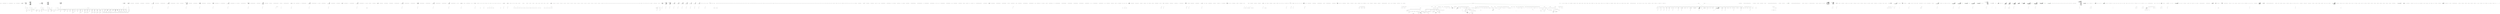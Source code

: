 digraph  {
n3 [label="HangFire.Filters.ClientJobExceptionContext", span=""];
n0 [cluster="HangFire.Filters.ClientJobExceptionContext.ClientJobExceptionContext(HangFire.Client.ClientContext, System.Exception)", label="Entry HangFire.Filters.ClientJobExceptionContext.ClientJobExceptionContext(HangFire.Client.ClientContext, System.Exception)", span="8-8"];
n1 [cluster="HangFire.Filters.ClientJobExceptionContext.ClientJobExceptionContext(HangFire.Client.ClientContext, System.Exception)", label="Exception = exception", span="11-11"];
n2 [cluster="HangFire.Filters.ClientJobExceptionContext.ClientJobExceptionContext(HangFire.Client.ClientContext, System.Exception)", label="Exit HangFire.Filters.ClientJobExceptionContext.ClientJobExceptionContext(HangFire.Client.ClientContext, System.Exception)", span="8-8"];
m0_11 [cluster="lambda expression", file="DelayedJobSchedulerFacts.cs", label="x.GetJobQueue(It.IsNotNull<IDbConnection>())", span="19-19"];
m0_60 [cluster="HangFire.SqlServer.Tests.SqlServerWriteOnlyTransactionFacts.PersistJob_ClearsTheJobExpirationData()", file="DelayedJobSchedulerFacts.cs", label="Entry HangFire.SqlServer.Tests.SqlServerWriteOnlyTransactionFacts.PersistJob_ClearsTheJobExpirationData()", span="67-67"];
m0_61 [cluster="HangFire.SqlServer.Tests.SqlServerWriteOnlyTransactionFacts.PersistJob_ClearsTheJobExpirationData()", file="DelayedJobSchedulerFacts.cs", label="string arrangeSql = @''\r\ninsert into HangFire.Job (InvocationData, Arguments, CreatedAt, ExpireAt)\r\nvalues ('', '', getutcdate(), getutcdate())\r\nselect scope_identity() as Id''", span="69-72"];
m0_62 [cluster="HangFire.SqlServer.Tests.SqlServerWriteOnlyTransactionFacts.PersistJob_ClearsTheJobExpirationData()", file="DelayedJobSchedulerFacts.cs", label="UseConnection(sql =>\r\n            {\r\n                var jobId = sql.Query(arrangeSql).Single().Id.ToString();\r\n                var anotherJobId = sql.Query(arrangeSql).Single().Id.ToString();\r\n\r\n                Commit(sql, x => x.PersistJob(jobId));\r\n\r\n                var job = GetTestJob(sql, jobId);\r\n                Assert.Null(job.ExpireAt);\r\n\r\n                var anotherJob = GetTestJob(sql, anotherJobId);\r\n                Assert.NotNull(anotherJob.ExpireAt);\r\n            })", span="74-86"];
m0_63 [cluster="HangFire.SqlServer.Tests.SqlServerWriteOnlyTransactionFacts.PersistJob_ClearsTheJobExpirationData()", file="DelayedJobSchedulerFacts.cs", label="Exit HangFire.SqlServer.Tests.SqlServerWriteOnlyTransactionFacts.PersistJob_ClearsTheJobExpirationData()", span="67-67"];
m0_153 [cluster="HangFire.SqlServer.Tests.SqlServerWriteOnlyTransactionFacts.AddToQueue_CallsEnqueue_OnTargetPersistentQueue()", file="DelayedJobSchedulerFacts.cs", label="Entry HangFire.SqlServer.Tests.SqlServerWriteOnlyTransactionFacts.AddToQueue_CallsEnqueue_OnTargetPersistentQueue()", span="161-161"];
m0_154 [cluster="HangFire.SqlServer.Tests.SqlServerWriteOnlyTransactionFacts.AddToQueue_CallsEnqueue_OnTargetPersistentQueue()", file="DelayedJobSchedulerFacts.cs", label="UseConnection(sql =>\r\n            {\r\n                var correctJobQueue = new Mock<IPersistentJobQueue>();\r\n                var correctProvider = new Mock<IPersistentJobQueueProvider>();\r\n                correctProvider.Setup(x => x.GetJobQueue(It.IsNotNull<IDbConnection>()))\r\n                    .Returns(correctJobQueue.Object);\r\n\r\n                _queueProviders.Add(correctProvider.Object, new [] { ''default'' });\r\n\r\n                Commit(sql, x => x.AddToQueue(''default'', ''1''));\r\n\r\n                correctJobQueue.Verify(x => x.Enqueue(''default'', ''1''));\r\n            })", span="163-175"];
m0_155 [cluster="HangFire.SqlServer.Tests.SqlServerWriteOnlyTransactionFacts.AddToQueue_CallsEnqueue_OnTargetPersistentQueue()", file="DelayedJobSchedulerFacts.cs", label="Exit HangFire.SqlServer.Tests.SqlServerWriteOnlyTransactionFacts.AddToQueue_CallsEnqueue_OnTargetPersistentQueue()", span="161-161"];
m0_212 [cluster="HangFire.SqlServer.Tests.SqlServerWriteOnlyTransactionFacts.IncrementCounter_WithExistingKey_AddsAnotherRecord()", file="DelayedJobSchedulerFacts.cs", label="Entry HangFire.SqlServer.Tests.SqlServerWriteOnlyTransactionFacts.IncrementCounter_WithExistingKey_AddsAnotherRecord()", span="221-221"];
m0_213 [cluster="HangFire.SqlServer.Tests.SqlServerWriteOnlyTransactionFacts.IncrementCounter_WithExistingKey_AddsAnotherRecord()", file="DelayedJobSchedulerFacts.cs", label="UseConnection(sql =>\r\n            {\r\n                Commit(sql, x =>\r\n                {\r\n                    x.IncrementCounter(''my-key'');\r\n                    x.IncrementCounter(''my-key'');\r\n                });\r\n\r\n                var recordCount = sql.Query<int>(''select count(*) from HangFire.Counter'').Single();\r\n                \r\n                Assert.Equal(2, recordCount);\r\n            })", span="223-234"];
m0_214 [cluster="HangFire.SqlServer.Tests.SqlServerWriteOnlyTransactionFacts.IncrementCounter_WithExistingKey_AddsAnotherRecord()", file="DelayedJobSchedulerFacts.cs", label="Exit HangFire.SqlServer.Tests.SqlServerWriteOnlyTransactionFacts.IncrementCounter_WithExistingKey_AddsAnotherRecord()", span="221-221"];
m0_419 [cluster="HangFire.SqlServer.Tests.SqlServerWriteOnlyTransactionFacts.RemoveFromList_DoesNotRemoveRecords_WithSameValue_ButDifferentKey()", file="DelayedJobSchedulerFacts.cs", label="Entry HangFire.SqlServer.Tests.SqlServerWriteOnlyTransactionFacts.RemoveFromList_DoesNotRemoveRecords_WithSameValue_ButDifferentKey()", span="488-488"];
m0_420 [cluster="HangFire.SqlServer.Tests.SqlServerWriteOnlyTransactionFacts.RemoveFromList_DoesNotRemoveRecords_WithSameValue_ButDifferentKey()", file="DelayedJobSchedulerFacts.cs", label="UseConnection(sql =>\r\n            {\r\n                Commit(sql, x =>\r\n                {\r\n                    x.InsertToList(''my-key'', ''my-value'');\r\n                    x.RemoveFromList(''different-key'', ''my-value'');\r\n                });\r\n\r\n                var recordCount = sql.Query<int>(''select count(*) from HangFire.List'').Single();\r\n\r\n                Assert.Equal(1, recordCount);\r\n            })", span="490-501"];
m0_421 [cluster="HangFire.SqlServer.Tests.SqlServerWriteOnlyTransactionFacts.RemoveFromList_DoesNotRemoveRecords_WithSameValue_ButDifferentKey()", file="DelayedJobSchedulerFacts.cs", label="Exit HangFire.SqlServer.Tests.SqlServerWriteOnlyTransactionFacts.RemoveFromList_DoesNotRemoveRecords_WithSameValue_ButDifferentKey()", span="488-488"];
m0_449 [cluster="HangFire.SqlServer.SqlServerWriteOnlyTransaction.TrimList(string, int, int)", file="DelayedJobSchedulerFacts.cs", label="Entry HangFire.SqlServer.SqlServerWriteOnlyTransaction.TrimList(string, int, int)", span="195-195"];
m0_527 [cluster="HangFire.SqlServer.Tests.SqlServerWriteOnlyTransactionFacts.SetRangeInHash_MergesAllRecords()", file="DelayedJobSchedulerFacts.cs", label="Entry HangFire.SqlServer.Tests.SqlServerWriteOnlyTransactionFacts.SetRangeInHash_MergesAllRecords()", span="621-621"];
m0_528 [cluster="HangFire.SqlServer.Tests.SqlServerWriteOnlyTransactionFacts.SetRangeInHash_MergesAllRecords()", file="DelayedJobSchedulerFacts.cs", label="UseConnection(sql =>\r\n            {\r\n                Commit(sql, x => x.SetRangeInHash(''some-hash'', new Dictionary<string, string>\r\n                {\r\n                    { ''Key1'', ''Value1'' },\r\n                    { ''Key2'', ''Value2'' }\r\n                }));\r\n\r\n                var result = sql.Query(\r\n                    ''select * from HangFire.Hash where [Key] = @key'',\r\n                    new { key = ''some-hash'' })\r\n                    .ToDictionary(x => (string)x.Field, x => (string)x.Value);\r\n\r\n                Assert.Equal(''Value1'', result[''Key1'']);\r\n                Assert.Equal(''Value2'', result[''Key2'']);\r\n            })", span="623-638"];
m0_529 [cluster="HangFire.SqlServer.Tests.SqlServerWriteOnlyTransactionFacts.SetRangeInHash_MergesAllRecords()", file="DelayedJobSchedulerFacts.cs", label="Exit HangFire.SqlServer.Tests.SqlServerWriteOnlyTransactionFacts.SetRangeInHash_MergesAllRecords()", span="621-621"];
m0_267 [cluster="HangFire.SqlServer.Tests.SqlServerWriteOnlyTransactionFacts.AddToSet_AddsARecord_IfThereIsNo_SuchKeyAndValue()", file="DelayedJobSchedulerFacts.cs", label="Entry HangFire.SqlServer.Tests.SqlServerWriteOnlyTransactionFacts.AddToSet_AddsARecord_IfThereIsNo_SuchKeyAndValue()", span="290-290"];
m0_268 [cluster="HangFire.SqlServer.Tests.SqlServerWriteOnlyTransactionFacts.AddToSet_AddsARecord_IfThereIsNo_SuchKeyAndValue()", file="DelayedJobSchedulerFacts.cs", label="UseConnection(sql =>\r\n            {\r\n                Commit(sql, x => x.AddToSet(''my-key'', ''my-value''));\r\n\r\n                var record = sql.Query(''select * from HangFire.[Set]'').Single();\r\n\r\n                Assert.Equal(''my-key'', record.Key);\r\n                Assert.Equal(''my-value'', record.Value);\r\n                Assert.Equal(0.0, record.Score, 2);\r\n            })", span="292-301"];
m0_269 [cluster="HangFire.SqlServer.Tests.SqlServerWriteOnlyTransactionFacts.AddToSet_AddsARecord_IfThereIsNo_SuchKeyAndValue()", file="DelayedJobSchedulerFacts.cs", label="Exit HangFire.SqlServer.Tests.SqlServerWriteOnlyTransactionFacts.AddToSet_AddsARecord_IfThereIsNo_SuchKeyAndValue()", span="290-290"];
m0_368 [cluster="HangFire.SqlServer.Tests.SqlServerWriteOnlyTransactionFacts.InsertToList_AddsARecord_WithGivenValues()", file="DelayedJobSchedulerFacts.cs", label="Entry HangFire.SqlServer.Tests.SqlServerWriteOnlyTransactionFacts.InsertToList_AddsARecord_WithGivenValues()", span="422-422"];
m0_369 [cluster="HangFire.SqlServer.Tests.SqlServerWriteOnlyTransactionFacts.InsertToList_AddsARecord_WithGivenValues()", file="DelayedJobSchedulerFacts.cs", label="UseConnection(sql =>\r\n            {\r\n                Commit(sql, x => x.InsertToList(''my-key'', ''my-value''));\r\n\r\n                var record = sql.Query(''select * from HangFire.List'').Single();\r\n\r\n                Assert.Equal(''my-key'', record.Key);\r\n                Assert.Equal(''my-value'', record.Value);\r\n            })", span="424-432"];
m0_370 [cluster="HangFire.SqlServer.Tests.SqlServerWriteOnlyTransactionFacts.InsertToList_AddsARecord_WithGivenValues()", file="DelayedJobSchedulerFacts.cs", label="Exit HangFire.SqlServer.Tests.SqlServerWriteOnlyTransactionFacts.InsertToList_AddsARecord_WithGivenValues()", span="422-422"];
m0_48 [cluster="Unk.ToString", file="DelayedJobSchedulerFacts.cs", label="Entry Unk.ToString", span=""];
m0_331 [cluster="HangFire.SqlServer.Tests.SqlServerWriteOnlyTransactionFacts.RemoveFromSet_RemovesARecord_WithGivenKeyAndValue()", file="DelayedJobSchedulerFacts.cs", label="Entry HangFire.SqlServer.Tests.SqlServerWriteOnlyTransactionFacts.RemoveFromSet_RemovesARecord_WithGivenKeyAndValue()", span="371-371"];
m0_332 [cluster="HangFire.SqlServer.Tests.SqlServerWriteOnlyTransactionFacts.RemoveFromSet_RemovesARecord_WithGivenKeyAndValue()", file="DelayedJobSchedulerFacts.cs", label="UseConnection(sql =>\r\n            {\r\n                Commit(sql, x =>\r\n                {\r\n                    x.AddToSet(''my-key'', ''my-value'');\r\n                    x.RemoveFromSet(''my-key'', ''my-value'');\r\n                });\r\n\r\n                var recordCount = sql.Query<int>(''select count(*) from HangFire.[Set]'').Single();\r\n\r\n                Assert.Equal(0, recordCount);\r\n            })", span="373-384"];
m0_333 [cluster="HangFire.SqlServer.Tests.SqlServerWriteOnlyTransactionFacts.RemoveFromSet_RemovesARecord_WithGivenKeyAndValue()", file="DelayedJobSchedulerFacts.cs", label="Exit HangFire.SqlServer.Tests.SqlServerWriteOnlyTransactionFacts.RemoveFromSet_RemovesARecord_WithGivenKeyAndValue()", span="371-371"];
m0_152 [cluster="Unk.AddJobState", file="DelayedJobSchedulerFacts.cs", label="Entry Unk.AddJobState", span=""];
m0_343 [cluster="HangFire.SqlServer.SqlServerWriteOnlyTransaction.RemoveFromSet(string, string)", file="DelayedJobSchedulerFacts.cs", label="Entry HangFire.SqlServer.SqlServerWriteOnlyTransaction.RemoveFromSet(string, string)", span="174-174"];
m0_305 [cluster="HangFire.SqlServer.Tests.SqlServerWriteOnlyTransactionFacts.AddToSet_WithScore_AddsARecordWithScore_WhenBothKeyAndValueAreNotExist()", file="DelayedJobSchedulerFacts.cs", label="Entry HangFire.SqlServer.Tests.SqlServerWriteOnlyTransactionFacts.AddToSet_WithScore_AddsARecordWithScore_WhenBothKeyAndValueAreNotExist()", span="339-339"];
m0_306 [cluster="HangFire.SqlServer.Tests.SqlServerWriteOnlyTransactionFacts.AddToSet_WithScore_AddsARecordWithScore_WhenBothKeyAndValueAreNotExist()", file="DelayedJobSchedulerFacts.cs", label="UseConnection(sql =>\r\n            {\r\n                Commit(sql, x => x.AddToSet(''my-key'', ''my-value'', 3.2));\r\n\r\n                var record = sql.Query(''select * from HangFire.[Set]'').Single();\r\n\r\n                Assert.Equal(''my-key'', record.Key);\r\n                Assert.Equal(''my-value'', record.Value);\r\n                Assert.Equal(3.2, record.Score, 3);\r\n            })", span="341-350"];
m0_307 [cluster="HangFire.SqlServer.Tests.SqlServerWriteOnlyTransactionFacts.AddToSet_WithScore_AddsARecordWithScore_WhenBothKeyAndValueAreNotExist()", file="DelayedJobSchedulerFacts.cs", label="Exit HangFire.SqlServer.Tests.SqlServerWriteOnlyTransactionFacts.AddToSet_WithScore_AddsARecordWithScore_WhenBothKeyAndValueAreNotExist()", span="339-339"];
m0_431 [cluster="HangFire.SqlServer.Tests.SqlServerWriteOnlyTransactionFacts.TrimList_TrimsAList_ToASpecifiedRange()", file="DelayedJobSchedulerFacts.cs", label="Entry HangFire.SqlServer.Tests.SqlServerWriteOnlyTransactionFacts.TrimList_TrimsAList_ToASpecifiedRange()", span="505-505"];
m0_432 [cluster="HangFire.SqlServer.Tests.SqlServerWriteOnlyTransactionFacts.TrimList_TrimsAList_ToASpecifiedRange()", file="DelayedJobSchedulerFacts.cs", label="UseConnection(sql =>\r\n            {\r\n                Commit(sql, x =>\r\n                {\r\n                    x.InsertToList(''my-key'', ''0'');\r\n                    x.InsertToList(''my-key'', ''1'');\r\n                    x.InsertToList(''my-key'', ''2'');\r\n                    x.InsertToList(''my-key'', ''3'');\r\n                    x.TrimList(''my-key'', 1, 2);\r\n                });\r\n\r\n                var records = sql.Query(''select * from HangFire.List'').ToArray();\r\n\r\n                Assert.Equal(2, records.Length);\r\n                Assert.Equal(''1'', records[0].Value);\r\n                Assert.Equal(''2'', records[1].Value);\r\n            })", span="507-523"];
m0_433 [cluster="HangFire.SqlServer.Tests.SqlServerWriteOnlyTransactionFacts.TrimList_TrimsAList_ToASpecifiedRange()", file="DelayedJobSchedulerFacts.cs", label="Exit HangFire.SqlServer.Tests.SqlServerWriteOnlyTransactionFacts.TrimList_TrimsAList_ToASpecifiedRange()", span="505-505"];
m0_406 [cluster="HangFire.SqlServer.SqlServerWriteOnlyTransaction.RemoveFromList(string, string)", file="DelayedJobSchedulerFacts.cs", label="Entry HangFire.SqlServer.SqlServerWriteOnlyTransaction.RemoveFromList(string, string)", span="188-188"];
m0_49 [cluster="HangFire.SqlServer.Tests.SqlServerWriteOnlyTransactionFacts.Commit(SqlConnection, System.Action<HangFire.SqlServer.SqlServerWriteOnlyTransaction>)", file="DelayedJobSchedulerFacts.cs", label="Entry HangFire.SqlServer.Tests.SqlServerWriteOnlyTransactionFacts.Commit(SqlConnection, System.Action<HangFire.SqlServer.SqlServerWriteOnlyTransaction>)", span="649-649"];
m0_551 [cluster="HangFire.SqlServer.Tests.SqlServerWriteOnlyTransactionFacts.Commit(SqlConnection, System.Action<HangFire.SqlServer.SqlServerWriteOnlyTransaction>)", file="DelayedJobSchedulerFacts.cs", label="var transaction = new SqlServerWriteOnlyTransaction(connection, _queueProviders)", span="653-653"];
m0_552 [cluster="HangFire.SqlServer.Tests.SqlServerWriteOnlyTransactionFacts.Commit(SqlConnection, System.Action<HangFire.SqlServer.SqlServerWriteOnlyTransaction>)", file="DelayedJobSchedulerFacts.cs", label="action(transaction)", span="655-655"];
m0_553 [cluster="HangFire.SqlServer.Tests.SqlServerWriteOnlyTransactionFacts.Commit(SqlConnection, System.Action<HangFire.SqlServer.SqlServerWriteOnlyTransaction>)", file="DelayedJobSchedulerFacts.cs", label="transaction.Commit()", span="656-656"];
m0_554 [cluster="HangFire.SqlServer.Tests.SqlServerWriteOnlyTransactionFacts.Commit(SqlConnection, System.Action<HangFire.SqlServer.SqlServerWriteOnlyTransaction>)", file="DelayedJobSchedulerFacts.cs", label="Exit HangFire.SqlServer.Tests.SqlServerWriteOnlyTransactionFacts.Commit(SqlConnection, System.Action<HangFire.SqlServer.SqlServerWriteOnlyTransaction>)", span="649-649"];
m0_16 [cluster="HangFire.SqlServer.Tests.SqlServerWriteOnlyTransactionFacts.Ctor_ThrowsAnException_IfConnectionIsNull()", file="DelayedJobSchedulerFacts.cs", label="var exception = Assert.Throws<ArgumentNullException>(\r\n                () => new SqlServerWriteOnlyTransaction(null, _queueProviders))", span="28-29"];
m0_17 [cluster="HangFire.SqlServer.Tests.SqlServerWriteOnlyTransactionFacts.Ctor_ThrowsAnException_IfConnectionIsNull()", file="DelayedJobSchedulerFacts.cs", label="Assert.Equal(''connection'', exception.ParamName)", span="31-31"];
m0_18 [cluster="HangFire.SqlServer.Tests.SqlServerWriteOnlyTransactionFacts.Ctor_ThrowsAnException_IfConnectionIsNull()", file="DelayedJobSchedulerFacts.cs", label="Exit HangFire.SqlServer.Tests.SqlServerWriteOnlyTransactionFacts.Ctor_ThrowsAnException_IfConnectionIsNull()", span="26-26"];
m0_19 [cluster="Unk.Equal", file="DelayedJobSchedulerFacts.cs", label="Entry Unk.Equal", span=""];
m0_407 [cluster="HangFire.SqlServer.Tests.SqlServerWriteOnlyTransactionFacts.RemoveFromList_DoesNotRemoveRecords_WithSameKey_ButDifferentValue()", file="DelayedJobSchedulerFacts.cs", label="Entry HangFire.SqlServer.Tests.SqlServerWriteOnlyTransactionFacts.RemoveFromList_DoesNotRemoveRecords_WithSameKey_ButDifferentValue()", span="471-471"];
m0_408 [cluster="HangFire.SqlServer.Tests.SqlServerWriteOnlyTransactionFacts.RemoveFromList_DoesNotRemoveRecords_WithSameKey_ButDifferentValue()", file="DelayedJobSchedulerFacts.cs", label="UseConnection(sql =>\r\n            {\r\n                Commit(sql, x =>\r\n                {\r\n                    x.InsertToList(''my-key'', ''my-value'');\r\n                    x.RemoveFromList(''my-key'', ''different-value'');\r\n                });\r\n\r\n                var recordCount = sql.Query<int>(''select count(*) from HangFire.List'').Single();\r\n\r\n                Assert.Equal(1, recordCount);\r\n            })", span="473-484"];
m0_409 [cluster="HangFire.SqlServer.Tests.SqlServerWriteOnlyTransactionFacts.RemoveFromList_DoesNotRemoveRecords_WithSameKey_ButDifferentValue()", file="DelayedJobSchedulerFacts.cs", label="Exit HangFire.SqlServer.Tests.SqlServerWriteOnlyTransactionFacts.RemoveFromList_DoesNotRemoveRecords_WithSameKey_ButDifferentValue()", span="471-471"];
m0_6 [cluster="Unk.Setup", file="DelayedJobSchedulerFacts.cs", label="Entry Unk.Setup", span=""];
m0_31 [cluster="HangFire.SqlServer.Tests.ConnectionUtils.CreateConnection()", file="DelayedJobSchedulerFacts.cs", label="Entry HangFire.SqlServer.Tests.ConnectionUtils.CreateConnection()", span="37-37"];
m0_255 [cluster="HangFire.SqlServer.Tests.SqlServerWriteOnlyTransactionFacts.DecrementCounter_WithExistingKey_AddsAnotherRecord()", file="DelayedJobSchedulerFacts.cs", label="Entry HangFire.SqlServer.Tests.SqlServerWriteOnlyTransactionFacts.DecrementCounter_WithExistingKey_AddsAnotherRecord()", span="273-273"];
m0_256 [cluster="HangFire.SqlServer.Tests.SqlServerWriteOnlyTransactionFacts.DecrementCounter_WithExistingKey_AddsAnotherRecord()", file="DelayedJobSchedulerFacts.cs", label="UseConnection(sql =>\r\n            {\r\n                Commit(sql, x =>\r\n                {\r\n                    x.DecrementCounter(''my-key'');\r\n                    x.DecrementCounter(''my-key'');\r\n                });\r\n\r\n                var recordCount = sql.Query<int>(''select count(*) from HangFire.Counter'').Single();\r\n\r\n                Assert.Equal(2, recordCount);\r\n            })", span="275-286"];
m0_257 [cluster="HangFire.SqlServer.Tests.SqlServerWriteOnlyTransactionFacts.DecrementCounter_WithExistingKey_AddsAnotherRecord()", file="DelayedJobSchedulerFacts.cs", label="Exit HangFire.SqlServer.Tests.SqlServerWriteOnlyTransactionFacts.DecrementCounter_WithExistingKey_AddsAnotherRecord()", span="273-273"];
m0_119 [cluster="HangFire.SqlServer.Tests.SqlServerWriteOnlyTransactionFacts.AddJobState_JustAddsANewRecordInATable()", file="DelayedJobSchedulerFacts.cs", label="Entry HangFire.SqlServer.Tests.SqlServerWriteOnlyTransactionFacts.AddJobState_JustAddsANewRecordInATable()", span="128-128"];
m0_121 [cluster="HangFire.SqlServer.Tests.SqlServerWriteOnlyTransactionFacts.AddJobState_JustAddsANewRecordInATable()", file="DelayedJobSchedulerFacts.cs", label="UseConnection(sql =>\r\n            {\r\n                var jobId = sql.Query(arrangeSql).Single().Id.ToString();\r\n\r\n                var state = new Mock<IState>();\r\n                state.Setup(x => x.Name).Returns(''State'');\r\n                state.Setup(x => x.Reason).Returns(''Reason'');\r\n                state.Setup(x => x.SerializeData())\r\n                    .Returns(new Dictionary<string, string> { { ''Name'', ''Value'' } });\r\n\r\n                Commit(sql, x => x.AddJobState(jobId, state.Object));\r\n\r\n                var job = GetTestJob(sql, jobId);\r\n                Assert.Null(job.StateName);\r\n                Assert.Null(job.StateId);\r\n\r\n                var jobState = sql.Query(''select * from HangFire.State'').Single();\r\n                Assert.Equal((string)jobId, jobState.JobId.ToString());\r\n                Assert.Equal(''State'', jobState.Name);\r\n                Assert.Equal(''Reason'', jobState.Reason);\r\n                Assert.NotNull(jobState.CreatedAt);\r\n                Assert.Equal(''{\''Name\'':\''Value\''}'', jobState.Data);\r\n            })", span="135-157"];
m0_120 [cluster="HangFire.SqlServer.Tests.SqlServerWriteOnlyTransactionFacts.AddJobState_JustAddsANewRecordInATable()", file="DelayedJobSchedulerFacts.cs", label="string arrangeSql = @''\r\ninsert into HangFire.Job (InvocationData, Arguments, CreatedAt)\r\nvalues ('', '', getutcdate())\r\nselect scope_identity() as Id''", span="130-133"];
m0_122 [cluster="HangFire.SqlServer.Tests.SqlServerWriteOnlyTransactionFacts.AddJobState_JustAddsANewRecordInATable()", file="DelayedJobSchedulerFacts.cs", label="Exit HangFire.SqlServer.Tests.SqlServerWriteOnlyTransactionFacts.AddJobState_JustAddsANewRecordInATable()", span="128-128"];
m0_15 [cluster="Unk.Then", file="DelayedJobSchedulerFacts.cs", label="Entry Unk.Then", span=""];
m0_293 [cluster="HangFire.SqlServer.Tests.SqlServerWriteOnlyTransactionFacts.AddToSet_DoesNotAddARecord_WhenBothKeyAndValueAreExist()", file="DelayedJobSchedulerFacts.cs", label="Entry HangFire.SqlServer.Tests.SqlServerWriteOnlyTransactionFacts.AddToSet_DoesNotAddARecord_WhenBothKeyAndValueAreExist()", span="322-322"];
m0_294 [cluster="HangFire.SqlServer.Tests.SqlServerWriteOnlyTransactionFacts.AddToSet_DoesNotAddARecord_WhenBothKeyAndValueAreExist()", file="DelayedJobSchedulerFacts.cs", label="UseConnection(sql =>\r\n            {\r\n                Commit(sql, x =>\r\n                {\r\n                    x.AddToSet(''my-key'', ''my-value'');\r\n                    x.AddToSet(''my-key'', ''my-value'');\r\n                });\r\n\r\n                var recordCount = sql.Query<int>(''select count(*) from HangFire.[Set]'').Single();\r\n                \r\n                Assert.Equal(1, recordCount);\r\n            })", span="324-335"];
m0_295 [cluster="HangFire.SqlServer.Tests.SqlServerWriteOnlyTransactionFacts.AddToSet_DoesNotAddARecord_WhenBothKeyAndValueAreExist()", file="DelayedJobSchedulerFacts.cs", label="Exit HangFire.SqlServer.Tests.SqlServerWriteOnlyTransactionFacts.AddToSet_DoesNotAddARecord_WhenBothKeyAndValueAreExist()", span="322-322"];
m0_50 [cluster="Unk.GetTestJob", file="DelayedJobSchedulerFacts.cs", label="Entry Unk.GetTestJob", span=""];
m0_7 [cluster="HangFire.Tests.QueueSteps.GivenAJobInTheQueue(string)", file="DelayedJobSchedulerFacts.cs", label="Entry HangFire.Tests.QueueSteps.GivenAJobInTheQueue(string)", span="23-23"];
m0_280 [cluster="HangFire.SqlServer.SqlServerWriteOnlyTransaction.AddToSet(string, string)", file="DelayedJobSchedulerFacts.cs", label="Entry HangFire.SqlServer.SqlServerWriteOnlyTransaction.AddToSet(string, string)", span="155-155"];
m0_32 [cluster="HangFire.SqlServer.Tests.SqlServerWriteOnlyTransactionFacts.ExpireJob_SetsJobExpirationData()", file="DelayedJobSchedulerFacts.cs", label="Entry HangFire.SqlServer.Tests.SqlServerWriteOnlyTransactionFacts.ExpireJob_SetsJobExpirationData()", span="44-44"];
m0_34 [cluster="HangFire.SqlServer.Tests.SqlServerWriteOnlyTransactionFacts.ExpireJob_SetsJobExpirationData()", file="DelayedJobSchedulerFacts.cs", label="UseConnection(sql =>\r\n            {\r\n                var jobId = sql.Query(arrangeSql).Single().Id.ToString();\r\n                var anotherJobId = sql.Query(arrangeSql).Single().Id.ToString();\r\n\r\n                Commit(sql, x => x.ExpireJob(jobId, TimeSpan.FromDays(1)));\r\n\r\n                var job = GetTestJob(sql, jobId);\r\n                Assert.True(DateTime.UtcNow.AddMinutes(-1) < job.ExpireAt && job.ExpireAt <= DateTime.UtcNow.AddDays(1));\r\n\r\n                var anotherJob = GetTestJob(sql, anotherJobId);\r\n                Assert.Null(anotherJob.ExpireAt);\r\n            })", span="51-63"];
m0_33 [cluster="HangFire.SqlServer.Tests.SqlServerWriteOnlyTransactionFacts.ExpireJob_SetsJobExpirationData()", file="DelayedJobSchedulerFacts.cs", label="string arrangeSql = @''\r\ninsert into HangFire.Job (InvocationData, Arguments, CreatedAt)\r\nvalues ('', '', getutcdate())\r\nselect scope_identity() as Id''", span="46-49"];
m0_35 [cluster="HangFire.SqlServer.Tests.SqlServerWriteOnlyTransactionFacts.ExpireJob_SetsJobExpirationData()", file="DelayedJobSchedulerFacts.cs", label="Exit HangFire.SqlServer.Tests.SqlServerWriteOnlyTransactionFacts.ExpireJob_SetsJobExpirationData()", span="44-44"];
m0_500 [cluster="HangFire.SqlServer.Tests.SqlServerWriteOnlyTransactionFacts.SetRangeInHash_ThrowsAnException_WhenKeyIsNull()", file="DelayedJobSchedulerFacts.cs", label="Entry HangFire.SqlServer.Tests.SqlServerWriteOnlyTransactionFacts.SetRangeInHash_ThrowsAnException_WhenKeyIsNull()", span="597-597"];
m0_501 [cluster="HangFire.SqlServer.Tests.SqlServerWriteOnlyTransactionFacts.SetRangeInHash_ThrowsAnException_WhenKeyIsNull()", file="DelayedJobSchedulerFacts.cs", label="UseConnection(sql =>\r\n            {\r\n                var exception = Assert.Throws<ArgumentNullException>(\r\n                    () => Commit(sql, x => x.SetRangeInHash(null, new Dictionary<string, string>())));\r\n\r\n                Assert.Equal(''key'', exception.ParamName);\r\n            })", span="599-605"];
m0_502 [cluster="HangFire.SqlServer.Tests.SqlServerWriteOnlyTransactionFacts.SetRangeInHash_ThrowsAnException_WhenKeyIsNull()", file="DelayedJobSchedulerFacts.cs", label="Exit HangFire.SqlServer.Tests.SqlServerWriteOnlyTransactionFacts.SetRangeInHash_ThrowsAnException_WhenKeyIsNull()", span="597-597"];
m0_344 [cluster="HangFire.SqlServer.Tests.SqlServerWriteOnlyTransactionFacts.RemoveFromSet_DoesNotRemoveRecord_WithSameKey_AndDifferentValue()", file="DelayedJobSchedulerFacts.cs", label="Entry HangFire.SqlServer.Tests.SqlServerWriteOnlyTransactionFacts.RemoveFromSet_DoesNotRemoveRecord_WithSameKey_AndDifferentValue()", span="388-388"];
m0_345 [cluster="HangFire.SqlServer.Tests.SqlServerWriteOnlyTransactionFacts.RemoveFromSet_DoesNotRemoveRecord_WithSameKey_AndDifferentValue()", file="DelayedJobSchedulerFacts.cs", label="UseConnection(sql =>\r\n            {\r\n                Commit(sql, x =>\r\n                {\r\n                    x.AddToSet(''my-key'', ''my-value'');\r\n                    x.RemoveFromSet(''my-key'', ''different-value'');\r\n                });\r\n\r\n                var recordCount = sql.Query<int>(''select count(*) from HangFire.[Set]'').Single();\r\n\r\n                Assert.Equal(1, recordCount);\r\n            })", span="390-401"];
m0_346 [cluster="HangFire.SqlServer.Tests.SqlServerWriteOnlyTransactionFacts.RemoveFromSet_DoesNotRemoveRecord_WithSameKey_AndDifferentValue()", file="DelayedJobSchedulerFacts.cs", label="Exit HangFire.SqlServer.Tests.SqlServerWriteOnlyTransactionFacts.RemoveFromSet_DoesNotRemoveRecord_WithSameKey_AndDifferentValue()", span="388-388"];
m0_224 [cluster="HangFire.SqlServer.Tests.SqlServerWriteOnlyTransactionFacts.DecrementCounter_AddsRecordToCounterTable_WithNegativeValue()", file="DelayedJobSchedulerFacts.cs", label="Entry HangFire.SqlServer.Tests.SqlServerWriteOnlyTransactionFacts.DecrementCounter_AddsRecordToCounterTable_WithNegativeValue()", span="238-238"];
m0_225 [cluster="HangFire.SqlServer.Tests.SqlServerWriteOnlyTransactionFacts.DecrementCounter_AddsRecordToCounterTable_WithNegativeValue()", file="DelayedJobSchedulerFacts.cs", label="UseConnection(sql =>\r\n            {\r\n                Commit(sql, x => x.DecrementCounter(''my-key''));\r\n\r\n                var record = sql.Query(''select * from HangFire.Counter'').Single();\r\n\r\n                Assert.Equal(''my-key'', record.Key);\r\n                Assert.Equal(-1, record.Value);\r\n                Assert.Equal((DateTime?)null, record.ExpireAt);\r\n            })", span="240-249"];
m0_226 [cluster="HangFire.SqlServer.Tests.SqlServerWriteOnlyTransactionFacts.DecrementCounter_AddsRecordToCounterTable_WithNegativeValue()", file="DelayedJobSchedulerFacts.cs", label="Exit HangFire.SqlServer.Tests.SqlServerWriteOnlyTransactionFacts.DecrementCounter_AddsRecordToCounterTable_WithNegativeValue()", span="238-238"];
m0_356 [cluster="HangFire.SqlServer.Tests.SqlServerWriteOnlyTransactionFacts.RemoveFromSet_DoesNotRemoveRecord_WithSameValue_AndDifferentKey()", file="DelayedJobSchedulerFacts.cs", label="Entry HangFire.SqlServer.Tests.SqlServerWriteOnlyTransactionFacts.RemoveFromSet_DoesNotRemoveRecord_WithSameValue_AndDifferentKey()", span="405-405"];
m0_357 [cluster="HangFire.SqlServer.Tests.SqlServerWriteOnlyTransactionFacts.RemoveFromSet_DoesNotRemoveRecord_WithSameValue_AndDifferentKey()", file="DelayedJobSchedulerFacts.cs", label="UseConnection(sql =>\r\n            {\r\n                Commit(sql, x =>\r\n                {\r\n                    x.AddToSet(''my-key'', ''my-value'');\r\n                    x.RemoveFromSet(''different-key'', ''my-value'');\r\n                });\r\n\r\n                var recordCount = sql.Query<int>(''select count(*) from HangFire.[Set]'').Single();\r\n\r\n                Assert.Equal(1, recordCount);\r\n            })", span="407-418"];
m0_358 [cluster="HangFire.SqlServer.Tests.SqlServerWriteOnlyTransactionFacts.RemoveFromSet_DoesNotRemoveRecord_WithSameValue_AndDifferentKey()", file="DelayedJobSchedulerFacts.cs", label="Exit HangFire.SqlServer.Tests.SqlServerWriteOnlyTransactionFacts.RemoveFromSet_DoesNotRemoveRecord_WithSameValue_AndDifferentKey()", span="405-405"];
m0_319 [cluster="HangFire.SqlServer.Tests.SqlServerWriteOnlyTransactionFacts.AddToSet_WithScore_UpdatesAScore_WhenBothKeyAndValueAreExist()", file="DelayedJobSchedulerFacts.cs", label="Entry HangFire.SqlServer.Tests.SqlServerWriteOnlyTransactionFacts.AddToSet_WithScore_UpdatesAScore_WhenBothKeyAndValueAreExist()", span="354-354"];
m0_320 [cluster="HangFire.SqlServer.Tests.SqlServerWriteOnlyTransactionFacts.AddToSet_WithScore_UpdatesAScore_WhenBothKeyAndValueAreExist()", file="DelayedJobSchedulerFacts.cs", label="UseConnection(sql =>\r\n            {\r\n                Commit(sql, x =>\r\n                {\r\n                    x.AddToSet(''my-key'', ''my-value'');\r\n                    x.AddToSet(''my-key'', ''my-value'', 3.2);\r\n                });\r\n\r\n                var record = sql.Query(''select * from HangFire.[Set]'').Single();\r\n\r\n                Assert.Equal(3.2, record.Score, 3);\r\n            })", span="356-367"];
m0_321 [cluster="HangFire.SqlServer.Tests.SqlServerWriteOnlyTransactionFacts.AddToSet_WithScore_UpdatesAScore_WhenBothKeyAndValueAreExist()", file="DelayedJobSchedulerFacts.cs", label="Exit HangFire.SqlServer.Tests.SqlServerWriteOnlyTransactionFacts.AddToSet_WithScore_UpdatesAScore_WhenBothKeyAndValueAreExist()", span="354-354"];
m0_441 [cluster="Unk.ToArray", file="DelayedJobSchedulerFacts.cs", label="Entry Unk.ToArray", span=""];
m0_52 [cluster="System.DateTime.AddDays(double)", file="DelayedJobSchedulerFacts.cs", label="Entry System.DateTime.AddDays(double)", span="0-0"];
m0_25 [cluster="HangFire.SqlServer.Tests.SqlServerWriteOnlyTransactionFacts.Ctor_ThrowsAnException_IfProvidersCollectionIsNull()", file="DelayedJobSchedulerFacts.cs", label="var exception = Assert.Throws<ArgumentNullException>(\r\n                () => new SqlServerWriteOnlyTransaction(ConnectionUtils.CreateConnection(), null))", span="37-38"];
m0_26 [cluster="HangFire.SqlServer.Tests.SqlServerWriteOnlyTransactionFacts.Ctor_ThrowsAnException_IfProvidersCollectionIsNull()", file="DelayedJobSchedulerFacts.cs", label="Assert.Equal(''queueProviders'', exception.ParamName)", span="40-40"];
m0_27 [cluster="HangFire.SqlServer.Tests.SqlServerWriteOnlyTransactionFacts.Ctor_ThrowsAnException_IfProvidersCollectionIsNull()", file="DelayedJobSchedulerFacts.cs", label="Exit HangFire.SqlServer.Tests.SqlServerWriteOnlyTransactionFacts.Ctor_ThrowsAnException_IfProvidersCollectionIsNull()", span="35-35"];
m0_28 [cluster="lambda expression", file="DelayedJobSchedulerFacts.cs", label="Entry lambda expression", span="38-38"];
m0_5 [cluster="string.Format(string, object)", file="DelayedJobSchedulerFacts.cs", label="Entry string.Format(string, object)", span="0-0"];
m0_8 [cluster="Unk.Returns", file="DelayedJobSchedulerFacts.cs", label="Entry Unk.Returns", span=""];
m0_9 [cluster="PersistentJobQueueProviderCollection.cstr", file="DelayedJobSchedulerFacts.cs", label="Entry PersistentJobQueueProviderCollection.cstr", span=""];
m0_10 [cluster="lambda expression", file="DelayedJobSchedulerFacts.cs", label="Entry lambda expression", span="19-19"];
m0_555 [cluster="HangFire.SqlServer.SqlServerWriteOnlyTransaction.Commit()", file="DelayedJobSchedulerFacts.cs", label="Entry HangFire.SqlServer.SqlServerWriteOnlyTransaction.Commit()", span="50-50"];
m0_143 [cluster="lambda expression", file="DelayedJobSchedulerFacts.cs", label="Entry lambda expression", span="141-141"];
m0_82 [cluster="lambda expression", file="DelayedJobSchedulerFacts.cs", label="Entry lambda expression", span="97-124"];
m0_89 [cluster="lambda expression", color=green, community=0, file="DelayedJobSchedulerFacts.cs", label="Commit(sql, x => x.SetJobState(jobId, state.Object))", prediction=0, span="108-108"];
m0_83 [cluster="lambda expression", file="DelayedJobSchedulerFacts.cs", label="var jobId = sql.Query(arrangeSql).Single().Id.ToString()", span="99-99"];
m0_85 [cluster="lambda expression", file="DelayedJobSchedulerFacts.cs", label="var state = new Mock<IState>()", span="102-102"];
m0_88 [cluster="lambda expression", file="DelayedJobSchedulerFacts.cs", label="state.Setup(x => x.SerializeData())\r\n                    .Returns(new Dictionary<string, string> { { ''Name'', ''Value'' } })", span="105-106"];
m0_90 [cluster="lambda expression", color=green, community=0, file="DelayedJobSchedulerFacts.cs", label="var job = GetTestJob(sql, jobId)", prediction=1, span="110-110"];
m0_115 [cluster="lambda expression", file="DelayedJobSchedulerFacts.cs", label="Entry lambda expression", span="108-108"];
m0_91 [cluster="lambda expression", color=green, community=0, file="DelayedJobSchedulerFacts.cs", label="Assert.Equal(''State'', job.StateName)", prediction=2, span="111-111"];
m0_92 [cluster="lambda expression", color=green, community=0, file="DelayedJobSchedulerFacts.cs", label="Assert.NotNull(job.StateId)", prediction=1, span="112-112"];
m0_93 [cluster="lambda expression", color=green, community=0, file="DelayedJobSchedulerFacts.cs", label="var anotherJob = GetTestJob(sql, anotherJobId)", prediction=4, span="114-114"];
m0_84 [cluster="lambda expression", file="DelayedJobSchedulerFacts.cs", label="var anotherJobId = sql.Query(arrangeSql).Single().Id.ToString()", span="100-100"];
m0_94 [cluster="lambda expression", color=green, community=0, file="DelayedJobSchedulerFacts.cs", label="Assert.Null(anotherJob.StateName)", prediction=5, span="115-115"];
m0_95 [cluster="lambda expression", color=green, community=0, file="DelayedJobSchedulerFacts.cs", label="Assert.Null(anotherJob.StateId)", prediction=4, span="116-116"];
m0_96 [cluster="lambda expression", color=green, community=0, file="DelayedJobSchedulerFacts.cs", label="var jobState = sql.Query(''select * from HangFire.State'').Single()", prediction=7, span="118-118"];
m0_97 [cluster="lambda expression", file="DelayedJobSchedulerFacts.cs", label="Assert.Equal((string)jobId, jobState.JobId.ToString())", span="119-119"];
m0_98 [cluster="lambda expression", file="DelayedJobSchedulerFacts.cs", label="Assert.Equal(''State'', jobState.Name)", span="120-120"];
m0_99 [cluster="lambda expression", file="DelayedJobSchedulerFacts.cs", label="Assert.Equal(''Reason'', jobState.Reason)", span="121-121"];
m0_100 [cluster="lambda expression", file="DelayedJobSchedulerFacts.cs", label="Assert.NotNull(jobState.CreatedAt)", span="122-122"];
m0_101 [cluster="lambda expression", file="DelayedJobSchedulerFacts.cs", label="Assert.Equal(''{\''Name\'':\''Value\''}'', jobState.Data)", span="123-123"];
m0_116 [cluster="lambda expression", color=green, community=0, file="DelayedJobSchedulerFacts.cs", label="x.SetJobState(jobId, state.Object)", prediction=0, span="108-108"];
m0_117 [cluster="lambda expression", file="DelayedJobSchedulerFacts.cs", label="Exit lambda expression", span="108-108"];
m0_21 [cluster="Unk.Contains", file="DelayedJobSchedulerFacts.cs", label="Entry Unk.Contains", span=""];
m0_40 [cluster="lambda expression", file="DelayedJobSchedulerFacts.cs", label="Commit(sql, x => x.ExpireJob(jobId, TimeSpan.FromDays(1)))", span="56-56"];
m0_41 [cluster="lambda expression", file="DelayedJobSchedulerFacts.cs", label="var job = GetTestJob(sql, jobId)", span="58-58"];
m0_43 [cluster="lambda expression", file="DelayedJobSchedulerFacts.cs", label="var anotherJob = GetTestJob(sql, anotherJobId)", span="61-61"];
m0_67 [cluster="lambda expression", file="DelayedJobSchedulerFacts.cs", label="Commit(sql, x => x.PersistJob(jobId))", span="79-79"];
m0_68 [cluster="lambda expression", file="DelayedJobSchedulerFacts.cs", label="var job = GetTestJob(sql, jobId)", span="81-81"];
m0_70 [cluster="lambda expression", file="DelayedJobSchedulerFacts.cs", label="var anotherJob = GetTestJob(sql, anotherJobId)", span="84-84"];
m0_129 [cluster="lambda expression", file="DelayedJobSchedulerFacts.cs", label="Commit(sql, x => x.AddJobState(jobId, state.Object))", span="145-145"];
m0_130 [cluster="lambda expression", file="DelayedJobSchedulerFacts.cs", label="var job = GetTestJob(sql, jobId)", span="147-147"];
m0_160 [cluster="lambda expression", file="DelayedJobSchedulerFacts.cs", label="_queueProviders.Add(correctProvider.Object, new [] { ''default'' })", span="170-170"];
m0_161 [cluster="lambda expression", file="DelayedJobSchedulerFacts.cs", label="Commit(sql, x => x.AddToQueue(''default'', ''1''))", span="172-172"];
m0_184 [cluster="lambda expression", file="DelayedJobSchedulerFacts.cs", label="Commit(sql, x => x.IncrementCounter(''my-key''))", span="190-190"];
m0_198 [cluster="lambda expression", file="DelayedJobSchedulerFacts.cs", label="Commit(sql, x => x.IncrementCounter(''my-key'', TimeSpan.FromDays(1)))", span="205-205"];
m0_216 [cluster="lambda expression", file="DelayedJobSchedulerFacts.cs", label="Commit(sql, x =>\r\n                {\r\n                    x.IncrementCounter(''my-key'');\r\n                    x.IncrementCounter(''my-key'');\r\n                })", span="225-229"];
m0_228 [cluster="lambda expression", file="DelayedJobSchedulerFacts.cs", label="Commit(sql, x => x.DecrementCounter(''my-key''))", span="242-242"];
m0_242 [cluster="lambda expression", file="DelayedJobSchedulerFacts.cs", label="Commit(sql, x => x.DecrementCounter(''my-key'', TimeSpan.FromDays(1)))", span="257-257"];
m0_259 [cluster="lambda expression", file="DelayedJobSchedulerFacts.cs", label="Commit(sql, x =>\r\n                {\r\n                    x.DecrementCounter(''my-key'');\r\n                    x.DecrementCounter(''my-key'');\r\n                })", span="277-281"];
m0_271 [cluster="lambda expression", file="DelayedJobSchedulerFacts.cs", label="Commit(sql, x => x.AddToSet(''my-key'', ''my-value''))", span="294-294"];
m0_285 [cluster="lambda expression", file="DelayedJobSchedulerFacts.cs", label="Commit(sql, x =>\r\n                {\r\n                    x.AddToSet(''my-key'', ''my-value'');\r\n                    x.AddToSet(''my-key'', ''another-value'');\r\n                })", span="309-313"];
m0_297 [cluster="lambda expression", file="DelayedJobSchedulerFacts.cs", label="Commit(sql, x =>\r\n                {\r\n                    x.AddToSet(''my-key'', ''my-value'');\r\n                    x.AddToSet(''my-key'', ''my-value'');\r\n                })", span="326-330"];
m0_309 [cluster="lambda expression", file="DelayedJobSchedulerFacts.cs", label="Commit(sql, x => x.AddToSet(''my-key'', ''my-value'', 3.2))", span="343-343"];
m0_323 [cluster="lambda expression", file="DelayedJobSchedulerFacts.cs", label="Commit(sql, x =>\r\n                {\r\n                    x.AddToSet(''my-key'', ''my-value'');\r\n                    x.AddToSet(''my-key'', ''my-value'', 3.2);\r\n                })", span="358-362"];
m0_335 [cluster="lambda expression", file="DelayedJobSchedulerFacts.cs", label="Commit(sql, x =>\r\n                {\r\n                    x.AddToSet(''my-key'', ''my-value'');\r\n                    x.RemoveFromSet(''my-key'', ''my-value'');\r\n                })", span="375-379"];
m0_348 [cluster="lambda expression", file="DelayedJobSchedulerFacts.cs", label="Commit(sql, x =>\r\n                {\r\n                    x.AddToSet(''my-key'', ''my-value'');\r\n                    x.RemoveFromSet(''my-key'', ''different-value'');\r\n                })", span="392-396"];
m0_360 [cluster="lambda expression", file="DelayedJobSchedulerFacts.cs", label="Commit(sql, x =>\r\n                {\r\n                    x.AddToSet(''my-key'', ''my-value'');\r\n                    x.RemoveFromSet(''different-key'', ''my-value'');\r\n                })", span="409-413"];
m0_372 [cluster="lambda expression", file="DelayedJobSchedulerFacts.cs", label="Commit(sql, x => x.InsertToList(''my-key'', ''my-value''))", span="426-426"];
m0_385 [cluster="lambda expression", file="DelayedJobSchedulerFacts.cs", label="Commit(sql, x =>\r\n                {\r\n                    x.InsertToList(''my-key'', ''my-value'');\r\n                    x.InsertToList(''my-key'', ''my-value'');\r\n                })", span="440-444"];
m0_397 [cluster="lambda expression", file="DelayedJobSchedulerFacts.cs", label="Commit(sql, x =>\r\n                {\r\n                    x.InsertToList(''my-key'', ''my-value'');\r\n                    x.InsertToList(''my-key'', ''my-value'');\r\n                    x.RemoveFromList(''my-key'', ''my-value'');\r\n                })", span="457-462"];
m0_411 [cluster="lambda expression", file="DelayedJobSchedulerFacts.cs", label="Commit(sql, x =>\r\n                {\r\n                    x.InsertToList(''my-key'', ''my-value'');\r\n                    x.RemoveFromList(''my-key'', ''different-value'');\r\n                })", span="475-479"];
m0_423 [cluster="lambda expression", file="DelayedJobSchedulerFacts.cs", label="Commit(sql, x =>\r\n                {\r\n                    x.InsertToList(''my-key'', ''my-value'');\r\n                    x.RemoveFromList(''different-key'', ''my-value'');\r\n                })", span="492-496"];
m0_435 [cluster="lambda expression", file="DelayedJobSchedulerFacts.cs", label="Commit(sql, x =>\r\n                {\r\n                    x.InsertToList(''my-key'', ''0'');\r\n                    x.InsertToList(''my-key'', ''1'');\r\n                    x.InsertToList(''my-key'', ''2'');\r\n                    x.InsertToList(''my-key'', ''3'');\r\n                    x.TrimList(''my-key'', 1, 2);\r\n                })", span="509-516"];
m0_454 [cluster="lambda expression", file="DelayedJobSchedulerFacts.cs", label="Commit(sql, x =>\r\n                {\r\n                    x.InsertToList(''my-key'', ''0'');\r\n                    x.InsertToList(''my-key'', ''1'');\r\n                    x.InsertToList(''my-key'', ''2'');\r\n                    x.TrimList(''my-key'', 1, 100);\r\n                })", span="531-537"];
m0_468 [cluster="lambda expression", file="DelayedJobSchedulerFacts.cs", label="Commit(sql, x =>\r\n                {\r\n                    x.InsertToList(''my-key'', ''0'');\r\n                    x.TrimList(''my-key'', 1, 100);\r\n                })", span="550-554"];
m0_480 [cluster="lambda expression", file="DelayedJobSchedulerFacts.cs", label="Commit(sql, x =>\r\n                {\r\n                    x.InsertToList(''my-key'', ''0'');\r\n                    x.TrimList(''my-key'', 1, 0);\r\n                })", span="567-571"];
m0_492 [cluster="lambda expression", file="DelayedJobSchedulerFacts.cs", label="Commit(sql, x =>\r\n                {\r\n                    x.InsertToList(''my-key'', ''0'');\r\n                    x.TrimList(''another-key'', 1, 0);\r\n                })", span="584-588"];
m0_504 [cluster="lambda expression", file="DelayedJobSchedulerFacts.cs", label="var exception = Assert.Throws<ArgumentNullException>(\r\n                    () => Commit(sql, x => x.SetRangeInHash(null, new Dictionary<string, string>())))", span="601-602"];
m0_508 [cluster="lambda expression", file="DelayedJobSchedulerFacts.cs", label="Commit(sql, x => x.SetRangeInHash(null, new Dictionary<string, string>()))", span="602-602"];
m0_518 [cluster="lambda expression", file="DelayedJobSchedulerFacts.cs", label="var exception = Assert.Throws<ArgumentNullException>(\r\n                    () => Commit(sql, x => x.SetRangeInHash(''some-hash'', null)))", span="613-614"];
m0_522 [cluster="lambda expression", file="DelayedJobSchedulerFacts.cs", label="Commit(sql, x => x.SetRangeInHash(''some-hash'', null))", span="614-614"];
m0_531 [cluster="lambda expression", file="DelayedJobSchedulerFacts.cs", label="Commit(sql, x => x.SetRangeInHash(''some-hash'', new Dictionary<string, string>\r\n                {\r\n                    { ''Key1'', ''Value1'' },\r\n                    { ''Key2'', ''Value2'' }\r\n                }))", span="625-629"];
m0_37 [cluster="lambda expression", file="DelayedJobSchedulerFacts.cs", label="Entry lambda expression", span="51-63"];
m0_65 [cluster="lambda expression", file="DelayedJobSchedulerFacts.cs", label="var jobId = sql.Query(arrangeSql).Single().Id.ToString()", span="76-76"];
m0_66 [cluster="lambda expression", file="DelayedJobSchedulerFacts.cs", label="var anotherJobId = sql.Query(arrangeSql).Single().Id.ToString()", span="77-77"];
m0_102 [cluster="lambda expression", file="DelayedJobSchedulerFacts.cs", label="Exit lambda expression", span="97-124"];
m0_86 [cluster="lambda expression", file="DelayedJobSchedulerFacts.cs", label="state.Setup(x => x.Name).Returns(''State'')", span="103-103"];
m0_87 [cluster="lambda expression", file="DelayedJobSchedulerFacts.cs", label="state.Setup(x => x.Reason).Returns(''Reason'')", span="104-104"];
m0_111 [cluster="lambda expression", file="DelayedJobSchedulerFacts.cs", label="Entry lambda expression", span="105-105"];
m0_38 [cluster="lambda expression", file="DelayedJobSchedulerFacts.cs", label="var jobId = sql.Query(arrangeSql).Single().Id.ToString()", span="53-53"];
m0_39 [cluster="lambda expression", file="DelayedJobSchedulerFacts.cs", label="var anotherJobId = sql.Query(arrangeSql).Single().Id.ToString()", span="54-54"];
m0_124 [cluster="lambda expression", file="DelayedJobSchedulerFacts.cs", label="var jobId = sql.Query(arrangeSql).Single().Id.ToString()", span="137-137"];
m0_133 [cluster="lambda expression", file="DelayedJobSchedulerFacts.cs", label="var jobState = sql.Query(''select * from HangFire.State'').Single()", span="151-151"];
m0_185 [cluster="lambda expression", file="DelayedJobSchedulerFacts.cs", label="var record = sql.Query(''select * from HangFire.Counter'').Single()", span="192-192"];
m0_199 [cluster="lambda expression", file="DelayedJobSchedulerFacts.cs", label="var record = sql.Query(''select * from HangFire.Counter'').Single()", span="207-207"];
m0_229 [cluster="lambda expression", file="DelayedJobSchedulerFacts.cs", label="var record = sql.Query(''select * from HangFire.Counter'').Single()", span="244-244"];
m0_243 [cluster="lambda expression", file="DelayedJobSchedulerFacts.cs", label="var record = sql.Query(''select * from HangFire.Counter'').Single()", span="259-259"];
m0_272 [cluster="lambda expression", file="DelayedJobSchedulerFacts.cs", label="var record = sql.Query(''select * from HangFire.[Set]'').Single()", span="296-296"];
m0_310 [cluster="lambda expression", file="DelayedJobSchedulerFacts.cs", label="var record = sql.Query(''select * from HangFire.[Set]'').Single()", span="345-345"];
m0_324 [cluster="lambda expression", file="DelayedJobSchedulerFacts.cs", label="var record = sql.Query(''select * from HangFire.[Set]'').Single()", span="364-364"];
m0_373 [cluster="lambda expression", file="DelayedJobSchedulerFacts.cs", label="var record = sql.Query(''select * from HangFire.List'').Single()", span="428-428"];
m0_436 [cluster="lambda expression", file="DelayedJobSchedulerFacts.cs", label="var records = sql.Query(''select * from HangFire.List'').ToArray()", span="518-518"];
m0_532 [cluster="lambda expression", file="DelayedJobSchedulerFacts.cs", label="var result = sql.Query(\r\n                    ''select * from HangFire.Hash where [Key] = @key'',\r\n                    new { key = ''some-hash'' })\r\n                    .ToDictionary(x => (string)x.Field, x => (string)x.Value)", span="631-634"];
m0_217 [cluster="lambda expression", file="DelayedJobSchedulerFacts.cs", label="var recordCount = sql.Query<int>(''select count(*) from HangFire.Counter'').Single()", span="231-231"];
m0_260 [cluster="lambda expression", file="DelayedJobSchedulerFacts.cs", label="var recordCount = sql.Query<int>(''select count(*) from HangFire.Counter'').Single()", span="283-283"];
m0_286 [cluster="lambda expression", file="DelayedJobSchedulerFacts.cs", label="var recordCount = sql.Query<int>(''select count(*) from HangFire.[Set]'').Single()", span="315-315"];
m0_298 [cluster="lambda expression", file="DelayedJobSchedulerFacts.cs", label="var recordCount = sql.Query<int>(''select count(*) from HangFire.[Set]'').Single()", span="332-332"];
m0_336 [cluster="lambda expression", file="DelayedJobSchedulerFacts.cs", label="var recordCount = sql.Query<int>(''select count(*) from HangFire.[Set]'').Single()", span="381-381"];
m0_349 [cluster="lambda expression", file="DelayedJobSchedulerFacts.cs", label="var recordCount = sql.Query<int>(''select count(*) from HangFire.[Set]'').Single()", span="398-398"];
m0_361 [cluster="lambda expression", file="DelayedJobSchedulerFacts.cs", label="var recordCount = sql.Query<int>(''select count(*) from HangFire.[Set]'').Single()", span="415-415"];
m0_386 [cluster="lambda expression", file="DelayedJobSchedulerFacts.cs", label="var recordCount = sql.Query<int>(''select count(*) from HangFire.List'').Single()", span="446-446"];
m0_398 [cluster="lambda expression", file="DelayedJobSchedulerFacts.cs", label="var recordCount = sql.Query<int>(''select count(*) from HangFire.List'').Single()", span="464-464"];
m0_412 [cluster="lambda expression", file="DelayedJobSchedulerFacts.cs", label="var recordCount = sql.Query<int>(''select count(*) from HangFire.List'').Single()", span="481-481"];
m0_424 [cluster="lambda expression", file="DelayedJobSchedulerFacts.cs", label="var recordCount = sql.Query<int>(''select count(*) from HangFire.List'').Single()", span="498-498"];
m0_455 [cluster="lambda expression", file="DelayedJobSchedulerFacts.cs", label="var recordCount = sql.Query<int>(''select count(*) from HangFire.List'').Single()", span="539-539"];
m0_469 [cluster="lambda expression", file="DelayedJobSchedulerFacts.cs", label="var recordCount = sql.Query<int>(''select count(*) from HangFire.List'').Single()", span="556-556"];
m0_481 [cluster="lambda expression", file="DelayedJobSchedulerFacts.cs", label="var recordCount = sql.Query<int>(''select count(*) from HangFire.List'').Single()", span="573-573"];
m0_493 [cluster="lambda expression", file="DelayedJobSchedulerFacts.cs", label="var recordCount = sql.Query<int>(''select count(*) from HangFire.List'').Single()", span="590-590"];
m0_134 [cluster="lambda expression", file="DelayedJobSchedulerFacts.cs", label="Assert.Equal((string)jobId, jobState.JobId.ToString())", span="152-152"];
m0_135 [cluster="lambda expression", file="DelayedJobSchedulerFacts.cs", label="Assert.Equal(''State'', jobState.Name)", span="153-153"];
m0_136 [cluster="lambda expression", file="DelayedJobSchedulerFacts.cs", label="Assert.Equal(''Reason'', jobState.Reason)", span="154-154"];
m0_138 [cluster="lambda expression", file="DelayedJobSchedulerFacts.cs", label="Assert.Equal(''{\''Name\'':\''Value\''}'', jobState.Data)", span="156-156"];
m0_186 [cluster="lambda expression", file="DelayedJobSchedulerFacts.cs", label="Assert.Equal(''my-key'', record.Key)", span="194-194"];
m0_187 [cluster="lambda expression", file="DelayedJobSchedulerFacts.cs", label="Assert.Equal(1, record.Value)", span="195-195"];
m0_188 [cluster="lambda expression", file="DelayedJobSchedulerFacts.cs", label="Assert.Equal((DateTime?)null, record.ExpireAt)", span="196-196"];
m0_200 [cluster="lambda expression", file="DelayedJobSchedulerFacts.cs", label="Assert.Equal(''my-key'', record.Key)", span="209-209"];
m0_201 [cluster="lambda expression", file="DelayedJobSchedulerFacts.cs", label="Assert.Equal(1, record.Value)", span="210-210"];
m0_218 [cluster="lambda expression", file="DelayedJobSchedulerFacts.cs", label="Assert.Equal(2, recordCount)", span="233-233"];
m0_230 [cluster="lambda expression", file="DelayedJobSchedulerFacts.cs", label="Assert.Equal(''my-key'', record.Key)", span="246-246"];
m0_231 [cluster="lambda expression", file="DelayedJobSchedulerFacts.cs", label="Assert.Equal(-1, record.Value)", span="247-247"];
m0_232 [cluster="lambda expression", file="DelayedJobSchedulerFacts.cs", label="Assert.Equal((DateTime?)null, record.ExpireAt)", span="248-248"];
m0_244 [cluster="lambda expression", file="DelayedJobSchedulerFacts.cs", label="Assert.Equal(''my-key'', record.Key)", span="261-261"];
m0_245 [cluster="lambda expression", file="DelayedJobSchedulerFacts.cs", label="Assert.Equal(-1, record.Value)", span="262-262"];
m0_261 [cluster="lambda expression", file="DelayedJobSchedulerFacts.cs", label="Assert.Equal(2, recordCount)", span="285-285"];
m0_273 [cluster="lambda expression", file="DelayedJobSchedulerFacts.cs", label="Assert.Equal(''my-key'', record.Key)", span="298-298"];
m0_274 [cluster="lambda expression", file="DelayedJobSchedulerFacts.cs", label="Assert.Equal(''my-value'', record.Value)", span="299-299"];
m0_275 [cluster="lambda expression", file="DelayedJobSchedulerFacts.cs", label="Assert.Equal(0.0, record.Score, 2)", span="300-300"];
m0_287 [cluster="lambda expression", file="DelayedJobSchedulerFacts.cs", label="Assert.Equal(2, recordCount)", span="317-317"];
m0_299 [cluster="lambda expression", file="DelayedJobSchedulerFacts.cs", label="Assert.Equal(1, recordCount)", span="334-334"];
m0_311 [cluster="lambda expression", file="DelayedJobSchedulerFacts.cs", label="Assert.Equal(''my-key'', record.Key)", span="347-347"];
m0_312 [cluster="lambda expression", file="DelayedJobSchedulerFacts.cs", label="Assert.Equal(''my-value'', record.Value)", span="348-348"];
m0_313 [cluster="lambda expression", file="DelayedJobSchedulerFacts.cs", label="Assert.Equal(3.2, record.Score, 3)", span="349-349"];
m0_325 [cluster="lambda expression", file="DelayedJobSchedulerFacts.cs", label="Assert.Equal(3.2, record.Score, 3)", span="366-366"];
m0_337 [cluster="lambda expression", file="DelayedJobSchedulerFacts.cs", label="Assert.Equal(0, recordCount)", span="383-383"];
m0_350 [cluster="lambda expression", file="DelayedJobSchedulerFacts.cs", label="Assert.Equal(1, recordCount)", span="400-400"];
m0_362 [cluster="lambda expression", file="DelayedJobSchedulerFacts.cs", label="Assert.Equal(1, recordCount)", span="417-417"];
m0_374 [cluster="lambda expression", file="DelayedJobSchedulerFacts.cs", label="Assert.Equal(''my-key'', record.Key)", span="430-430"];
m0_375 [cluster="lambda expression", file="DelayedJobSchedulerFacts.cs", label="Assert.Equal(''my-value'', record.Value)", span="431-431"];
m0_387 [cluster="lambda expression", file="DelayedJobSchedulerFacts.cs", label="Assert.Equal(2, recordCount)", span="448-448"];
m0_399 [cluster="lambda expression", file="DelayedJobSchedulerFacts.cs", label="Assert.Equal(0, recordCount)", span="466-466"];
m0_413 [cluster="lambda expression", file="DelayedJobSchedulerFacts.cs", label="Assert.Equal(1, recordCount)", span="483-483"];
m0_425 [cluster="lambda expression", file="DelayedJobSchedulerFacts.cs", label="Assert.Equal(1, recordCount)", span="500-500"];
m0_437 [cluster="lambda expression", file="DelayedJobSchedulerFacts.cs", label="Assert.Equal(2, records.Length)", span="520-520"];
m0_438 [cluster="lambda expression", file="DelayedJobSchedulerFacts.cs", label="Assert.Equal(''1'', records[0].Value)", span="521-521"];
m0_439 [cluster="lambda expression", file="DelayedJobSchedulerFacts.cs", label="Assert.Equal(''2'', records[1].Value)", span="522-522"];
m0_456 [cluster="lambda expression", file="DelayedJobSchedulerFacts.cs", label="Assert.Equal(2, recordCount)", span="541-541"];
m0_470 [cluster="lambda expression", file="DelayedJobSchedulerFacts.cs", label="Assert.Equal(0, recordCount)", span="558-558"];
m0_482 [cluster="lambda expression", file="DelayedJobSchedulerFacts.cs", label="Assert.Equal(0, recordCount)", span="575-575"];
m0_494 [cluster="lambda expression", file="DelayedJobSchedulerFacts.cs", label="Assert.Equal(1, recordCount)", span="592-592"];
m0_505 [cluster="lambda expression", file="DelayedJobSchedulerFacts.cs", label="Assert.Equal(''key'', exception.ParamName)", span="604-604"];
m0_519 [cluster="lambda expression", file="DelayedJobSchedulerFacts.cs", label="Assert.Equal(''keyValuePairs'', exception.ParamName)", span="616-616"];
m0_533 [cluster="lambda expression", file="DelayedJobSchedulerFacts.cs", label="Assert.Equal(''Value1'', result[''Key1''])", span="636-636"];
m0_534 [cluster="lambda expression", file="DelayedJobSchedulerFacts.cs", label="Assert.Equal(''Value2'', result[''Key2''])", span="637-637"];
m0_71 [cluster="lambda expression", file="DelayedJobSchedulerFacts.cs", label="Assert.NotNull(anotherJob.ExpireAt)", span="85-85"];
m0_137 [cluster="lambda expression", file="DelayedJobSchedulerFacts.cs", label="Assert.NotNull(jobState.CreatedAt)", span="155-155"];
m0_202 [cluster="lambda expression", file="DelayedJobSchedulerFacts.cs", label="Assert.NotNull(record.ExpireAt)", span="211-211"];
m0_246 [cluster="lambda expression", file="DelayedJobSchedulerFacts.cs", label="Assert.NotNull(record.ExpireAt)", span="263-263"];
m0_44 [cluster="lambda expression", file="DelayedJobSchedulerFacts.cs", label="Assert.Null(anotherJob.ExpireAt)", span="62-62"];
m0_69 [cluster="lambda expression", file="DelayedJobSchedulerFacts.cs", label="Assert.Null(job.ExpireAt)", span="82-82"];
m0_131 [cluster="lambda expression", file="DelayedJobSchedulerFacts.cs", label="Assert.Null(job.StateName)", span="148-148"];
m0_132 [cluster="lambda expression", file="DelayedJobSchedulerFacts.cs", label="Assert.Null(job.StateId)", span="149-149"];
m0_20 [cluster="Unk.GetAllItemsFromList", file="DelayedJobSchedulerFacts.cs", label="Entry Unk.GetAllItemsFromList", span=""];
m0_22 [cluster="HangFire.Tests.QueueSteps.ThenTheQueueDoesNotContainTheJob()", file="DelayedJobSchedulerFacts.cs", label="Entry HangFire.Tests.QueueSteps.ThenTheQueueDoesNotContainTheJob()", span="49-49"];
m0_55 [cluster="lambda expression", file="DelayedJobSchedulerFacts.cs", label="Entry lambda expression", span="56-56"];
m0_42 [cluster="lambda expression", file="DelayedJobSchedulerFacts.cs", label="Assert.True(DateTime.UtcNow.AddMinutes(-1) < job.ExpireAt && job.ExpireAt <= DateTime.UtcNow.AddDays(1))", span="59-59"];
m0_64 [cluster="lambda expression", file="DelayedJobSchedulerFacts.cs", label="Entry lambda expression", span="74-86"];
m0_74 [cluster="lambda expression", file="DelayedJobSchedulerFacts.cs", label="Entry lambda expression", span="79-79"];
m0_123 [cluster="lambda expression", file="DelayedJobSchedulerFacts.cs", label="Entry lambda expression", span="135-157"];
m0_125 [cluster="lambda expression", file="DelayedJobSchedulerFacts.cs", label="var state = new Mock<IState>()", span="139-139"];
m0_128 [cluster="lambda expression", file="DelayedJobSchedulerFacts.cs", label="state.Setup(x => x.SerializeData())\r\n                    .Returns(new Dictionary<string, string> { { ''Name'', ''Value'' } })", span="142-143"];
m0_149 [cluster="lambda expression", file="DelayedJobSchedulerFacts.cs", label="Entry lambda expression", span="145-145"];
m0_156 [cluster="lambda expression", file="DelayedJobSchedulerFacts.cs", label="Entry lambda expression", span="163-175"];
m0_158 [cluster="lambda expression", file="DelayedJobSchedulerFacts.cs", label="var correctProvider = new Mock<IPersistentJobQueueProvider>()", span="166-166"];
m0_159 [cluster="lambda expression", file="DelayedJobSchedulerFacts.cs", label="correctProvider.Setup(x => x.GetJobQueue(It.IsNotNull<IDbConnection>()))\r\n                    .Returns(correctJobQueue.Object)", span="167-168"];
m0_162 [cluster="lambda expression", file="DelayedJobSchedulerFacts.cs", label="correctJobQueue.Verify(x => x.Enqueue(''default'', ''1''))", span="174-174"];
m0_169 [cluster="lambda expression", file="DelayedJobSchedulerFacts.cs", label="Entry lambda expression", span="172-172"];
m0_183 [cluster="lambda expression", file="DelayedJobSchedulerFacts.cs", label="Entry lambda expression", span="188-197"];
m0_190 [cluster="lambda expression", file="DelayedJobSchedulerFacts.cs", label="Entry lambda expression", span="190-190"];
m0_197 [cluster="lambda expression", file="DelayedJobSchedulerFacts.cs", label="Entry lambda expression", span="203-217"];
m0_208 [cluster="lambda expression", file="DelayedJobSchedulerFacts.cs", label="Entry lambda expression", span="205-205"];
m0_215 [cluster="lambda expression", file="DelayedJobSchedulerFacts.cs", label="Entry lambda expression", span="223-234"];
m0_220 [cluster="lambda expression", file="DelayedJobSchedulerFacts.cs", label="Entry lambda expression", span="225-229"];
m0_227 [cluster="lambda expression", file="DelayedJobSchedulerFacts.cs", label="Entry lambda expression", span="240-249"];
m0_234 [cluster="lambda expression", file="DelayedJobSchedulerFacts.cs", label="Entry lambda expression", span="242-242"];
m0_241 [cluster="lambda expression", file="DelayedJobSchedulerFacts.cs", label="Entry lambda expression", span="255-269"];
m0_251 [cluster="lambda expression", file="DelayedJobSchedulerFacts.cs", label="Entry lambda expression", span="257-257"];
m0_258 [cluster="lambda expression", file="DelayedJobSchedulerFacts.cs", label="Entry lambda expression", span="275-286"];
m0_263 [cluster="lambda expression", file="DelayedJobSchedulerFacts.cs", label="Entry lambda expression", span="277-281"];
m0_270 [cluster="lambda expression", file="DelayedJobSchedulerFacts.cs", label="Entry lambda expression", span="292-301"];
m0_277 [cluster="lambda expression", file="DelayedJobSchedulerFacts.cs", label="Entry lambda expression", span="294-294"];
m0_284 [cluster="lambda expression", file="DelayedJobSchedulerFacts.cs", label="Entry lambda expression", span="307-318"];
m0_289 [cluster="lambda expression", file="DelayedJobSchedulerFacts.cs", label="Entry lambda expression", span="309-313"];
m0_296 [cluster="lambda expression", file="DelayedJobSchedulerFacts.cs", label="Entry lambda expression", span="324-335"];
m0_301 [cluster="lambda expression", file="DelayedJobSchedulerFacts.cs", label="Entry lambda expression", span="326-330"];
m0_308 [cluster="lambda expression", file="DelayedJobSchedulerFacts.cs", label="Entry lambda expression", span="341-350"];
m0_315 [cluster="lambda expression", file="DelayedJobSchedulerFacts.cs", label="Entry lambda expression", span="343-343"];
m0_322 [cluster="lambda expression", file="DelayedJobSchedulerFacts.cs", label="Entry lambda expression", span="356-367"];
m0_327 [cluster="lambda expression", file="DelayedJobSchedulerFacts.cs", label="Entry lambda expression", span="358-362"];
m0_334 [cluster="lambda expression", file="DelayedJobSchedulerFacts.cs", label="Entry lambda expression", span="373-384"];
m0_339 [cluster="lambda expression", file="DelayedJobSchedulerFacts.cs", label="Entry lambda expression", span="375-379"];
m0_347 [cluster="lambda expression", file="DelayedJobSchedulerFacts.cs", label="Entry lambda expression", span="390-401"];
m0_352 [cluster="lambda expression", file="DelayedJobSchedulerFacts.cs", label="Entry lambda expression", span="392-396"];
m0_359 [cluster="lambda expression", file="DelayedJobSchedulerFacts.cs", label="Entry lambda expression", span="407-418"];
m0_364 [cluster="lambda expression", file="DelayedJobSchedulerFacts.cs", label="Entry lambda expression", span="409-413"];
m0_371 [cluster="lambda expression", file="DelayedJobSchedulerFacts.cs", label="Entry lambda expression", span="424-432"];
m0_377 [cluster="lambda expression", file="DelayedJobSchedulerFacts.cs", label="Entry lambda expression", span="426-426"];
m0_384 [cluster="lambda expression", file="DelayedJobSchedulerFacts.cs", label="Entry lambda expression", span="438-449"];
m0_389 [cluster="lambda expression", file="DelayedJobSchedulerFacts.cs", label="Entry lambda expression", span="440-444"];
m0_396 [cluster="lambda expression", file="DelayedJobSchedulerFacts.cs", label="Entry lambda expression", span="455-467"];
m0_401 [cluster="lambda expression", file="DelayedJobSchedulerFacts.cs", label="Entry lambda expression", span="457-462"];
m0_410 [cluster="lambda expression", file="DelayedJobSchedulerFacts.cs", label="Entry lambda expression", span="473-484"];
m0_415 [cluster="lambda expression", file="DelayedJobSchedulerFacts.cs", label="Entry lambda expression", span="475-479"];
m0_422 [cluster="lambda expression", file="DelayedJobSchedulerFacts.cs", label="Entry lambda expression", span="490-501"];
m0_427 [cluster="lambda expression", file="DelayedJobSchedulerFacts.cs", label="Entry lambda expression", span="492-496"];
m0_434 [cluster="lambda expression", file="DelayedJobSchedulerFacts.cs", label="Entry lambda expression", span="507-523"];
m0_442 [cluster="lambda expression", file="DelayedJobSchedulerFacts.cs", label="Entry lambda expression", span="509-516"];
m0_453 [cluster="lambda expression", file="DelayedJobSchedulerFacts.cs", label="Entry lambda expression", span="529-542"];
m0_458 [cluster="lambda expression", file="DelayedJobSchedulerFacts.cs", label="Entry lambda expression", span="531-537"];
m0_467 [cluster="lambda expression", file="DelayedJobSchedulerFacts.cs", label="Entry lambda expression", span="548-559"];
m0_472 [cluster="lambda expression", file="DelayedJobSchedulerFacts.cs", label="Entry lambda expression", span="550-554"];
m0_479 [cluster="lambda expression", file="DelayedJobSchedulerFacts.cs", label="Entry lambda expression", span="565-576"];
m0_484 [cluster="lambda expression", file="DelayedJobSchedulerFacts.cs", label="Entry lambda expression", span="567-571"];
m0_491 [cluster="lambda expression", file="DelayedJobSchedulerFacts.cs", label="Entry lambda expression", span="582-593"];
m0_496 [cluster="lambda expression", file="DelayedJobSchedulerFacts.cs", label="Entry lambda expression", span="584-588"];
m0_503 [cluster="lambda expression", file="DelayedJobSchedulerFacts.cs", label="Entry lambda expression", span="599-605"];
m0_507 [cluster="lambda expression", file="DelayedJobSchedulerFacts.cs", label="Entry lambda expression", span="602-602"];
m0_509 [cluster="lambda expression", file="DelayedJobSchedulerFacts.cs", label="Exit lambda expression", span="602-602"];
m0_510 [cluster="lambda expression", file="DelayedJobSchedulerFacts.cs", label="Entry lambda expression", span="602-602"];
m0_517 [cluster="lambda expression", file="DelayedJobSchedulerFacts.cs", label="Entry lambda expression", span="611-617"];
m0_521 [cluster="lambda expression", file="DelayedJobSchedulerFacts.cs", label="Entry lambda expression", span="614-614"];
m0_523 [cluster="lambda expression", file="DelayedJobSchedulerFacts.cs", label="Exit lambda expression", span="614-614"];
m0_524 [cluster="lambda expression", file="DelayedJobSchedulerFacts.cs", label="Entry lambda expression", span="614-614"];
m0_530 [cluster="lambda expression", file="DelayedJobSchedulerFacts.cs", label="Entry lambda expression", span="623-638"];
m0_537 [cluster="lambda expression", file="DelayedJobSchedulerFacts.cs", label="Entry lambda expression", span="625-629"];
m0_45 [cluster="lambda expression", file="DelayedJobSchedulerFacts.cs", label="Exit lambda expression", span="51-63"];
m0_75 [cluster="lambda expression", file="DelayedJobSchedulerFacts.cs", label="x.PersistJob(jobId)", span="79-79"];
m0_105 [cluster="lambda expression", file="DelayedJobSchedulerFacts.cs", label="Entry lambda expression", span="103-103"];
m0_108 [cluster="lambda expression", file="DelayedJobSchedulerFacts.cs", label="Entry lambda expression", span="104-104"];
m0_126 [cluster="lambda expression", file="DelayedJobSchedulerFacts.cs", label="state.Setup(x => x.Name).Returns(''State'')", span="140-140"];
m0_127 [cluster="lambda expression", file="DelayedJobSchedulerFacts.cs", label="state.Setup(x => x.Reason).Returns(''Reason'')", span="141-141"];
m0_511 [cluster="lambda expression", file="DelayedJobSchedulerFacts.cs", label="x.SetRangeInHash(null, new Dictionary<string, string>())", span="602-602"];
m0_538 [cluster="lambda expression", file="DelayedJobSchedulerFacts.cs", label="x.SetRangeInHash(''some-hash'', new Dictionary<string, string>\r\n                {\r\n                    { ''Key1'', ''Value1'' },\r\n                    { ''Key2'', ''Value2'' }\r\n                })", span="625-629"];
m0_113 [cluster="lambda expression", file="DelayedJobSchedulerFacts.cs", label="Exit lambda expression", span="105-105"];
m0_112 [cluster="lambda expression", file="DelayedJobSchedulerFacts.cs", label="x.SerializeData()", span="105-105"];
m0_56 [cluster="lambda expression", file="DelayedJobSchedulerFacts.cs", label="x.ExpireJob(jobId, TimeSpan.FromDays(1))", span="56-56"];
m0_150 [cluster="lambda expression", file="DelayedJobSchedulerFacts.cs", label="x.AddJobState(jobId, state.Object)", span="145-145"];
m0_203 [cluster="lambda expression", file="DelayedJobSchedulerFacts.cs", label="var expireAt = (DateTime) record.ExpireAt", span="213-213"];
m0_247 [cluster="lambda expression", file="DelayedJobSchedulerFacts.cs", label="var expireAt = (DateTime)record.ExpireAt", span="265-265"];
m0_540 [cluster="lambda expression", file="DelayedJobSchedulerFacts.cs", label="Entry lambda expression", span="634-634"];
m0_543 [cluster="lambda expression", file="DelayedJobSchedulerFacts.cs", label="Entry lambda expression", span="634-634"];
m0_139 [cluster="lambda expression", file="DelayedJobSchedulerFacts.cs", label="Exit lambda expression", span="135-157"];
m0_189 [cluster="lambda expression", file="DelayedJobSchedulerFacts.cs", label="Exit lambda expression", span="188-197"];
m0_219 [cluster="lambda expression", file="DelayedJobSchedulerFacts.cs", label="Exit lambda expression", span="223-234"];
m0_233 [cluster="lambda expression", file="DelayedJobSchedulerFacts.cs", label="Exit lambda expression", span="240-249"];
m0_262 [cluster="lambda expression", file="DelayedJobSchedulerFacts.cs", label="Exit lambda expression", span="275-286"];
m0_276 [cluster="lambda expression", file="DelayedJobSchedulerFacts.cs", label="Exit lambda expression", span="292-301"];
m0_288 [cluster="lambda expression", file="DelayedJobSchedulerFacts.cs", label="Exit lambda expression", span="307-318"];
m0_300 [cluster="lambda expression", file="DelayedJobSchedulerFacts.cs", label="Exit lambda expression", span="324-335"];
m0_314 [cluster="lambda expression", file="DelayedJobSchedulerFacts.cs", label="Exit lambda expression", span="341-350"];
m0_326 [cluster="lambda expression", file="DelayedJobSchedulerFacts.cs", label="Exit lambda expression", span="356-367"];
m0_338 [cluster="lambda expression", file="DelayedJobSchedulerFacts.cs", label="Exit lambda expression", span="373-384"];
m0_351 [cluster="lambda expression", file="DelayedJobSchedulerFacts.cs", label="Exit lambda expression", span="390-401"];
m0_363 [cluster="lambda expression", file="DelayedJobSchedulerFacts.cs", label="Exit lambda expression", span="407-418"];
m0_376 [cluster="lambda expression", file="DelayedJobSchedulerFacts.cs", label="Exit lambda expression", span="424-432"];
m0_388 [cluster="lambda expression", file="DelayedJobSchedulerFacts.cs", label="Exit lambda expression", span="438-449"];
m0_400 [cluster="lambda expression", file="DelayedJobSchedulerFacts.cs", label="Exit lambda expression", span="455-467"];
m0_414 [cluster="lambda expression", file="DelayedJobSchedulerFacts.cs", label="Exit lambda expression", span="473-484"];
m0_426 [cluster="lambda expression", file="DelayedJobSchedulerFacts.cs", label="Exit lambda expression", span="490-501"];
m0_440 [cluster="lambda expression", file="DelayedJobSchedulerFacts.cs", label="Exit lambda expression", span="507-523"];
m0_457 [cluster="lambda expression", file="DelayedJobSchedulerFacts.cs", label="Exit lambda expression", span="529-542"];
m0_471 [cluster="lambda expression", file="DelayedJobSchedulerFacts.cs", label="Exit lambda expression", span="548-559"];
m0_483 [cluster="lambda expression", file="DelayedJobSchedulerFacts.cs", label="Exit lambda expression", span="565-576"];
m0_495 [cluster="lambda expression", file="DelayedJobSchedulerFacts.cs", label="Exit lambda expression", span="582-593"];
m0_506 [cluster="lambda expression", file="DelayedJobSchedulerFacts.cs", label="Exit lambda expression", span="599-605"];
m0_520 [cluster="lambda expression", file="DelayedJobSchedulerFacts.cs", label="Exit lambda expression", span="611-617"];
m0_535 [cluster="lambda expression", file="DelayedJobSchedulerFacts.cs", label="Exit lambda expression", span="623-638"];
m0_72 [cluster="lambda expression", file="DelayedJobSchedulerFacts.cs", label="Exit lambda expression", span="74-86"];
m0_167 [cluster="lambda expression", file="DelayedJobSchedulerFacts.cs", label="x.GetJobQueue(It.IsNotNull<IDbConnection>())", span="167-167"];
m0_29 [cluster="Unk.DoesNotContain", file="DelayedJobSchedulerFacts.cs", label="Entry Unk.DoesNotContain", span=""];
m0_57 [cluster="lambda expression", file="DelayedJobSchedulerFacts.cs", label="Exit lambda expression", span="56-56"];
m0_76 [cluster="lambda expression", file="DelayedJobSchedulerFacts.cs", label="Exit lambda expression", span="79-79"];
m0_146 [cluster="lambda expression", file="DelayedJobSchedulerFacts.cs", label="Entry lambda expression", span="142-142"];
m0_151 [cluster="lambda expression", file="DelayedJobSchedulerFacts.cs", label="Exit lambda expression", span="145-145"];
m0_163 [cluster="lambda expression", file="DelayedJobSchedulerFacts.cs", label="Exit lambda expression", span="163-175"];
m0_157 [cluster="lambda expression", file="DelayedJobSchedulerFacts.cs", label="var correctJobQueue = new Mock<IPersistentJobQueue>()", span="165-165"];
m0_166 [cluster="lambda expression", file="DelayedJobSchedulerFacts.cs", label="Entry lambda expression", span="167-167"];
m0_173 [cluster="lambda expression", file="DelayedJobSchedulerFacts.cs", label="Entry lambda expression", span="174-174"];
m0_171 [cluster="lambda expression", file="DelayedJobSchedulerFacts.cs", label="Exit lambda expression", span="172-172"];
m0_170 [cluster="lambda expression", file="DelayedJobSchedulerFacts.cs", label="x.AddToQueue(''default'', ''1'')", span="172-172"];
m0_192 [cluster="lambda expression", file="DelayedJobSchedulerFacts.cs", label="Exit lambda expression", span="190-190"];
m0_191 [cluster="lambda expression", file="DelayedJobSchedulerFacts.cs", label="x.IncrementCounter(''my-key'')", span="190-190"];
m0_206 [cluster="lambda expression", file="DelayedJobSchedulerFacts.cs", label="Exit lambda expression", span="203-217"];
m0_210 [cluster="lambda expression", file="DelayedJobSchedulerFacts.cs", label="Exit lambda expression", span="205-205"];
m0_209 [cluster="lambda expression", file="DelayedJobSchedulerFacts.cs", label="x.IncrementCounter(''my-key'', TimeSpan.FromDays(1))", span="205-205"];
m0_223 [cluster="lambda expression", file="DelayedJobSchedulerFacts.cs", label="Exit lambda expression", span="225-229"];
m0_221 [cluster="lambda expression", file="DelayedJobSchedulerFacts.cs", label="x.IncrementCounter(''my-key'')", span="227-227"];
m0_222 [cluster="lambda expression", file="DelayedJobSchedulerFacts.cs", label="x.IncrementCounter(''my-key'')", span="228-228"];
m0_236 [cluster="lambda expression", file="DelayedJobSchedulerFacts.cs", label="Exit lambda expression", span="242-242"];
m0_235 [cluster="lambda expression", file="DelayedJobSchedulerFacts.cs", label="x.DecrementCounter(''my-key'')", span="242-242"];
m0_250 [cluster="lambda expression", file="DelayedJobSchedulerFacts.cs", label="Exit lambda expression", span="255-269"];
m0_253 [cluster="lambda expression", file="DelayedJobSchedulerFacts.cs", label="Exit lambda expression", span="257-257"];
m0_252 [cluster="lambda expression", file="DelayedJobSchedulerFacts.cs", label="x.DecrementCounter(''my-key'', TimeSpan.FromDays(1))", span="257-257"];
m0_266 [cluster="lambda expression", file="DelayedJobSchedulerFacts.cs", label="Exit lambda expression", span="277-281"];
m0_264 [cluster="lambda expression", file="DelayedJobSchedulerFacts.cs", label="x.DecrementCounter(''my-key'')", span="279-279"];
m0_265 [cluster="lambda expression", file="DelayedJobSchedulerFacts.cs", label="x.DecrementCounter(''my-key'')", span="280-280"];
m0_279 [cluster="lambda expression", file="DelayedJobSchedulerFacts.cs", label="Exit lambda expression", span="294-294"];
m0_278 [cluster="lambda expression", file="DelayedJobSchedulerFacts.cs", label="x.AddToSet(''my-key'', ''my-value'')", span="294-294"];
m0_292 [cluster="lambda expression", file="DelayedJobSchedulerFacts.cs", label="Exit lambda expression", span="309-313"];
m0_290 [cluster="lambda expression", file="DelayedJobSchedulerFacts.cs", label="x.AddToSet(''my-key'', ''my-value'')", span="311-311"];
m0_291 [cluster="lambda expression", file="DelayedJobSchedulerFacts.cs", label="x.AddToSet(''my-key'', ''another-value'')", span="312-312"];
m0_304 [cluster="lambda expression", file="DelayedJobSchedulerFacts.cs", label="Exit lambda expression", span="326-330"];
m0_302 [cluster="lambda expression", file="DelayedJobSchedulerFacts.cs", label="x.AddToSet(''my-key'', ''my-value'')", span="328-328"];
m0_303 [cluster="lambda expression", file="DelayedJobSchedulerFacts.cs", label="x.AddToSet(''my-key'', ''my-value'')", span="329-329"];
m0_317 [cluster="lambda expression", file="DelayedJobSchedulerFacts.cs", label="Exit lambda expression", span="343-343"];
m0_316 [cluster="lambda expression", file="DelayedJobSchedulerFacts.cs", label="x.AddToSet(''my-key'', ''my-value'', 3.2)", span="343-343"];
m0_330 [cluster="lambda expression", file="DelayedJobSchedulerFacts.cs", label="Exit lambda expression", span="358-362"];
m0_328 [cluster="lambda expression", file="DelayedJobSchedulerFacts.cs", label="x.AddToSet(''my-key'', ''my-value'')", span="360-360"];
m0_329 [cluster="lambda expression", file="DelayedJobSchedulerFacts.cs", label="x.AddToSet(''my-key'', ''my-value'', 3.2)", span="361-361"];
m0_342 [cluster="lambda expression", file="DelayedJobSchedulerFacts.cs", label="Exit lambda expression", span="375-379"];
m0_340 [cluster="lambda expression", file="DelayedJobSchedulerFacts.cs", label="x.AddToSet(''my-key'', ''my-value'')", span="377-377"];
m0_341 [cluster="lambda expression", file="DelayedJobSchedulerFacts.cs", label="x.RemoveFromSet(''my-key'', ''my-value'')", span="378-378"];
m0_355 [cluster="lambda expression", file="DelayedJobSchedulerFacts.cs", label="Exit lambda expression", span="392-396"];
m0_353 [cluster="lambda expression", file="DelayedJobSchedulerFacts.cs", label="x.AddToSet(''my-key'', ''my-value'')", span="394-394"];
m0_354 [cluster="lambda expression", file="DelayedJobSchedulerFacts.cs", label="x.RemoveFromSet(''my-key'', ''different-value'')", span="395-395"];
m0_367 [cluster="lambda expression", file="DelayedJobSchedulerFacts.cs", label="Exit lambda expression", span="409-413"];
m0_365 [cluster="lambda expression", file="DelayedJobSchedulerFacts.cs", label="x.AddToSet(''my-key'', ''my-value'')", span="411-411"];
m0_366 [cluster="lambda expression", file="DelayedJobSchedulerFacts.cs", label="x.RemoveFromSet(''different-key'', ''my-value'')", span="412-412"];
m0_379 [cluster="lambda expression", file="DelayedJobSchedulerFacts.cs", label="Exit lambda expression", span="426-426"];
m0_378 [cluster="lambda expression", file="DelayedJobSchedulerFacts.cs", label="x.InsertToList(''my-key'', ''my-value'')", span="426-426"];
m0_392 [cluster="lambda expression", file="DelayedJobSchedulerFacts.cs", label="Exit lambda expression", span="440-444"];
m0_390 [cluster="lambda expression", file="DelayedJobSchedulerFacts.cs", label="x.InsertToList(''my-key'', ''my-value'')", span="442-442"];
m0_391 [cluster="lambda expression", file="DelayedJobSchedulerFacts.cs", label="x.InsertToList(''my-key'', ''my-value'')", span="443-443"];
m0_405 [cluster="lambda expression", file="DelayedJobSchedulerFacts.cs", label="Exit lambda expression", span="457-462"];
m0_402 [cluster="lambda expression", file="DelayedJobSchedulerFacts.cs", label="x.InsertToList(''my-key'', ''my-value'')", span="459-459"];
m0_403 [cluster="lambda expression", file="DelayedJobSchedulerFacts.cs", label="x.InsertToList(''my-key'', ''my-value'')", span="460-460"];
m0_404 [cluster="lambda expression", file="DelayedJobSchedulerFacts.cs", label="x.RemoveFromList(''my-key'', ''my-value'')", span="461-461"];
m0_418 [cluster="lambda expression", file="DelayedJobSchedulerFacts.cs", label="Exit lambda expression", span="475-479"];
m0_416 [cluster="lambda expression", file="DelayedJobSchedulerFacts.cs", label="x.InsertToList(''my-key'', ''my-value'')", span="477-477"];
m0_417 [cluster="lambda expression", file="DelayedJobSchedulerFacts.cs", label="x.RemoveFromList(''my-key'', ''different-value'')", span="478-478"];
m0_430 [cluster="lambda expression", file="DelayedJobSchedulerFacts.cs", label="Exit lambda expression", span="492-496"];
m0_428 [cluster="lambda expression", file="DelayedJobSchedulerFacts.cs", label="x.InsertToList(''my-key'', ''my-value'')", span="494-494"];
m0_429 [cluster="lambda expression", file="DelayedJobSchedulerFacts.cs", label="x.RemoveFromList(''different-key'', ''my-value'')", span="495-495"];
m0_448 [cluster="lambda expression", file="DelayedJobSchedulerFacts.cs", label="Exit lambda expression", span="509-516"];
m0_443 [cluster="lambda expression", file="DelayedJobSchedulerFacts.cs", label="x.InsertToList(''my-key'', ''0'')", span="511-511"];
m0_444 [cluster="lambda expression", file="DelayedJobSchedulerFacts.cs", label="x.InsertToList(''my-key'', ''1'')", span="512-512"];
m0_445 [cluster="lambda expression", file="DelayedJobSchedulerFacts.cs", label="x.InsertToList(''my-key'', ''2'')", span="513-513"];
m0_446 [cluster="lambda expression", file="DelayedJobSchedulerFacts.cs", label="x.InsertToList(''my-key'', ''3'')", span="514-514"];
m0_447 [cluster="lambda expression", file="DelayedJobSchedulerFacts.cs", label="x.TrimList(''my-key'', 1, 2)", span="515-515"];
m0_463 [cluster="lambda expression", file="DelayedJobSchedulerFacts.cs", label="Exit lambda expression", span="531-537"];
m0_459 [cluster="lambda expression", file="DelayedJobSchedulerFacts.cs", label="x.InsertToList(''my-key'', ''0'')", span="533-533"];
m0_460 [cluster="lambda expression", file="DelayedJobSchedulerFacts.cs", label="x.InsertToList(''my-key'', ''1'')", span="534-534"];
m0_461 [cluster="lambda expression", file="DelayedJobSchedulerFacts.cs", label="x.InsertToList(''my-key'', ''2'')", span="535-535"];
m0_462 [cluster="lambda expression", file="DelayedJobSchedulerFacts.cs", label="x.TrimList(''my-key'', 1, 100)", span="536-536"];
m0_475 [cluster="lambda expression", file="DelayedJobSchedulerFacts.cs", label="Exit lambda expression", span="550-554"];
m0_473 [cluster="lambda expression", file="DelayedJobSchedulerFacts.cs", label="x.InsertToList(''my-key'', ''0'')", span="552-552"];
m0_474 [cluster="lambda expression", file="DelayedJobSchedulerFacts.cs", label="x.TrimList(''my-key'', 1, 100)", span="553-553"];
m0_487 [cluster="lambda expression", file="DelayedJobSchedulerFacts.cs", label="Exit lambda expression", span="567-571"];
m0_485 [cluster="lambda expression", file="DelayedJobSchedulerFacts.cs", label="x.InsertToList(''my-key'', ''0'')", span="569-569"];
m0_486 [cluster="lambda expression", file="DelayedJobSchedulerFacts.cs", label="x.TrimList(''my-key'', 1, 0)", span="570-570"];
m0_499 [cluster="lambda expression", file="DelayedJobSchedulerFacts.cs", label="Exit lambda expression", span="584-588"];
m0_497 [cluster="lambda expression", file="DelayedJobSchedulerFacts.cs", label="x.InsertToList(''my-key'', ''0'')", span="586-586"];
m0_498 [cluster="lambda expression", file="DelayedJobSchedulerFacts.cs", label="x.TrimList(''another-key'', 1, 0)", span="587-587"];
m0_512 [cluster="lambda expression", file="DelayedJobSchedulerFacts.cs", label="Exit lambda expression", span="602-602"];
m0_526 [cluster="lambda expression", file="DelayedJobSchedulerFacts.cs", label="Exit lambda expression", span="614-614"];
m0_525 [cluster="lambda expression", file="DelayedJobSchedulerFacts.cs", label="x.SetRangeInHash(''some-hash'', null)", span="614-614"];
m0_539 [cluster="lambda expression", file="DelayedJobSchedulerFacts.cs", label="Exit lambda expression", span="625-629"];
m0_107 [cluster="lambda expression", file="DelayedJobSchedulerFacts.cs", label="Exit lambda expression", span="103-103"];
m0_106 [cluster="lambda expression", file="DelayedJobSchedulerFacts.cs", label="x.Name", span="103-103"];
m0_110 [cluster="lambda expression", file="DelayedJobSchedulerFacts.cs", label="Exit lambda expression", span="104-104"];
m0_109 [cluster="lambda expression", file="DelayedJobSchedulerFacts.cs", label="x.Reason", span="104-104"];
m0_140 [cluster="lambda expression", file="DelayedJobSchedulerFacts.cs", label="Entry lambda expression", span="140-140"];
m0_204 [cluster="lambda expression", file="DelayedJobSchedulerFacts.cs", label="Assert.True(DateTime.UtcNow.AddHours(23) < expireAt)", span="215-215"];
m0_205 [cluster="lambda expression", file="DelayedJobSchedulerFacts.cs", label="Assert.True(expireAt < DateTime.UtcNow.AddHours(25))", span="216-216"];
m0_248 [cluster="lambda expression", file="DelayedJobSchedulerFacts.cs", label="Assert.True(DateTime.UtcNow.AddHours(23) < expireAt)", span="267-267"];
m0_249 [cluster="lambda expression", file="DelayedJobSchedulerFacts.cs", label="Assert.True(expireAt < DateTime.UtcNow.AddHours(25))", span="268-268"];
m0_542 [cluster="lambda expression", file="DelayedJobSchedulerFacts.cs", label="Exit lambda expression", span="634-634"];
m0_541 [cluster="lambda expression", file="DelayedJobSchedulerFacts.cs", label="(string)x.Field", span="634-634"];
m0_545 [cluster="lambda expression", file="DelayedJobSchedulerFacts.cs", label="Exit lambda expression", span="634-634"];
m0_544 [cluster="lambda expression", file="DelayedJobSchedulerFacts.cs", label="(string)x.Value", span="634-634"];
m0_12 [cluster="HangFire.Tests.QueueSteps.ThenTheQueueContainsTheJob()", file="DelayedJobSchedulerFacts.cs", label="Entry HangFire.Tests.QueueSteps.ThenTheQueueContainsTheJob()", span="33-33"];
m0_168 [cluster="lambda expression", file="DelayedJobSchedulerFacts.cs", label="Exit lambda expression", span="167-167"];
m0_30 [cluster="lambda expression", file="DelayedJobSchedulerFacts.cs", label="Exit lambda expression", span="38-38"];
m0_148 [cluster="lambda expression", file="DelayedJobSchedulerFacts.cs", label="Exit lambda expression", span="142-142"];
m0_147 [cluster="lambda expression", file="DelayedJobSchedulerFacts.cs", label="x.SerializeData()", span="142-142"];
m0_175 [cluster="lambda expression", file="DelayedJobSchedulerFacts.cs", label="Exit lambda expression", span="174-174"];
m0_174 [cluster="lambda expression", file="DelayedJobSchedulerFacts.cs", label="x.Enqueue(''default'', ''1'')", span="174-174"];
m0_142 [cluster="lambda expression", file="DelayedJobSchedulerFacts.cs", label="Exit lambda expression", span="140-140"];
m0_141 [cluster="lambda expression", file="DelayedJobSchedulerFacts.cs", label="x.Name", span="140-140"];
m0_144 [cluster="lambda expression", file="DelayedJobSchedulerFacts.cs", label="x.Reason", span="141-141"];
m0_145 [cluster="lambda expression", file="DelayedJobSchedulerFacts.cs", label="Exit lambda expression", span="141-141"];
m0_172 [cluster="HangFire.SqlServer.SqlServerWriteOnlyTransaction.AddToQueue(string, string)", file="DelayedJobSchedulerFacts.cs", label="Entry HangFire.SqlServer.SqlServerWriteOnlyTransaction.AddToQueue(string, string)", span="119-119"];
m0_177 [cluster="HangFire.SqlServer.Tests.SqlServerWriteOnlyTransactionFacts.GetTestJob(IDbConnection, string)", file="DelayedJobSchedulerFacts.cs", label="Entry HangFire.SqlServer.Tests.SqlServerWriteOnlyTransactionFacts.GetTestJob(IDbConnection, string)", span="178-178"];
m0_178 [cluster="HangFire.SqlServer.Tests.SqlServerWriteOnlyTransactionFacts.GetTestJob(IDbConnection, string)", file="DelayedJobSchedulerFacts.cs", label="return connection\r\n                .Query(''select * from HangFire.Job where id = @id'', new { id = jobId })\r\n                .Single();", span="180-182"];
m0_179 [cluster="HangFire.SqlServer.Tests.SqlServerWriteOnlyTransactionFacts.GetTestJob(IDbConnection, string)", file="DelayedJobSchedulerFacts.cs", label="Exit HangFire.SqlServer.Tests.SqlServerWriteOnlyTransactionFacts.GetTestJob(IDbConnection, string)", span="178-178"];
m0_0 [cluster="HangFire.SqlServer.Tests.SqlServerWriteOnlyTransactionFacts.SqlServerWriteOnlyTransactionFacts()", file="DelayedJobSchedulerFacts.cs", label="Entry HangFire.SqlServer.Tests.SqlServerWriteOnlyTransactionFacts.SqlServerWriteOnlyTransactionFacts()", span="16-16"];
m0_1 [cluster="HangFire.SqlServer.Tests.SqlServerWriteOnlyTransactionFacts.SqlServerWriteOnlyTransactionFacts()", file="DelayedJobSchedulerFacts.cs", label="var defaultProvider = new Mock<IPersistentJobQueueProvider>()", span="18-18"];
m0_103 [cluster="Mock<IState>.cstr", file="DelayedJobSchedulerFacts.cs", label="Entry Mock<IState>.cstr", span=""];
m0_51 [cluster="System.DateTime.AddMinutes(double)", file="DelayedJobSchedulerFacts.cs", label="Entry System.DateTime.AddMinutes(double)", span="0-0"];
m0_393 [cluster="HangFire.SqlServer.Tests.SqlServerWriteOnlyTransactionFacts.RemoveFromList_RemovesAllRecords_WithGivenKeyAndValue()", file="DelayedJobSchedulerFacts.cs", label="Entry HangFire.SqlServer.Tests.SqlServerWriteOnlyTransactionFacts.RemoveFromList_RemovesAllRecords_WithGivenKeyAndValue()", span="453-453"];
m0_394 [cluster="HangFire.SqlServer.Tests.SqlServerWriteOnlyTransactionFacts.RemoveFromList_RemovesAllRecords_WithGivenKeyAndValue()", file="DelayedJobSchedulerFacts.cs", label="UseConnection(sql =>\r\n            {\r\n                Commit(sql, x =>\r\n                {\r\n                    x.InsertToList(''my-key'', ''my-value'');\r\n                    x.InsertToList(''my-key'', ''my-value'');\r\n                    x.RemoveFromList(''my-key'', ''my-value'');\r\n                });\r\n\r\n                var recordCount = sql.Query<int>(''select count(*) from HangFire.List'').Single();\r\n\r\n                Assert.Equal(0, recordCount);\r\n            })", span="455-467"];
m0_395 [cluster="HangFire.SqlServer.Tests.SqlServerWriteOnlyTransactionFacts.RemoveFromList_RemovesAllRecords_WithGivenKeyAndValue()", file="DelayedJobSchedulerFacts.cs", label="Exit HangFire.SqlServer.Tests.SqlServerWriteOnlyTransactionFacts.RemoveFromList_RemovesAllRecords_WithGivenKeyAndValue()", span="453-453"];
m0_36 [cluster="Unk.UseConnection", file="DelayedJobSchedulerFacts.cs", label="Entry Unk.UseConnection", span=""];
m0_318 [cluster="HangFire.SqlServer.SqlServerWriteOnlyTransaction.AddToSet(string, string, double)", file="DelayedJobSchedulerFacts.cs", label="Entry HangFire.SqlServer.SqlServerWriteOnlyTransaction.AddToSet(string, string, double)", span="160-160"];
m0_211 [cluster="HangFire.SqlServer.SqlServerWriteOnlyTransaction.IncrementCounter(string, System.TimeSpan)", file="DelayedJobSchedulerFacts.cs", label="Entry HangFire.SqlServer.SqlServerWriteOnlyTransaction.IncrementCounter(string, System.TimeSpan)", span="134-134"];
m0_118 [cluster="Unk.SetJobState", file="DelayedJobSchedulerFacts.cs", label="Entry Unk.SetJobState", span=""];
m0_2 [cluster="HangFire.SqlServer.Tests.SqlServerWriteOnlyTransactionFacts.SqlServerWriteOnlyTransactionFacts()", file="DelayedJobSchedulerFacts.cs", label="defaultProvider.Setup(x => x.GetJobQueue(It.IsNotNull<IDbConnection>()))\r\n                .Returns(new Mock<IPersistentJobQueue>().Object)", span="19-20"];
m0_3 [cluster="HangFire.SqlServer.Tests.SqlServerWriteOnlyTransactionFacts.SqlServerWriteOnlyTransactionFacts()", file="DelayedJobSchedulerFacts.cs", label="_queueProviders = new PersistentJobQueueProviderCollection(defaultProvider.Object)", span="22-22"];
m0_4 [cluster="HangFire.SqlServer.Tests.SqlServerWriteOnlyTransactionFacts.SqlServerWriteOnlyTransactionFacts()", file="DelayedJobSchedulerFacts.cs", label="Exit HangFire.SqlServer.Tests.SqlServerWriteOnlyTransactionFacts.SqlServerWriteOnlyTransactionFacts()", span="16-16"];
m0_464 [cluster="HangFire.SqlServer.Tests.SqlServerWriteOnlyTransactionFacts.TrimList_RemovesAllRecords_WhenStartingFromValue_GreaterThanMaxElementIndex()", file="DelayedJobSchedulerFacts.cs", label="Entry HangFire.SqlServer.Tests.SqlServerWriteOnlyTransactionFacts.TrimList_RemovesAllRecords_WhenStartingFromValue_GreaterThanMaxElementIndex()", span="546-546"];
m0_465 [cluster="HangFire.SqlServer.Tests.SqlServerWriteOnlyTransactionFacts.TrimList_RemovesAllRecords_WhenStartingFromValue_GreaterThanMaxElementIndex()", file="DelayedJobSchedulerFacts.cs", label="UseConnection(sql =>\r\n            {\r\n                Commit(sql, x =>\r\n                {\r\n                    x.InsertToList(''my-key'', ''0'');\r\n                    x.TrimList(''my-key'', 1, 100);\r\n                });\r\n\r\n                var recordCount = sql.Query<int>(''select count(*) from HangFire.List'').Single();\r\n\r\n                Assert.Equal(0, recordCount);\r\n            })", span="548-559"];
m0_466 [cluster="HangFire.SqlServer.Tests.SqlServerWriteOnlyTransactionFacts.TrimList_RemovesAllRecords_WhenStartingFromValue_GreaterThanMaxElementIndex()", file="DelayedJobSchedulerFacts.cs", label="Exit HangFire.SqlServer.Tests.SqlServerWriteOnlyTransactionFacts.TrimList_RemovesAllRecords_WhenStartingFromValue_GreaterThanMaxElementIndex()", span="546-546"];
m0_59 [cluster="Unk.ExpireJob", file="DelayedJobSchedulerFacts.cs", label="Entry Unk.ExpireJob", span=""];
m0_476 [cluster="HangFire.SqlServer.Tests.SqlServerWriteOnlyTransactionFacts.TrimList_RemovesAllRecords_IfStartFromGreaterThanEndingAt()", file="DelayedJobSchedulerFacts.cs", label="Entry HangFire.SqlServer.Tests.SqlServerWriteOnlyTransactionFacts.TrimList_RemovesAllRecords_IfStartFromGreaterThanEndingAt()", span="563-563"];
m0_477 [cluster="HangFire.SqlServer.Tests.SqlServerWriteOnlyTransactionFacts.TrimList_RemovesAllRecords_IfStartFromGreaterThanEndingAt()", file="DelayedJobSchedulerFacts.cs", label="UseConnection(sql =>\r\n            {\r\n                Commit(sql, x =>\r\n                {\r\n                    x.InsertToList(''my-key'', ''0'');\r\n                    x.TrimList(''my-key'', 1, 0);\r\n                });\r\n\r\n                var recordCount = sql.Query<int>(''select count(*) from HangFire.List'').Single();\r\n\r\n                Assert.Equal(0, recordCount);\r\n            })", span="565-576"];
m0_478 [cluster="HangFire.SqlServer.Tests.SqlServerWriteOnlyTransactionFacts.TrimList_RemovesAllRecords_IfStartFromGreaterThanEndingAt()", file="DelayedJobSchedulerFacts.cs", label="Exit HangFire.SqlServer.Tests.SqlServerWriteOnlyTransactionFacts.TrimList_RemovesAllRecords_IfStartFromGreaterThanEndingAt()", span="563-563"];
m0_46 [cluster="Unk.Query", file="DelayedJobSchedulerFacts.cs", label="Entry Unk.Query", span=""];
m0_550 [cluster="System.Action<T>.Invoke(T)", file="DelayedJobSchedulerFacts.cs", label="Entry System.Action<T>.Invoke(T)", span="0-0"];
m0_164 [cluster="Unk.Add", file="DelayedJobSchedulerFacts.cs", label="Entry Unk.Add", span=""];
m0_73 [cluster="Unk.NotNull", file="DelayedJobSchedulerFacts.cs", label="Entry Unk.NotNull", span=""];
m0_54 [cluster="Unk.Null", file="DelayedJobSchedulerFacts.cs", label="Entry Unk.Null", span=""];
m0_281 [cluster="HangFire.SqlServer.Tests.SqlServerWriteOnlyTransactionFacts.AddToSet_AddsARecord_WhenKeyIsExists_ButValuesAreDifferent()", file="DelayedJobSchedulerFacts.cs", label="Entry HangFire.SqlServer.Tests.SqlServerWriteOnlyTransactionFacts.AddToSet_AddsARecord_WhenKeyIsExists_ButValuesAreDifferent()", span="305-305"];
m0_282 [cluster="HangFire.SqlServer.Tests.SqlServerWriteOnlyTransactionFacts.AddToSet_AddsARecord_WhenKeyIsExists_ButValuesAreDifferent()", file="DelayedJobSchedulerFacts.cs", label="UseConnection(sql =>\r\n            {\r\n                Commit(sql, x =>\r\n                {\r\n                    x.AddToSet(''my-key'', ''my-value'');\r\n                    x.AddToSet(''my-key'', ''another-value'');\r\n                });\r\n\r\n                var recordCount = sql.Query<int>(''select count(*) from HangFire.[Set]'').Single();\r\n\r\n                Assert.Equal(2, recordCount);\r\n            })", span="307-318"];
m0_283 [cluster="HangFire.SqlServer.Tests.SqlServerWriteOnlyTransactionFacts.AddToSet_AddsARecord_WhenKeyIsExists_ButValuesAreDifferent()", file="DelayedJobSchedulerFacts.cs", label="Exit HangFire.SqlServer.Tests.SqlServerWriteOnlyTransactionFacts.AddToSet_AddsARecord_WhenKeyIsExists_ButValuesAreDifferent()", span="305-305"];
m0_207 [cluster="System.DateTime.AddHours(double)", file="DelayedJobSchedulerFacts.cs", label="Entry System.DateTime.AddHours(double)", span="0-0"];
m0_488 [cluster="HangFire.SqlServer.Tests.SqlServerWriteOnlyTransactionFacts.TrimList_RemovesRecords_OnlyOfAGivenKey()", file="DelayedJobSchedulerFacts.cs", label="Entry HangFire.SqlServer.Tests.SqlServerWriteOnlyTransactionFacts.TrimList_RemovesRecords_OnlyOfAGivenKey()", span="580-580"];
m0_489 [cluster="HangFire.SqlServer.Tests.SqlServerWriteOnlyTransactionFacts.TrimList_RemovesRecords_OnlyOfAGivenKey()", file="DelayedJobSchedulerFacts.cs", label="UseConnection(sql =>\r\n            {\r\n                Commit(sql, x =>\r\n                {\r\n                    x.InsertToList(''my-key'', ''0'');\r\n                    x.TrimList(''another-key'', 1, 0);\r\n                });\r\n\r\n                var recordCount = sql.Query<int>(''select count(*) from HangFire.List'').Single();\r\n\r\n                Assert.Equal(1, recordCount);\r\n            })", span="582-593"];
m0_490 [cluster="HangFire.SqlServer.Tests.SqlServerWriteOnlyTransactionFacts.TrimList_RemovesRecords_OnlyOfAGivenKey()", file="DelayedJobSchedulerFacts.cs", label="Exit HangFire.SqlServer.Tests.SqlServerWriteOnlyTransactionFacts.TrimList_RemovesRecords_OnlyOfAGivenKey()", span="580-580"];
m0_14 [cluster="HangFire.Tests.QueueSteps.ThenTheQueueContainsTheJob()", file="DelayedJobSchedulerFacts.cs", label="Exit HangFire.Tests.QueueSteps.ThenTheQueueContainsTheJob()", span="33-33"];
m0_193 [cluster="HangFire.SqlServer.SqlServerWriteOnlyTransaction.IncrementCounter(string)", file="DelayedJobSchedulerFacts.cs", label="Entry HangFire.SqlServer.SqlServerWriteOnlyTransaction.IncrementCounter(string)", span="127-127"];
m0_165 [cluster="Unk.Verify", file="DelayedJobSchedulerFacts.cs", label="Entry Unk.Verify", span=""];
m0_13 [cluster="Unk.>", file="DelayedJobSchedulerFacts.cs", label="Entry Unk.>", span=""];
m0_380 [cluster="HangFire.SqlServer.SqlServerWriteOnlyTransaction.InsertToList(string, string)", file="DelayedJobSchedulerFacts.cs", label="Entry HangFire.SqlServer.SqlServerWriteOnlyTransaction.InsertToList(string, string)", span="181-181"];
m0_536 [cluster="Unk.ToDictionary", file="DelayedJobSchedulerFacts.cs", label="Entry Unk.ToDictionary", span=""];
m0_513 [cluster="HangFire.SqlServer.SqlServerWriteOnlyTransaction.SetRangeInHash(string, System.Collections.Generic.IEnumerable<System.Collections.Generic.KeyValuePair<string, string>>)", file="DelayedJobSchedulerFacts.cs", label="Entry HangFire.SqlServer.SqlServerWriteOnlyTransaction.SetRangeInHash(string, System.Collections.Generic.IEnumerable<System.Collections.Generic.KeyValuePair<string, string>>)", span="207-207"];
m0_78 [cluster="HangFire.SqlServer.Tests.SqlServerWriteOnlyTransactionFacts.SetJobState_AppendsAStateAndSetItToTheJob()", file="DelayedJobSchedulerFacts.cs", label="Entry HangFire.SqlServer.Tests.SqlServerWriteOnlyTransactionFacts.SetJobState_AppendsAStateAndSetItToTheJob()", span="90-90"];
m0_80 [cluster="HangFire.SqlServer.Tests.SqlServerWriteOnlyTransactionFacts.SetJobState_AppendsAStateAndSetItToTheJob()", color=green, community=0, file="DelayedJobSchedulerFacts.cs", label="UseConnection(sql =>\r\n            {\r\n                var jobId = sql.Query(arrangeSql).Single().Id.ToString();\r\n                var anotherJobId = sql.Query(arrangeSql).Single().Id.ToString();\r\n\r\n                var state = new Mock<IState>();\r\n                state.Setup(x => x.Name).Returns(''State'');\r\n                state.Setup(x => x.Reason).Returns(''Reason'');\r\n                state.Setup(x => x.SerializeData())\r\n                    .Returns(new Dictionary<string, string> { { ''Name'', ''Value'' } });\r\n\r\n                Commit(sql, x => x.SetJobState(jobId, state.Object));\r\n\r\n                var job = GetTestJob(sql, jobId);\r\n                Assert.Equal(''State'', job.StateName);\r\n                Assert.NotNull(job.StateId);\r\n\r\n                var anotherJob = GetTestJob(sql, anotherJobId);\r\n                Assert.Null(anotherJob.StateName);\r\n                Assert.Null(anotherJob.StateId);\r\n\r\n                var jobState = sql.Query(''select * from HangFire.State'').Single();\r\n                Assert.Equal((string)jobId, jobState.JobId.ToString());\r\n                Assert.Equal(''State'', jobState.Name);\r\n                Assert.Equal(''Reason'', jobState.Reason);\r\n                Assert.NotNull(jobState.CreatedAt);\r\n                Assert.Equal(''{\''Name\'':\''Value\''}'', jobState.Data);\r\n            })", prediction=9, span="97-124"];
m0_79 [cluster="HangFire.SqlServer.Tests.SqlServerWriteOnlyTransactionFacts.SetJobState_AppendsAStateAndSetItToTheJob()", file="DelayedJobSchedulerFacts.cs", label="string arrangeSql = @''\r\ninsert into HangFire.Job (InvocationData, Arguments, CreatedAt)\r\nvalues ('', '', getutcdate())\r\nselect scope_identity() as Id''", span="92-95"];
m0_81 [cluster="HangFire.SqlServer.Tests.SqlServerWriteOnlyTransactionFacts.SetJobState_AppendsAStateAndSetItToTheJob()", file="DelayedJobSchedulerFacts.cs", label="Exit HangFire.SqlServer.Tests.SqlServerWriteOnlyTransactionFacts.SetJobState_AppendsAStateAndSetItToTheJob()", span="90-90"];
m0_194 [cluster="HangFire.SqlServer.Tests.SqlServerWriteOnlyTransactionFacts.IncrementCounter_WithExpiry_AddsARecord_WithExpirationTimeSet()", file="DelayedJobSchedulerFacts.cs", label="Entry HangFire.SqlServer.Tests.SqlServerWriteOnlyTransactionFacts.IncrementCounter_WithExpiry_AddsARecord_WithExpirationTimeSet()", span="201-201"];
m0_195 [cluster="HangFire.SqlServer.Tests.SqlServerWriteOnlyTransactionFacts.IncrementCounter_WithExpiry_AddsARecord_WithExpirationTimeSet()", file="DelayedJobSchedulerFacts.cs", label="UseConnection(sql =>\r\n            {\r\n                Commit(sql, x => x.IncrementCounter(''my-key'', TimeSpan.FromDays(1)));\r\n\r\n                var record = sql.Query(''select * from HangFire.Counter'').Single();\r\n\r\n                Assert.Equal(''my-key'', record.Key);\r\n                Assert.Equal(1, record.Value);\r\n                Assert.NotNull(record.ExpireAt);\r\n\r\n                var expireAt = (DateTime) record.ExpireAt;\r\n\r\n                Assert.True(DateTime.UtcNow.AddHours(23) < expireAt);\r\n                Assert.True(expireAt < DateTime.UtcNow.AddHours(25));\r\n            })", span="203-217"];
m0_196 [cluster="HangFire.SqlServer.Tests.SqlServerWriteOnlyTransactionFacts.IncrementCounter_WithExpiry_AddsARecord_WithExpirationTimeSet()", file="DelayedJobSchedulerFacts.cs", label="Exit HangFire.SqlServer.Tests.SqlServerWriteOnlyTransactionFacts.IncrementCounter_WithExpiry_AddsARecord_WithExpirationTimeSet()", span="201-201"];
m0_23 [cluster="HangFire.Tests.QueueSteps.ThenTheQueueDoesNotContainTheJob()", file="DelayedJobSchedulerFacts.cs", label="Then(String.Format(''the '{0}' queue does not contain the job'', DefaultQueue))", span="51-51"];
m0_546 [cluster="HangFire.SqlServer.Tests.SqlServerWriteOnlyTransactionFacts.UseConnection(System.Action<SqlConnection>)", file="DelayedJobSchedulerFacts.cs", label="Entry HangFire.SqlServer.Tests.SqlServerWriteOnlyTransactionFacts.UseConnection(System.Action<SqlConnection>)", span="641-641"];
m0_548 [cluster="HangFire.SqlServer.Tests.SqlServerWriteOnlyTransactionFacts.UseConnection(System.Action<SqlConnection>)", file="DelayedJobSchedulerFacts.cs", label="action(connection)", span="645-645"];
m0_547 [cluster="HangFire.SqlServer.Tests.SqlServerWriteOnlyTransactionFacts.UseConnection(System.Action<SqlConnection>)", file="DelayedJobSchedulerFacts.cs", label="var connection = ConnectionUtils.CreateConnection()", span="643-643"];
m0_549 [cluster="HangFire.SqlServer.Tests.SqlServerWriteOnlyTransactionFacts.UseConnection(System.Action<SqlConnection>)", file="DelayedJobSchedulerFacts.cs", label="Exit HangFire.SqlServer.Tests.SqlServerWriteOnlyTransactionFacts.UseConnection(System.Action<SqlConnection>)", span="641-641"];
m0_514 [cluster="HangFire.SqlServer.Tests.SqlServerWriteOnlyTransactionFacts.SetRangeInHash_ThrowsAnException_WhenKeyValuePairsArgumentIsNull()", file="DelayedJobSchedulerFacts.cs", label="Entry HangFire.SqlServer.Tests.SqlServerWriteOnlyTransactionFacts.SetRangeInHash_ThrowsAnException_WhenKeyValuePairsArgumentIsNull()", span="609-609"];
m0_515 [cluster="HangFire.SqlServer.Tests.SqlServerWriteOnlyTransactionFacts.SetRangeInHash_ThrowsAnException_WhenKeyValuePairsArgumentIsNull()", file="DelayedJobSchedulerFacts.cs", label="UseConnection(sql =>\r\n            {\r\n                var exception = Assert.Throws<ArgumentNullException>(\r\n                    () => Commit(sql, x => x.SetRangeInHash(''some-hash'', null)));\r\n\r\n                Assert.Equal(''keyValuePairs'', exception.ParamName);\r\n            })", span="611-617"];
m0_516 [cluster="HangFire.SqlServer.Tests.SqlServerWriteOnlyTransactionFacts.SetRangeInHash_ThrowsAnException_WhenKeyValuePairsArgumentIsNull()", file="DelayedJobSchedulerFacts.cs", label="Exit HangFire.SqlServer.Tests.SqlServerWriteOnlyTransactionFacts.SetRangeInHash_ThrowsAnException_WhenKeyValuePairsArgumentIsNull()", span="609-609"];
m0_58 [cluster="System.TimeSpan.FromDays(double)", file="DelayedJobSchedulerFacts.cs", label="Entry System.TimeSpan.FromDays(double)", span="0-0"];
m0_254 [cluster="HangFire.SqlServer.SqlServerWriteOnlyTransaction.DecrementCounter(string, System.TimeSpan)", file="DelayedJobSchedulerFacts.cs", label="Entry HangFire.SqlServer.SqlServerWriteOnlyTransaction.DecrementCounter(string, System.TimeSpan)", span="148-148"];
m0_176 [cluster="Unk.Enqueue", file="DelayedJobSchedulerFacts.cs", label="Entry Unk.Enqueue", span=""];
m0_237 [cluster="HangFire.SqlServer.SqlServerWriteOnlyTransaction.DecrementCounter(string)", file="DelayedJobSchedulerFacts.cs", label="Entry HangFire.SqlServer.SqlServerWriteOnlyTransaction.DecrementCounter(string)", span="141-141"];
m0_104 [cluster="System.Collections.Generic.Dictionary<TKey, TValue>.Dictionary()", file="DelayedJobSchedulerFacts.cs", label="Entry System.Collections.Generic.Dictionary<TKey, TValue>.Dictionary()", span="0-0"];
m0_24 [cluster="HangFire.SqlServer.Tests.SqlServerWriteOnlyTransactionFacts.Ctor_ThrowsAnException_IfProvidersCollectionIsNull()", file="DelayedJobSchedulerFacts.cs", label="Entry HangFire.SqlServer.Tests.SqlServerWriteOnlyTransactionFacts.Ctor_ThrowsAnException_IfProvidersCollectionIsNull()", span="35-35"];
m0_114 [cluster="Unk.SerializeData", file="DelayedJobSchedulerFacts.cs", label="Entry Unk.SerializeData", span=""];
m0_450 [cluster="HangFire.SqlServer.Tests.SqlServerWriteOnlyTransactionFacts.TrimList_RemovesRecordsToEnd_IfKeepAndingAt_GreaterThanMaxElementIndex()", file="DelayedJobSchedulerFacts.cs", label="Entry HangFire.SqlServer.Tests.SqlServerWriteOnlyTransactionFacts.TrimList_RemovesRecordsToEnd_IfKeepAndingAt_GreaterThanMaxElementIndex()", span="527-527"];
m0_451 [cluster="HangFire.SqlServer.Tests.SqlServerWriteOnlyTransactionFacts.TrimList_RemovesRecordsToEnd_IfKeepAndingAt_GreaterThanMaxElementIndex()", file="DelayedJobSchedulerFacts.cs", label="UseConnection(sql =>\r\n            {\r\n                Commit(sql, x =>\r\n                {\r\n                    x.InsertToList(''my-key'', ''0'');\r\n                    x.InsertToList(''my-key'', ''1'');\r\n                    x.InsertToList(''my-key'', ''2'');\r\n                    x.TrimList(''my-key'', 1, 100);\r\n                });\r\n\r\n                var recordCount = sql.Query<int>(''select count(*) from HangFire.List'').Single();\r\n\r\n                Assert.Equal(2, recordCount);\r\n            })", span="529-542"];
m0_452 [cluster="HangFire.SqlServer.Tests.SqlServerWriteOnlyTransactionFacts.TrimList_RemovesRecordsToEnd_IfKeepAndingAt_GreaterThanMaxElementIndex()", file="DelayedJobSchedulerFacts.cs", label="Exit HangFire.SqlServer.Tests.SqlServerWriteOnlyTransactionFacts.TrimList_RemovesRecordsToEnd_IfKeepAndingAt_GreaterThanMaxElementIndex()", span="527-527"];
m0_238 [cluster="HangFire.SqlServer.Tests.SqlServerWriteOnlyTransactionFacts.DecrementCounter_WithExpiry_AddsARecord_WithExpirationTimeSet()", file="DelayedJobSchedulerFacts.cs", label="Entry HangFire.SqlServer.Tests.SqlServerWriteOnlyTransactionFacts.DecrementCounter_WithExpiry_AddsARecord_WithExpirationTimeSet()", span="253-253"];
m0_239 [cluster="HangFire.SqlServer.Tests.SqlServerWriteOnlyTransactionFacts.DecrementCounter_WithExpiry_AddsARecord_WithExpirationTimeSet()", file="DelayedJobSchedulerFacts.cs", label="UseConnection(sql =>\r\n            {\r\n                Commit(sql, x => x.DecrementCounter(''my-key'', TimeSpan.FromDays(1)));\r\n\r\n                var record = sql.Query(''select * from HangFire.Counter'').Single();\r\n\r\n                Assert.Equal(''my-key'', record.Key);\r\n                Assert.Equal(-1, record.Value);\r\n                Assert.NotNull(record.ExpireAt);\r\n\r\n                var expireAt = (DateTime)record.ExpireAt;\r\n\r\n                Assert.True(DateTime.UtcNow.AddHours(23) < expireAt);\r\n                Assert.True(expireAt < DateTime.UtcNow.AddHours(25));\r\n            })", span="255-269"];
m0_240 [cluster="HangFire.SqlServer.Tests.SqlServerWriteOnlyTransactionFacts.DecrementCounter_WithExpiry_AddsARecord_WithExpirationTimeSet()", file="DelayedJobSchedulerFacts.cs", label="Exit HangFire.SqlServer.Tests.SqlServerWriteOnlyTransactionFacts.DecrementCounter_WithExpiry_AddsARecord_WithExpirationTimeSet()", span="253-253"];
m0_180 [cluster="HangFire.SqlServer.Tests.SqlServerWriteOnlyTransactionFacts.IncrementCounter_AddsRecordToCounterTable_WithPositiveValue()", file="DelayedJobSchedulerFacts.cs", label="Entry HangFire.SqlServer.Tests.SqlServerWriteOnlyTransactionFacts.IncrementCounter_AddsRecordToCounterTable_WithPositiveValue()", span="186-186"];
m0_181 [cluster="HangFire.SqlServer.Tests.SqlServerWriteOnlyTransactionFacts.IncrementCounter_AddsRecordToCounterTable_WithPositiveValue()", file="DelayedJobSchedulerFacts.cs", label="UseConnection(sql =>\r\n            {\r\n                Commit(sql, x => x.IncrementCounter(''my-key''));\r\n\r\n                var record = sql.Query(''select * from HangFire.Counter'').Single();\r\n                \r\n                Assert.Equal(''my-key'', record.Key);\r\n                Assert.Equal(1, record.Value);\r\n                Assert.Equal((DateTime?)null, record.ExpireAt);\r\n            })", span="188-197"];
m0_182 [cluster="HangFire.SqlServer.Tests.SqlServerWriteOnlyTransactionFacts.IncrementCounter_AddsRecordToCounterTable_WithPositiveValue()", file="DelayedJobSchedulerFacts.cs", label="Exit HangFire.SqlServer.Tests.SqlServerWriteOnlyTransactionFacts.IncrementCounter_AddsRecordToCounterTable_WithPositiveValue()", span="186-186"];
m0_47 [cluster="Unk.Single", file="DelayedJobSchedulerFacts.cs", label="Entry Unk.Single", span=""];
m0_53 [cluster="Unk.True", file="DelayedJobSchedulerFacts.cs", label="Entry Unk.True", span=""];
m0_77 [cluster="Unk.PersistJob", file="DelayedJobSchedulerFacts.cs", label="Entry Unk.PersistJob", span=""];
m0_381 [cluster="HangFire.SqlServer.Tests.SqlServerWriteOnlyTransactionFacts.InsertToList_AddsAnotherRecord_WhenBothKeyAndValueAreExist()", file="DelayedJobSchedulerFacts.cs", label="Entry HangFire.SqlServer.Tests.SqlServerWriteOnlyTransactionFacts.InsertToList_AddsAnotherRecord_WhenBothKeyAndValueAreExist()", span="436-436"];
m0_382 [cluster="HangFire.SqlServer.Tests.SqlServerWriteOnlyTransactionFacts.InsertToList_AddsAnotherRecord_WhenBothKeyAndValueAreExist()", file="DelayedJobSchedulerFacts.cs", label="UseConnection(sql =>\r\n            {\r\n                Commit(sql, x =>\r\n                {\r\n                    x.InsertToList(''my-key'', ''my-value'');\r\n                    x.InsertToList(''my-key'', ''my-value'');\r\n                });\r\n\r\n                var recordCount = sql.Query<int>(''select count(*) from HangFire.List'').Single();\r\n\r\n                Assert.Equal(2, recordCount);\r\n            })", span="438-449"];
m0_383 [cluster="HangFire.SqlServer.Tests.SqlServerWriteOnlyTransactionFacts.InsertToList_AddsAnotherRecord_WhenBothKeyAndValueAreExist()", file="DelayedJobSchedulerFacts.cs", label="Exit HangFire.SqlServer.Tests.SqlServerWriteOnlyTransactionFacts.InsertToList_AddsAnotherRecord_WhenBothKeyAndValueAreExist()", span="436-436"];
m0_556 [file="DelayedJobSchedulerFacts.cs", label="HangFire.SqlServer.Tests.SqlServerWriteOnlyTransactionFacts", span=""];
m0_562 [file="DelayedJobSchedulerFacts.cs", label=jobId, span=""];
m0_563 [file="DelayedJobSchedulerFacts.cs", label=state, span=""];
m0_561 [file="DelayedJobSchedulerFacts.cs", label=arrangeSql, span=""];
m0_567 [file="DelayedJobSchedulerFacts.cs", label=SqlConnection, span=""];
m0_568 [file="DelayedJobSchedulerFacts.cs", label=SqlConnection, span=""];
m0_559 [file="DelayedJobSchedulerFacts.cs", label=arrangeSql, span=""];
m0_557 [file="DelayedJobSchedulerFacts.cs", label=arrangeSql, span=""];
m0_564 [file="DelayedJobSchedulerFacts.cs", label=arrangeSql, span=""];
m0_560 [file="DelayedJobSchedulerFacts.cs", label=jobId, span=""];
m0_558 [file="DelayedJobSchedulerFacts.cs", label=jobId, span=""];
m0_565 [file="DelayedJobSchedulerFacts.cs", label=jobId, span=""];
m0_566 [file="DelayedJobSchedulerFacts.cs", label=state, span=""];
m1_0 [cluster="Hangfire.Storage.DistributedLockTimeoutException.DistributedLockTimeoutException(string)", file="DistributedLockTimeoutException.cs", label="Entry Hangfire.Storage.DistributedLockTimeoutException.DistributedLockTimeoutException(string)", span="6-6"];
m1_1 [cluster="Hangfire.Storage.DistributedLockTimeoutException.DistributedLockTimeoutException(string)", file="DistributedLockTimeoutException.cs", label="Exit Hangfire.Storage.DistributedLockTimeoutException.DistributedLockTimeoutException(string)", span="6-6"];
m3_12 [cluster="Hangfire.Storage.InvocationData.Deserialize()", file="InvocationDataFacts.cs", label="Entry Hangfire.Storage.InvocationData.Deserialize()", span="45-45"];
m3_13 [cluster="Unk.Equal", file="InvocationDataFacts.cs", label="Entry Unk.Equal", span=""];
m3_0 [cluster="Hangfire.Core.Tests.Storage.InvocationDataFacts.Deserialize_CorrectlyDeserializes_AllTheData()", file="InvocationDataFacts.cs", label="Entry Hangfire.Core.Tests.Storage.InvocationDataFacts.Deserialize_CorrectlyDeserializes_AllTheData()", span="13-13"];
m3_1 [cluster="Hangfire.Core.Tests.Storage.InvocationDataFacts.Deserialize_CorrectlyDeserializes_AllTheData()", file="InvocationDataFacts.cs", label="var type = typeof(InvocationDataFacts)", span="15-15"];
m3_2 [cluster="Hangfire.Core.Tests.Storage.InvocationDataFacts.Deserialize_CorrectlyDeserializes_AllTheData()", file="InvocationDataFacts.cs", label="var methodInfo = type.GetMethod(''Sample'')", span="16-16"];
m3_3 [cluster="Hangfire.Core.Tests.Storage.InvocationDataFacts.Deserialize_CorrectlyDeserializes_AllTheData()", file="InvocationDataFacts.cs", label="var serializedData = new InvocationData(\r\n                type.AssemblyQualifiedName,\r\n                methodInfo.Name,\r\n                JobHelper.ToJson(new [] { typeof(string) }),\r\n                JobHelper.ToJson(new [] { JobHelper.ToJson(''Hello'') }))", span="18-22"];
m3_5 [cluster="Hangfire.Core.Tests.Storage.InvocationDataFacts.Deserialize_CorrectlyDeserializes_AllTheData()", file="InvocationDataFacts.cs", label="Assert.Equal(type, job.Type)", span="26-26"];
m3_6 [cluster="Hangfire.Core.Tests.Storage.InvocationDataFacts.Deserialize_CorrectlyDeserializes_AllTheData()", file="InvocationDataFacts.cs", label="Assert.Equal(methodInfo, job.Method)", span="27-27"];
m3_4 [cluster="Hangfire.Core.Tests.Storage.InvocationDataFacts.Deserialize_CorrectlyDeserializes_AllTheData()", file="InvocationDataFacts.cs", label="var job = serializedData.Deserialize()", span="24-24"];
m3_7 [cluster="Hangfire.Core.Tests.Storage.InvocationDataFacts.Deserialize_CorrectlyDeserializes_AllTheData()", file="InvocationDataFacts.cs", label="Assert.Equal(''Hello'', job.Args[0])", span="28-28"];
m3_8 [cluster="Hangfire.Core.Tests.Storage.InvocationDataFacts.Deserialize_CorrectlyDeserializes_AllTheData()", file="InvocationDataFacts.cs", label="Exit Hangfire.Core.Tests.Storage.InvocationDataFacts.Deserialize_CorrectlyDeserializes_AllTheData()", span="13-13"];
m3_56 [cluster="Hangfire.Common.Job.FromExpression<TType>(System.Linq.Expressions.Expression<System.Action<TType>>)", file="InvocationDataFacts.cs", label="Entry Hangfire.Common.Job.FromExpression<TType>(System.Linq.Expressions.Expression<System.Action<TType>>)", span="291-291"];
m3_63 [cluster="Hangfire.Core.Tests.Storage.InvocationDataFacts.GenericType<T1>.Method()", file="InvocationDataFacts.cs", label="Entry Hangfire.Core.Tests.Storage.InvocationDataFacts.GenericType<T1>.Method()", span="153-153"];
m3_94 [cluster="Hangfire.Core.Tests.Storage.InvocationDataFacts.GenericType<T1>.Method()", file="InvocationDataFacts.cs", label="Exit Hangfire.Core.Tests.Storage.InvocationDataFacts.GenericType<T1>.Method()", span="153-153"];
m3_9 [cluster="System.Type.GetMethod(string)", file="InvocationDataFacts.cs", label="Entry System.Type.GetMethod(string)", span="0-0"];
m3_49 [cluster="Hangfire.Core.Tests.Storage.InvocationDataFacts.Sample(string)", file="InvocationDataFacts.cs", label="Entry Hangfire.Core.Tests.Storage.InvocationDataFacts.Sample(string)", span="143-143"];
m3_91 [cluster="Hangfire.Core.Tests.Storage.InvocationDataFacts.Sample(string)", file="InvocationDataFacts.cs", label="Exit Hangfire.Core.Tests.Storage.InvocationDataFacts.Sample(string)", span="143-143"];
m3_14 [cluster="Hangfire.Core.Tests.Storage.InvocationDataFacts.Deserialize_WrapsAnException_WithTheJobLoadException()", file="InvocationDataFacts.cs", label="Entry Hangfire.Core.Tests.Storage.InvocationDataFacts.Deserialize_WrapsAnException_WithTheJobLoadException()", span="32-32"];
m3_15 [cluster="Hangfire.Core.Tests.Storage.InvocationDataFacts.Deserialize_WrapsAnException_WithTheJobLoadException()", file="InvocationDataFacts.cs", label="var serializedData = new InvocationData(null, null, null, null)", span="34-34"];
m3_16 [cluster="Hangfire.Core.Tests.Storage.InvocationDataFacts.Deserialize_WrapsAnException_WithTheJobLoadException()", file="InvocationDataFacts.cs", label="Assert.Throws<JobLoadException>(\r\n                () => serializedData.Deserialize())", span="36-37"];
m3_17 [cluster="Hangfire.Core.Tests.Storage.InvocationDataFacts.Deserialize_WrapsAnException_WithTheJobLoadException()", file="InvocationDataFacts.cs", label="Exit Hangfire.Core.Tests.Storage.InvocationDataFacts.Deserialize_WrapsAnException_WithTheJobLoadException()", span="32-32"];
m3_92 [cluster="Hangfire.Core.Tests.Storage.InvocationDataFacts.ListMethod(System.Collections.Generic.IList<string>)", file="InvocationDataFacts.cs", label="Entry Hangfire.Core.Tests.Storage.InvocationDataFacts.ListMethod(System.Collections.Generic.IList<string>)", span="147-147"];
m3_93 [cluster="Hangfire.Core.Tests.Storage.InvocationDataFacts.ListMethod(System.Collections.Generic.IList<string>)", file="InvocationDataFacts.cs", label="Exit Hangfire.Core.Tests.Storage.InvocationDataFacts.ListMethod(System.Collections.Generic.IList<string>)", span="147-147"];
m3_18 [cluster="Unk.>", file="InvocationDataFacts.cs", label="Entry Unk.>", span=""];
m3_29 [cluster="Hangfire.Core.Tests.Storage.InvocationDataFacts.Deserialize_ThrowsAnException_WhenMethodCanNotBeFound()", file="InvocationDataFacts.cs", label="Entry Hangfire.Core.Tests.Storage.InvocationDataFacts.Deserialize_ThrowsAnException_WhenMethodCanNotBeFound()", span="54-54"];
m3_30 [cluster="Hangfire.Core.Tests.Storage.InvocationDataFacts.Deserialize_ThrowsAnException_WhenMethodCanNotBeFound()", file="InvocationDataFacts.cs", label="var serializedData = new InvocationData(\r\n                typeof(InvocationDataFacts).AssemblyQualifiedName,\r\n                ''NonExistingMethod'',\r\n                JobHelper.ToJson(new [] { typeof(string) }),\r\n                '''')", span="56-60"];
m3_31 [cluster="Hangfire.Core.Tests.Storage.InvocationDataFacts.Deserialize_ThrowsAnException_WhenMethodCanNotBeFound()", file="InvocationDataFacts.cs", label="Assert.Throws<JobLoadException>(\r\n                () => serializedData.Deserialize())", span="62-63"];
m3_32 [cluster="Hangfire.Core.Tests.Storage.InvocationDataFacts.Deserialize_ThrowsAnException_WhenMethodCanNotBeFound()", file="InvocationDataFacts.cs", label="Exit Hangfire.Core.Tests.Storage.InvocationDataFacts.Deserialize_ThrowsAnException_WhenMethodCanNotBeFound()", span="54-54"];
m3_64 [cluster="Hangfire.Core.Tests.Storage.InvocationDataFacts.Deserialize_HandlesGenericMethods_WithOpenTypeParameters()", file="InvocationDataFacts.cs", label="Entry Hangfire.Core.Tests.Storage.InvocationDataFacts.Deserialize_HandlesGenericMethods_WithOpenTypeParameters()", span="92-92"];
m3_65 [cluster="Hangfire.Core.Tests.Storage.InvocationDataFacts.Deserialize_HandlesGenericMethods_WithOpenTypeParameters()", file="InvocationDataFacts.cs", label="var serializedData = InvocationData.Serialize(\r\n                Job.FromExpression<GenericType<string>>(x => x.Method(''asd'', 123)))", span="94-95"];
m3_66 [cluster="Hangfire.Core.Tests.Storage.InvocationDataFacts.Deserialize_HandlesGenericMethods_WithOpenTypeParameters()", file="InvocationDataFacts.cs", label="var job = serializedData.Deserialize()", span="97-97"];
m3_67 [cluster="Hangfire.Core.Tests.Storage.InvocationDataFacts.Deserialize_HandlesGenericMethods_WithOpenTypeParameters()", file="InvocationDataFacts.cs", label="Assert.False(job.Method.ContainsGenericParameters)", span="99-99"];
m3_68 [cluster="Hangfire.Core.Tests.Storage.InvocationDataFacts.Deserialize_HandlesGenericMethods_WithOpenTypeParameters()", file="InvocationDataFacts.cs", label="Exit Hangfire.Core.Tests.Storage.InvocationDataFacts.Deserialize_HandlesGenericMethods_WithOpenTypeParameters()", span="92-92"];
m3_72 [cluster="Hangfire.Core.Tests.Storage.InvocationDataFacts.GenericType<T1>.Method<T2>(T1, T2)", file="InvocationDataFacts.cs", label="Entry Hangfire.Core.Tests.Storage.InvocationDataFacts.GenericType<T1>.Method<T2>(T1, T2)", span="154-154"];
m3_95 [cluster="Hangfire.Core.Tests.Storage.InvocationDataFacts.GenericType<T1>.Method<T2>(T1, T2)", file="InvocationDataFacts.cs", label="Exit Hangfire.Core.Tests.Storage.InvocationDataFacts.GenericType<T1>.Method<T2>(T1, T2)", span="154-154"];
m3_58 [cluster="Unk.False", file="InvocationDataFacts.cs", label="Entry Unk.False", span=""];
m3_73 [cluster="Hangfire.Core.Tests.Storage.InvocationDataFacts.Deserialize_HandlesMethodsDefinedInInterfaces()", file="InvocationDataFacts.cs", label="Entry Hangfire.Core.Tests.Storage.InvocationDataFacts.Deserialize_HandlesMethodsDefinedInInterfaces()", span="103-103"];
m3_74 [cluster="Hangfire.Core.Tests.Storage.InvocationDataFacts.Deserialize_HandlesMethodsDefinedInInterfaces()", file="InvocationDataFacts.cs", label="var serializedData = new InvocationData(\r\n                typeof(IParent).AssemblyQualifiedName,\r\n                ''Method'',\r\n                JobHelper.ToJson(new Type[0]),\r\n                JobHelper.ToJson(new string[0]))", span="105-109"];
m3_75 [cluster="Hangfire.Core.Tests.Storage.InvocationDataFacts.Deserialize_HandlesMethodsDefinedInInterfaces()", file="InvocationDataFacts.cs", label="var job = serializedData.Deserialize()", span="111-111"];
m3_76 [cluster="Hangfire.Core.Tests.Storage.InvocationDataFacts.Deserialize_HandlesMethodsDefinedInInterfaces()", file="InvocationDataFacts.cs", label="Assert.Equal(typeof(IParent), job.Type)", span="113-113"];
m3_77 [cluster="Hangfire.Core.Tests.Storage.InvocationDataFacts.Deserialize_HandlesMethodsDefinedInInterfaces()", file="InvocationDataFacts.cs", label="Exit Hangfire.Core.Tests.Storage.InvocationDataFacts.Deserialize_HandlesMethodsDefinedInInterfaces()", span="103-103"];
m3_45 [cluster="Hangfire.Storage.InvocationData.Serialize(Hangfire.Common.Job)", file="InvocationDataFacts.cs", label="Entry Hangfire.Storage.InvocationData.Serialize(Hangfire.Common.Job)", span="70-70"];
m3_36 [cluster="Hangfire.Core.Tests.Storage.InvocationDataFacts.Serialize_CorrectlySerializesTheData()", file="InvocationDataFacts.cs", label="Entry Hangfire.Core.Tests.Storage.InvocationDataFacts.Serialize_CorrectlySerializesTheData()", span="67-67"];
m3_37 [cluster="Hangfire.Core.Tests.Storage.InvocationDataFacts.Serialize_CorrectlySerializesTheData()", file="InvocationDataFacts.cs", label="var job = Job.FromExpression(() => Sample(''Hello''))", span="69-69"];
m3_38 [cluster="Hangfire.Core.Tests.Storage.InvocationDataFacts.Serialize_CorrectlySerializesTheData()", file="InvocationDataFacts.cs", label="var invocationData = InvocationData.Serialize(job)", span="71-71"];
m3_39 [cluster="Hangfire.Core.Tests.Storage.InvocationDataFacts.Serialize_CorrectlySerializesTheData()", file="InvocationDataFacts.cs", label="Assert.Equal(typeof(InvocationDataFacts).AssemblyQualifiedName, invocationData.Type)", span="73-73"];
m3_40 [cluster="Hangfire.Core.Tests.Storage.InvocationDataFacts.Serialize_CorrectlySerializesTheData()", file="InvocationDataFacts.cs", label="Assert.Equal(''Sample'', invocationData.Method)", span="74-74"];
m3_41 [cluster="Hangfire.Core.Tests.Storage.InvocationDataFacts.Serialize_CorrectlySerializesTheData()", file="InvocationDataFacts.cs", label="Assert.Equal(JobHelper.ToJson(new[] { typeof(string) }), invocationData.ParameterTypes)", span="75-75"];
m3_42 [cluster="Hangfire.Core.Tests.Storage.InvocationDataFacts.Serialize_CorrectlySerializesTheData()", file="InvocationDataFacts.cs", label="Assert.Equal(JobHelper.ToJson(new[] { ''\''Hello\'''' }), invocationData.Arguments)", span="76-76"];
m3_43 [cluster="Hangfire.Core.Tests.Storage.InvocationDataFacts.Serialize_CorrectlySerializesTheData()", file="InvocationDataFacts.cs", label="Exit Hangfire.Core.Tests.Storage.InvocationDataFacts.Serialize_CorrectlySerializesTheData()", span="67-67"];
m3_50 [cluster="Hangfire.Core.Tests.Storage.InvocationDataFacts.Deserialize_HandlesGenericTypes()", file="InvocationDataFacts.cs", label="Entry Hangfire.Core.Tests.Storage.InvocationDataFacts.Deserialize_HandlesGenericTypes()", span="80-80"];
m3_51 [cluster="Hangfire.Core.Tests.Storage.InvocationDataFacts.Deserialize_HandlesGenericTypes()", file="InvocationDataFacts.cs", label="var serializedData = InvocationData.Serialize(\r\n                Job.FromExpression<GenericType<string>>(x => x.Method()))", span="82-83"];
m3_52 [cluster="Hangfire.Core.Tests.Storage.InvocationDataFacts.Deserialize_HandlesGenericTypes()", file="InvocationDataFacts.cs", label="var job = serializedData.Deserialize()", span="85-85"];
m3_53 [cluster="Hangfire.Core.Tests.Storage.InvocationDataFacts.Deserialize_HandlesGenericTypes()", file="InvocationDataFacts.cs", label="Assert.False(job.Type.GetTypeInfo().ContainsGenericParameters)", span="87-87"];
m3_54 [cluster="Hangfire.Core.Tests.Storage.InvocationDataFacts.Deserialize_HandlesGenericTypes()", file="InvocationDataFacts.cs", label="Assert.Equal(typeof(string), job.Type.GetGenericArguments()[0])", span="88-88"];
m3_55 [cluster="Hangfire.Core.Tests.Storage.InvocationDataFacts.Deserialize_HandlesGenericTypes()", file="InvocationDataFacts.cs", label="Exit Hangfire.Core.Tests.Storage.InvocationDataFacts.Deserialize_HandlesGenericTypes()", span="80-80"];
m3_96 [cluster="Hangfire.Core.Tests.Storage.InvocationDataFacts.IParent.Method()", file="InvocationDataFacts.cs", label="Entry Hangfire.Core.Tests.Storage.InvocationDataFacts.IParent.Method()", span="159-159"];
m3_97 [cluster="Hangfire.Core.Tests.Storage.InvocationDataFacts.IParent.Method()", file="InvocationDataFacts.cs", label="Exit Hangfire.Core.Tests.Storage.InvocationDataFacts.IParent.Method()", span="159-159"];
m3_59 [cluster="System.Type.GetGenericArguments()", file="InvocationDataFacts.cs", label="Entry System.Type.GetGenericArguments()", span="0-0"];
m3_11 [cluster="Hangfire.Common.JobHelper.ToJson(object)", file="InvocationDataFacts.cs", label="Entry Hangfire.Common.JobHelper.ToJson(object)", span="32-32"];
m3_57 [cluster="System.Type.GetTypeInfo()", file="InvocationDataFacts.cs", label="Entry System.Type.GetTypeInfo()", span="0-0"];
m3_88 [cluster="lambda expression", file="InvocationDataFacts.cs", label="Entry lambda expression", span="139-139"];
m3_20 [cluster="lambda expression", file="InvocationDataFacts.cs", label="serializedData.Deserialize()", span="37-37"];
m3_19 [cluster="lambda expression", file="InvocationDataFacts.cs", label="Entry lambda expression", span="37-37"];
m3_21 [cluster="lambda expression", file="InvocationDataFacts.cs", label="Exit lambda expression", span="37-37"];
m3_27 [cluster="lambda expression", file="InvocationDataFacts.cs", label="serializedData.Deserialize()", span="50-50"];
m3_26 [cluster="lambda expression", file="InvocationDataFacts.cs", label="Entry lambda expression", span="50-50"];
m3_28 [cluster="lambda expression", file="InvocationDataFacts.cs", label="Exit lambda expression", span="50-50"];
m3_34 [cluster="lambda expression", file="InvocationDataFacts.cs", label="serializedData.Deserialize()", span="63-63"];
m3_33 [cluster="lambda expression", file="InvocationDataFacts.cs", label="Entry lambda expression", span="63-63"];
m3_35 [cluster="lambda expression", file="InvocationDataFacts.cs", label="Exit lambda expression", span="63-63"];
m3_46 [cluster="lambda expression", file="InvocationDataFacts.cs", label="Entry lambda expression", span="69-69"];
m3_47 [cluster="lambda expression", file="InvocationDataFacts.cs", label="Sample(''Hello'')", span="69-69"];
m3_48 [cluster="lambda expression", file="InvocationDataFacts.cs", label="Exit lambda expression", span="69-69"];
m3_60 [cluster="lambda expression", file="InvocationDataFacts.cs", label="Entry lambda expression", span="83-83"];
m3_61 [cluster="lambda expression", file="InvocationDataFacts.cs", label="x.Method()", span="83-83"];
m3_62 [cluster="lambda expression", file="InvocationDataFacts.cs", label="Exit lambda expression", span="83-83"];
m3_69 [cluster="lambda expression", file="InvocationDataFacts.cs", label="Entry lambda expression", span="95-95"];
m3_70 [cluster="lambda expression", file="InvocationDataFacts.cs", label="x.Method(''asd'', 123)", span="95-95"];
m3_71 [cluster="lambda expression", file="InvocationDataFacts.cs", label="Exit lambda expression", span="95-95"];
m3_89 [cluster="lambda expression", file="InvocationDataFacts.cs", label="serializedData.Deserialize()", span="139-139"];
m3_90 [cluster="lambda expression", file="InvocationDataFacts.cs", label="Exit lambda expression", span="139-139"];
m3_22 [cluster="Hangfire.Core.Tests.Storage.InvocationDataFacts.Deserialize_ThrowsAnException_WhenTypeCanNotBeFound()", file="InvocationDataFacts.cs", label="Entry Hangfire.Core.Tests.Storage.InvocationDataFacts.Deserialize_ThrowsAnException_WhenTypeCanNotBeFound()", span="41-41"];
m3_23 [cluster="Hangfire.Core.Tests.Storage.InvocationDataFacts.Deserialize_ThrowsAnException_WhenTypeCanNotBeFound()", file="InvocationDataFacts.cs", label="var serializedData = new InvocationData(\r\n                ''NonExistingType'',\r\n                ''Perform'',\r\n                '''',\r\n                '''')", span="43-47"];
m3_24 [cluster="Hangfire.Core.Tests.Storage.InvocationDataFacts.Deserialize_ThrowsAnException_WhenTypeCanNotBeFound()", file="InvocationDataFacts.cs", label="Assert.Throws<JobLoadException>(\r\n                () => serializedData.Deserialize())", span="49-50"];
m3_25 [cluster="Hangfire.Core.Tests.Storage.InvocationDataFacts.Deserialize_ThrowsAnException_WhenTypeCanNotBeFound()", file="InvocationDataFacts.cs", label="Exit Hangfire.Core.Tests.Storage.InvocationDataFacts.Deserialize_ThrowsAnException_WhenTypeCanNotBeFound()", span="41-41"];
m3_83 [cluster="Hangfire.Core.Tests.Storage.InvocationDataFacts.Deserialize_RethrowsJsonException_InsteadOfNullValue_WhenReferenceConverterChosen()", file="InvocationDataFacts.cs", label="Entry Hangfire.Core.Tests.Storage.InvocationDataFacts.Deserialize_RethrowsJsonException_InsteadOfNullValue_WhenReferenceConverterChosen()", span="131-131"];
m3_84 [cluster="Hangfire.Core.Tests.Storage.InvocationDataFacts.Deserialize_RethrowsJsonException_InsteadOfNullValue_WhenReferenceConverterChosen()", file="InvocationDataFacts.cs", label="var serializedData = new InvocationData(\r\n                typeof(InvocationDataFacts).AssemblyQualifiedName,\r\n                ''ListMethod'',\r\n                JobHelper.ToJson(new [] { typeof(IList<string>) }),\r\n                JobHelper.ToJson(new [] { ''asdfasdf'' }))", span="133-137"];
m3_85 [cluster="Hangfire.Core.Tests.Storage.InvocationDataFacts.Deserialize_RethrowsJsonException_InsteadOfNullValue_WhenReferenceConverterChosen()", file="InvocationDataFacts.cs", label="var exception = Assert.Throws<JobLoadException>(() => serializedData.Deserialize())", span="139-139"];
m3_86 [cluster="Hangfire.Core.Tests.Storage.InvocationDataFacts.Deserialize_RethrowsJsonException_InsteadOfNullValue_WhenReferenceConverterChosen()", file="InvocationDataFacts.cs", label="Assert.IsType<JsonReaderException>(exception.InnerException)", span="140-140"];
m3_87 [cluster="Hangfire.Core.Tests.Storage.InvocationDataFacts.Deserialize_RethrowsJsonException_InsteadOfNullValue_WhenReferenceConverterChosen()", file="InvocationDataFacts.cs", label="Exit Hangfire.Core.Tests.Storage.InvocationDataFacts.Deserialize_RethrowsJsonException_InsteadOfNullValue_WhenReferenceConverterChosen()", span="131-131"];
m3_78 [cluster="Hangfire.Core.Tests.Storage.InvocationDataFacts.Deserialize_HandlesMethodsDefinedInParentInterfaces()", file="InvocationDataFacts.cs", label="Entry Hangfire.Core.Tests.Storage.InvocationDataFacts.Deserialize_HandlesMethodsDefinedInParentInterfaces()", span="117-117"];
m3_79 [cluster="Hangfire.Core.Tests.Storage.InvocationDataFacts.Deserialize_HandlesMethodsDefinedInParentInterfaces()", file="InvocationDataFacts.cs", label="var serializedData = new InvocationData(\r\n                typeof(IChild).AssemblyQualifiedName,\r\n                ''Method'',\r\n                JobHelper.ToJson(new Type[0]),\r\n                JobHelper.ToJson(new string[0]))", span="119-123"];
m3_80 [cluster="Hangfire.Core.Tests.Storage.InvocationDataFacts.Deserialize_HandlesMethodsDefinedInParentInterfaces()", file="InvocationDataFacts.cs", label="var job = serializedData.Deserialize()", span="125-125"];
m3_81 [cluster="Hangfire.Core.Tests.Storage.InvocationDataFacts.Deserialize_HandlesMethodsDefinedInParentInterfaces()", file="InvocationDataFacts.cs", label="Assert.Equal(typeof(IChild), job.Type)", span="127-127"];
m3_82 [cluster="Hangfire.Core.Tests.Storage.InvocationDataFacts.Deserialize_HandlesMethodsDefinedInParentInterfaces()", file="InvocationDataFacts.cs", label="Exit Hangfire.Core.Tests.Storage.InvocationDataFacts.Deserialize_HandlesMethodsDefinedInParentInterfaces()", span="117-117"];
m3_10 [cluster="Hangfire.Storage.InvocationData.InvocationData(string, string, string, string)", file="InvocationDataFacts.cs", label="Entry Hangfire.Storage.InvocationData.InvocationData(string, string, string, string)", span="31-31"];
m3_44 [cluster="Hangfire.Common.Job.FromExpression(System.Linq.Expressions.Expression<System.Action>)", file="InvocationDataFacts.cs", label="Entry Hangfire.Common.Job.FromExpression(System.Linq.Expressions.Expression<System.Action>)", span="233-233"];
m3_98 [file="InvocationDataFacts.cs", label=serializedData, span=""];
m3_99 [file="InvocationDataFacts.cs", label=serializedData, span=""];
m3_100 [file="InvocationDataFacts.cs", label=serializedData, span=""];
m3_101 [file="InvocationDataFacts.cs", label=serializedData, span=""];
m5_8 [cluster="System.ArgumentNullException.ArgumentNullException(string)", file="RecurringJobSchedulerFacts.cs", label="Entry System.ArgumentNullException.ArgumentNullException(string)", span="0-0"];
m5_11 [cluster="HangFire.States.StateMachineFactory.Create(HangFire.Storage.IStorageConnection)", file="RecurringJobSchedulerFacts.cs", label="Entry HangFire.States.StateMachineFactory.Create(HangFire.Storage.IStorageConnection)", span="24-24"];
m5_12 [cluster="HangFire.States.StateMachineFactory.Create(HangFire.Storage.IStorageConnection)", file="RecurringJobSchedulerFacts.cs", label="connection == null", span="26-26"];
m5_14 [cluster="HangFire.States.StateMachineFactory.Create(HangFire.Storage.IStorageConnection)", file="RecurringJobSchedulerFacts.cs", label="return new StateMachine(connection, _handlers);", span="28-28"];
m5_13 [cluster="HangFire.States.StateMachineFactory.Create(HangFire.Storage.IStorageConnection)", file="RecurringJobSchedulerFacts.cs", label="throw new ArgumentNullException(''connection'');", span="26-26"];
m5_15 [cluster="HangFire.States.StateMachineFactory.Create(HangFire.Storage.IStorageConnection)", file="RecurringJobSchedulerFacts.cs", label="Exit HangFire.States.StateMachineFactory.Create(HangFire.Storage.IStorageConnection)", span="24-24"];
m5_0 [cluster="HangFire.States.IStateMachineFactory.Create(HangFire.Storage.IStorageConnection)", file="RecurringJobSchedulerFacts.cs", label="Entry HangFire.States.IStateMachineFactory.Create(HangFire.Storage.IStorageConnection)", span="8-8"];
m5_1 [cluster="HangFire.States.IStateMachineFactory.Create(HangFire.Storage.IStorageConnection)", file="RecurringJobSchedulerFacts.cs", label="Exit HangFire.States.IStateMachineFactory.Create(HangFire.Storage.IStorageConnection)", span="8-8"];
m5_16 [cluster="HangFire.States.StateMachine.StateMachine(HangFire.Storage.IStorageConnection, System.Collections.Generic.IEnumerable<HangFire.States.IStateHandler>)", file="RecurringJobSchedulerFacts.cs", label="Entry HangFire.States.StateMachine.StateMachine(HangFire.Storage.IStorageConnection, System.Collections.Generic.IEnumerable<HangFire.States.IStateHandler>)", span="32-32"];
m5_10 [cluster="HangFire.JobStorage.GetStateHandlers()", file="RecurringJobSchedulerFacts.cs", label="Entry HangFire.JobStorage.GetStateHandlers()", span="62-62"];
m5_2 [cluster="HangFire.States.StateMachineFactory.StateMachineFactory(HangFire.JobStorage)", file="RecurringJobSchedulerFacts.cs", label="Entry HangFire.States.StateMachineFactory.StateMachineFactory(HangFire.JobStorage)", span="16-16"];
m5_3 [cluster="HangFire.States.StateMachineFactory.StateMachineFactory(HangFire.JobStorage)", file="RecurringJobSchedulerFacts.cs", label="storage == null", span="18-18"];
m5_6 [cluster="HangFire.States.StateMachineFactory.StateMachineFactory(HangFire.JobStorage)", file="RecurringJobSchedulerFacts.cs", label="_handlers.AddRange(storage.GetStateHandlers())", span="21-21"];
m5_4 [cluster="HangFire.States.StateMachineFactory.StateMachineFactory(HangFire.JobStorage)", file="RecurringJobSchedulerFacts.cs", label="throw new ArgumentNullException(''storage'');", span="18-18"];
m5_5 [cluster="HangFire.States.StateMachineFactory.StateMachineFactory(HangFire.JobStorage)", file="RecurringJobSchedulerFacts.cs", label="_handlers.AddRange(GlobalStateHandlers.Handlers)", span="20-20"];
m5_7 [cluster="HangFire.States.StateMachineFactory.StateMachineFactory(HangFire.JobStorage)", file="RecurringJobSchedulerFacts.cs", label="Exit HangFire.States.StateMachineFactory.StateMachineFactory(HangFire.JobStorage)", span="16-16"];
m5_9 [cluster="System.Collections.Generic.List<T>.AddRange(System.Collections.Generic.IEnumerable<T>)", file="RecurringJobSchedulerFacts.cs", label="Entry System.Collections.Generic.List<T>.AddRange(System.Collections.Generic.IEnumerable<T>)", span="0-0"];
m5_17 [file="RecurringJobSchedulerFacts.cs", label="HangFire.States.StateMachineFactory", span=""];
m6_39 [cluster="Hangfire.Dashboard.Pages.RecurringJobsPage.Execute()", file="RecurringJobsPage.generated.cs", label="Write(Html.PerPageSelector(pager))", span="239-239"];
m6_107 [cluster="Hangfire.Dashboard.Pages.RecurringJobsPage.Execute()", file="RecurringJobsPage.generated.cs", label="WriteLiteral(''\r\n                                                    </span>\r\n                  '' +\r\n''                              </a>\r\n'')", span="663-664"];
m6_134 [cluster="Hangfire.JobStorage.GetConnection()", file="RecurringJobsPage.generated.cs", label="Entry Hangfire.JobStorage.GetConnection()", span="56-56"];
m6_137 [cluster="Hangfire.Storage.JobStorageConnection.GetRecurringJobs(int, int)", file="RecurringJobsPage.generated.cs", label="Entry Hangfire.Storage.JobStorageConnection.GetRecurringJobs(int, int)", span="44-44"];
m6_99 [cluster="Hangfire.Dashboard.Pages.RecurringJobsPage.Execute()", file="RecurringJobsPage.generated.cs", label="job.LastExecution != null", span="624-624"];
m6_43 [cluster="Hangfire.Dashboard.Pages.RecurringJobsPage.Execute()", file="RecurringJobsPage.generated.cs", label="WriteLiteral(''</th>\r\n                                <th class=\''min-width\''>'')", span="273-273"];
m6_73 [cluster="Hangfire.Dashboard.Pages.RecurringJobsPage.Execute()", file="RecurringJobsPage.generated.cs", label="WriteLiteral(''</code>\r\n'')", span="447-447"];
m6_142 [cluster="string.IsNullOrWhiteSpace(string)", file="RecurringJobsPage.generated.cs", label="Entry string.IsNullOrWhiteSpace(string)", span="0-0"];
m6_149 [cluster="Hangfire.Dashboard.HtmlHelper.Paginator(Hangfire.Dashboard.Pager)", file="RecurringJobsPage.generated.cs", label="Entry Hangfire.Dashboard.HtmlHelper.Paginator(Hangfire.Dashboard.Pager)", span="70-70"];
m6_66 [cluster="Hangfire.Dashboard.Pages.RecurringJobsPage.Execute()", file="RecurringJobsPage.generated.cs", label="WriteLiteral(''                                            <code title=\'''')", span="405-405"];
m6_148 [cluster="Hangfire.Dashboard.JobHistoryRenderer.GetForegroundStateColor(string)", file="RecurringJobsPage.generated.cs", label="Entry Hangfire.Dashboard.JobHistoryRenderer.GetForegroundStateColor(string)", span="83-83"];
m6_45 [cluster="Hangfire.Dashboard.Pages.RecurringJobsPage.Execute()", file="RecurringJobsPage.generated.cs", label="WriteLiteral(''</th>\r\n                                <th class=\''min-width\''>'')", span="283-283"];
m6_55 [cluster="Hangfire.Dashboard.Pages.RecurringJobsPage.Execute()", file="RecurringJobsPage.generated.cs", label="WriteLiteral(''</th>\r\n                            </tr>\r\n                        </thead>\r\n     '' +\r\n''                   <tbody>\r\n'')", span="333-334"];
m6_61 [cluster="Hangfire.Dashboard.Pages.RecurringJobsPage.Execute()", color=green, community=0, file="RecurringJobsPage.generated.cs", label="WriteLiteral(''</td>\r\n                                    <td class=\''min-width\''>\r\n              '' +\r\n''                          '')", prediction=10, span="368-369"];
m6_47 [cluster="Hangfire.Dashboard.Pages.RecurringJobsPage.Execute()", file="RecurringJobsPage.generated.cs", label="WriteLiteral(''</th>\r\n                                <th>'')", span="293-293"];
m6_51 [cluster="Hangfire.Dashboard.Pages.RecurringJobsPage.Execute()", file="RecurringJobsPage.generated.cs", label="WriteLiteral(''</th>\r\n                                <th class=\''align-right min-width\''>'')", span="313-313"];
m6_60 [cluster="Hangfire.Dashboard.Pages.RecurringJobsPage.Execute()", file="RecurringJobsPage.generated.cs", label="Write(job.Id)", span="363-363"];
m6_48 [cluster="Hangfire.Dashboard.Pages.RecurringJobsPage.Execute()", file="RecurringJobsPage.generated.cs", label="Write(Strings.Common_Job)", span="298-298"];
m6_49 [cluster="Hangfire.Dashboard.Pages.RecurringJobsPage.Execute()", file="RecurringJobsPage.generated.cs", label="WriteLiteral(''</th>\r\n                                <th class=\''align-right min-width\''>'')", span="303-303"];
m6_54 [cluster="Hangfire.Dashboard.Pages.RecurringJobsPage.Execute()", file="RecurringJobsPage.generated.cs", label="Write(Strings.Common_Created)", span="328-328"];
m6_56 [cluster="Hangfire.Dashboard.Pages.RecurringJobsPage.Execute()", file="RecurringJobsPage.generated.cs", label=recurringJobs, span="339-339"];
m6_58 [cluster="Hangfire.Dashboard.Pages.RecurringJobsPage.Execute()", file="RecurringJobsPage.generated.cs", label="Write(job.Id)", span="352-352"];
m6_59 [cluster="Hangfire.Dashboard.Pages.RecurringJobsPage.Execute()", file="RecurringJobsPage.generated.cs", label="WriteLiteral(''\'' />\r\n                                    </td>\r\n                                '' +\r\n''    <td class=\''min-width\''>'')", span="357-358"];
m6_52 [cluster="Hangfire.Dashboard.Pages.RecurringJobsPage.Execute()", file="RecurringJobsPage.generated.cs", label="Write(Strings.RecurringJobsPage_Table_LastExecution)", span="318-318"];
m6_57 [cluster="Hangfire.Dashboard.Pages.RecurringJobsPage.Execute()", file="RecurringJobsPage.generated.cs", label="WriteLiteral(''                                <tr class=\''js-jobs-list-row hover\''>\r\n            '' +\r\n''                        <td>\r\n                                        <input typ'' +\r\n''e=\''checkbox\'' class=\''js-jobs-list-checkbox\'' name=\''jobs[]\'' value=\'''')", span="345-347"];
m6_62 [cluster="Hangfire.Dashboard.Pages.RecurringJobsPage.Execute()", file="RecurringJobsPage.generated.cs", label="WriteLiteral(''\r\n'')", span="373-373"];
m6_50 [cluster="Hangfire.Dashboard.Pages.RecurringJobsPage.Execute()", file="RecurringJobsPage.generated.cs", label="Write(Strings.RecurringJobsPage_Table_NextExecution)", span="308-308"];
m6_53 [cluster="Hangfire.Dashboard.Pages.RecurringJobsPage.Execute()", file="RecurringJobsPage.generated.cs", label="WriteLiteral(''</th>\r\n                                <th class=\''align-right min-width\''>'')", span="323-323"];
m6_63 [cluster="Hangfire.Dashboard.Pages.RecurringJobsPage.Execute()", file="RecurringJobsPage.generated.cs", label="string cronDescription = null", span="379-379"];
m6_68 [cluster="Hangfire.Dashboard.Pages.RecurringJobsPage.Execute()", file="RecurringJobsPage.generated.cs", label="WriteLiteral(''\''>'')", span="415-415"];
m6_42 [cluster="Hangfire.Dashboard.Pages.RecurringJobsPage.Execute()", file="RecurringJobsPage.generated.cs", label="Write(Strings.Common_Id)", span="268-268"];
m6_106 [cluster="Hangfire.Dashboard.Pages.RecurringJobsPage.Execute()", file="RecurringJobsPage.generated.cs", label="Write(Html.RelativeTime(job.LastExecution.Value))", span="658-658"];
m6_95 [cluster="Hangfire.Dashboard.Pages.RecurringJobsPage.Execute()", file="RecurringJobsPage.generated.cs", label="WriteLiteral(''                                            <em>'')", span="598-598"];
m6_140 [cluster="Hangfire.Dashboard.UrlHelper.To(string)", file="RecurringJobsPage.generated.cs", label="Entry Hangfire.Dashboard.UrlHelper.To(string)", span="43-43"];
m6_131 [cluster="Hangfire.Dashboard.Pages.LayoutPage.LayoutPage(string)", file="RecurringJobsPage.generated.cs", label="Entry Hangfire.Dashboard.Pages.LayoutPage.LayoutPage(string)", span="4-4"];
m6_79 [cluster="Hangfire.Dashboard.Pages.RecurringJobsPage.Execute()", file="RecurringJobsPage.generated.cs", label="Write(job.TimeZoneId)", span="484-484"];
m6_71 [cluster="Hangfire.Dashboard.Pages.RecurringJobsPage.Execute()", file="RecurringJobsPage.generated.cs", label="WriteLiteral(''                                            <code>'')", span="437-437"];
m6_147 [cluster="Hangfire.Dashboard.UrlHelper.JobDetails(string)", file="RecurringJobsPage.generated.cs", label="Entry Hangfire.Dashboard.UrlHelper.JobDetails(string)", span="58-58"];
m6_143 [cluster="System.TimeZoneInfo.FindSystemTimeZoneById(string)", file="RecurringJobsPage.generated.cs", label="Entry System.TimeZoneInfo.FindSystemTimeZoneById(string)", span="0-0"];
m6_130 [cluster="Hangfire.Dashboard.RazorPage.WriteLiteral(string)", file="RecurringJobsPage.generated.cs", label="Entry Hangfire.Dashboard.RazorPage.WriteLiteral(string)", span="105-105"];
m6_132 [cluster="Hangfire.Dashboard.RazorPage.Query(string)", file="RecurringJobsPage.generated.cs", label="Entry Hangfire.Dashboard.RazorPage.Query(string)", span="63-63"];
m6_74 [cluster="Hangfire.Dashboard.Pages.RecurringJobsPage.Execute()", file="RecurringJobsPage.generated.cs", label="WriteLiteral(''                                    </td>\r\n                                    <t'' +\r\n''d class=\''min-width\''>\r\n'')", span="457-458"];
m6_144 [cluster="Hangfire.Dashboard.HtmlHelper.JobName(Hangfire.Common.Job)", file="RecurringJobsPage.generated.cs", label="Entry Hangfire.Dashboard.HtmlHelper.JobName(Hangfire.Common.Job)", span="101-101"];
m6_16 [cluster="Hangfire.Dashboard.Pages.RecurringJobsPage.Execute()", file="RecurringJobsPage.generated.cs", label="WriteLiteral(''</h1>\r\n\r\n'')", span="113-113"];
m6_133 [cluster="int.TryParse(string, out int)", file="RecurringJobsPage.generated.cs", label="Entry int.TryParse(string, out int)", span="0-0"];
m6_135 [cluster="Hangfire.Dashboard.Pager.Pager(int, int, long)", file="RecurringJobsPage.generated.cs", label="Entry Hangfire.Dashboard.Pager.Pager(int, int, long)", span="29-29"];
m6_138 [cluster="Hangfire.Storage.IStorageConnection.GetRecurringJobs()", file="RecurringJobsPage.generated.cs", label="Entry Hangfire.Storage.IStorageConnection.GetRecurringJobs()", span="55-55"];
m6_9 [cluster="Hangfire.Dashboard.Pages.RecurringJobsPage.Execute()", file="RecurringJobsPage.generated.cs", label="var storageConnection = connection as JobStorageConnection", span="86-86"];
m6_18 [cluster="Hangfire.Dashboard.Pages.RecurringJobsPage.Execute()", file="RecurringJobsPage.generated.cs", label="WriteLiteral(''            <div class=\''alert alert-info\''>\r\n                '')", span="124-124"];
m6_146 [cluster="string.IsNullOrEmpty(string)", file="RecurringJobsPage.generated.cs", label="Entry string.IsNullOrEmpty(string)", span="0-0"];
m6_17 [cluster="Hangfire.Dashboard.Pages.RecurringJobsPage.Execute()", file="RecurringJobsPage.generated.cs", label="recurringJobs.Count == 0", span="118-118"];
m6_21 [cluster="Hangfire.Dashboard.Pages.RecurringJobsPage.Execute()", file="RecurringJobsPage.generated.cs", label="WriteLiteral(''            <div class=\''js-jobs-list\''>\r\n                <div class=\''btn-toolbar b'' +\r\n''tn-toolbar-top\''>\r\n                    <button class=\''js-jobs-list-command btn bt'' +\r\n''n-sm btn-primary\''\r\n                            data-url=\'''')", span="146-148"];
m6_22 [cluster="Hangfire.Dashboard.Pages.RecurringJobsPage.Execute()", file="RecurringJobsPage.generated.cs", label="Write(Url.To(''/recurring/trigger''))", span="153-153"];
m6_41 [cluster="Hangfire.Dashboard.Pages.RecurringJobsPage.Execute()", file="RecurringJobsPage.generated.cs", label="WriteLiteral(@''                </div>\r\n\r\n                <div class=''''table-responsive''''>\r\n                    <table class=''''table''''>\r\n                        <thead>\r\n                            <tr>\r\n                                <th class=''''min-width''''>\r\n                                    <input type=''''checkbox'''' class=''''js-jobs-list-select-all'''' />\r\n                                </th>\r\n                                <th class=''''min-width''''>'')", span="254-263"];
m6_69 [cluster="Hangfire.Dashboard.Pages.RecurringJobsPage.Execute()", file="RecurringJobsPage.generated.cs", label="Write(job.Cron)", span="420-420"];
m6_145 [cluster="Hangfire.Dashboard.HtmlHelper.RelativeTime(System.DateTime)", file="RecurringJobsPage.generated.cs", label="Entry Hangfire.Dashboard.HtmlHelper.RelativeTime(System.DateTime)", span="146-146"];
m6_40 [cluster="Hangfire.Dashboard.Pages.RecurringJobsPage.Execute()", file="RecurringJobsPage.generated.cs", label="WriteLiteral(''\r\n'')", span="244-244"];
m6_96 [cluster="Hangfire.Dashboard.Pages.RecurringJobsPage.Execute()", file="RecurringJobsPage.generated.cs", label="Write(Strings.Common_NotAvailable)", span="603-603"];
m6_77 [cluster="Hangfire.Dashboard.Pages.RecurringJobsPage.Execute()", file="RecurringJobsPage.generated.cs", label="Write(TimeZoneInfo.FindSystemTimeZoneById(job.TimeZoneId).DisplayName)", span="474-474"];
m6_101 [cluster="Hangfire.Dashboard.Pages.RecurringJobsPage.Execute()", file="RecurringJobsPage.generated.cs", label="WriteLiteral(''                                                <a href=\'''')", span="632-632"];
m6_76 [cluster="Hangfire.Dashboard.Pages.RecurringJobsPage.Execute()", file="RecurringJobsPage.generated.cs", label="WriteLiteral(''                                            <span title=\'''')", span="469-469"];
m6_78 [cluster="Hangfire.Dashboard.Pages.RecurringJobsPage.Execute()", file="RecurringJobsPage.generated.cs", label="WriteLiteral(''\'' data-container=\''body\''>'')", span="479-479"];
m6_97 [cluster="Hangfire.Dashboard.Pages.RecurringJobsPage.Execute()", file="RecurringJobsPage.generated.cs", label="WriteLiteral(''</em>\r\n'')", span="608-608"];
m6_100 [cluster="Hangfire.Dashboard.Pages.RecurringJobsPage.Execute()", file="RecurringJobsPage.generated.cs", label="!String.IsNullOrEmpty(job.LastJobId)", span="626-626"];
m6_102 [cluster="Hangfire.Dashboard.Pages.RecurringJobsPage.Execute()", file="RecurringJobsPage.generated.cs", label="Write(Url.JobDetails(job.LastJobId))", span="637-637"];
m6_103 [cluster="Hangfire.Dashboard.Pages.RecurringJobsPage.Execute()", file="RecurringJobsPage.generated.cs", label="WriteLiteral(''\''>\r\n                                                    <span class=\''label label-'' +\r\n''default label-hover\'' style=\'''')", span="642-643"];
m6_105 [cluster="Hangfire.Dashboard.Pages.RecurringJobsPage.Execute()", file="RecurringJobsPage.generated.cs", label="WriteLiteral(''\''>\r\n                                                        '')", span="653-653"];
m6_98 [cluster="Hangfire.Dashboard.Pages.RecurringJobsPage.Execute()", file="RecurringJobsPage.generated.cs", label="WriteLiteral(''                                    </td>\r\n                                    <t'' +\r\n''d class=\''align-right min-width\''>\r\n'')", span="618-619"];
m6_10 [cluster="Hangfire.Dashboard.Pages.RecurringJobsPage.Execute()", file="RecurringJobsPage.generated.cs", label="storageConnection != null", span="87-87"];
m6_11 [cluster="Hangfire.Dashboard.Pages.RecurringJobsPage.Execute()", file="RecurringJobsPage.generated.cs", label="pager = new Pager(from, perPage, storageConnection.GetRecurringJobCount())", span="89-89"];
m6_13 [cluster="Hangfire.Dashboard.Pages.RecurringJobsPage.Execute()", file="RecurringJobsPage.generated.cs", label="recurringJobs = connection.GetRecurringJobs()", span="94-94"];
m6_14 [cluster="Hangfire.Dashboard.Pages.RecurringJobsPage.Execute()", file="RecurringJobsPage.generated.cs", label="WriteLiteral(''\r\n<div class=\''row\''>\r\n    <div class=\''col-md-12\''>\r\n        <h1 class=\''page-header\'''' +\r\n''>'')", span="102-103"];
m6_15 [cluster="Hangfire.Dashboard.Pages.RecurringJobsPage.Execute()", file="RecurringJobsPage.generated.cs", label="Write(Strings.RecurringJobsPage_Title)", span="108-108"];
m6_65 [cluster="Hangfire.Dashboard.Pages.RecurringJobsPage.Execute()", file="RecurringJobsPage.generated.cs", label="cronDescription != null", span="399-399"];
m6_24 [cluster="Hangfire.Dashboard.Pages.RecurringJobsPage.Execute()", file="RecurringJobsPage.generated.cs", label="Write(Strings.RecurringJobsPage_Triggering)", span="163-163"];
m6_25 [cluster="Hangfire.Dashboard.Pages.RecurringJobsPage.Execute()", color=green, community=0, file="RecurringJobsPage.generated.cs", label="WriteLiteral(''\''\r\n                            disabled=\''disabled\''>\r\n                        <spa'' +\r\n''n class=\''glyphicon glyphicon-play-circle\''></span>\r\n                        '')", prediction=10, span="168-169"];
m6_26 [cluster="Hangfire.Dashboard.Pages.RecurringJobsPage.Execute()", color=green, community=0, file="RecurringJobsPage.generated.cs", label="Write(Strings.RecurringJobsPage_TriggerNow)", prediction=10, span="174-174"];
m6_27 [cluster="Hangfire.Dashboard.Pages.RecurringJobsPage.Execute()", color=green, community=0, file="RecurringJobsPage.generated.cs", label="WriteLiteral(''\r\n                    </button>\r\n\r\n                    <button class=\''js-jobs-lis'' +\r\n''t-command btn btn-sm btn-default\''\r\n                            data-url=\'''')", prediction=10, span="179-180"];
m6_28 [cluster="Hangfire.Dashboard.Pages.RecurringJobsPage.Execute()", color=green, community=0, file="RecurringJobsPage.generated.cs", label="Write(Url.To(''/recurring/remove''))", prediction=10, span="185-185"];
m6_29 [cluster="Hangfire.Dashboard.Pages.RecurringJobsPage.Execute()", file="RecurringJobsPage.generated.cs", label="WriteLiteral(''\''\r\n                            data-loading-text=\'''')", span="190-190"];
m6_30 [cluster="Hangfire.Dashboard.Pages.RecurringJobsPage.Execute()", file="RecurringJobsPage.generated.cs", label="Write(Strings.Common_Deleting)", span="195-195"];
m6_32 [cluster="Hangfire.Dashboard.Pages.RecurringJobsPage.Execute()", file="RecurringJobsPage.generated.cs", label="Write(Strings.Common_DeleteConfirm)", span="205-205"];
m6_33 [cluster="Hangfire.Dashboard.Pages.RecurringJobsPage.Execute()", file="RecurringJobsPage.generated.cs", label="WriteLiteral(''\''\r\n                            disabled=\''disabled\''>\r\n                        <spa'' +\r\n''n class=\''glyphicon glyphicon-remove\''></span>\r\n                        '')", span="210-211"];
m6_35 [cluster="Hangfire.Dashboard.Pages.RecurringJobsPage.Execute()", file="RecurringJobsPage.generated.cs", label="WriteLiteral(''\r\n                    </button>\r\n\r\n'')", span="221-221"];
m6_37 [cluster="Hangfire.Dashboard.Pages.RecurringJobsPage.Execute()", file="RecurringJobsPage.generated.cs", label="WriteLiteral(''                        '')", span="232-232"];
m6_31 [cluster="Hangfire.Dashboard.Pages.RecurringJobsPage.Execute()", file="RecurringJobsPage.generated.cs", label="WriteLiteral(''\''\r\n                            data-confirm=\'''')", span="200-200"];
m6_34 [cluster="Hangfire.Dashboard.Pages.RecurringJobsPage.Execute()", file="RecurringJobsPage.generated.cs", label="Write(Strings.Common_Delete)", span="216-216"];
m6_36 [cluster="Hangfire.Dashboard.Pages.RecurringJobsPage.Execute()", file="RecurringJobsPage.generated.cs", label="pager != null", span="226-226"];
m6_38 [cluster="Hangfire.Dashboard.Pages.RecurringJobsPage.Execute()", file="RecurringJobsPage.generated.cs", label="WriteLiteral('' '')", span="234-234"];
m6_141 [cluster="Hangfire.Dashboard.HtmlHelper.PerPageSelector(Hangfire.Dashboard.Pager)", file="RecurringJobsPage.generated.cs", label="Entry Hangfire.Dashboard.HtmlHelper.PerPageSelector(Hangfire.Dashboard.Pager)", span="76-76"];
m6_0 [cluster="Hangfire.Dashboard.Pages.RecurringJobsPage.Execute()", file="RecurringJobsPage.generated.cs", label="Entry Hangfire.Dashboard.Pages.RecurringJobsPage.Execute()", span="57-57"];
m6_1 [cluster="Hangfire.Dashboard.Pages.RecurringJobsPage.Execute()", file="RecurringJobsPage.generated.cs", label="WriteLiteral(''\r\n'')", span="61-61"];
m6_2 [cluster="Hangfire.Dashboard.Pages.RecurringJobsPage.Execute()", file="RecurringJobsPage.generated.cs", label="Layout = new LayoutPage(Strings.RecurringJobsPage_Title)", span="74-74"];
m6_3 [cluster="Hangfire.Dashboard.Pages.RecurringJobsPage.Execute()", file="RecurringJobsPage.generated.cs", label="List<RecurringJobDto> recurringJobs", span="75-75"];
m6_4 [cluster="Hangfire.Dashboard.Pages.RecurringJobsPage.Execute()", file="RecurringJobsPage.generated.cs", label="int from, perPage", span="77-77"];
m6_5 [cluster="Hangfire.Dashboard.Pages.RecurringJobsPage.Execute()", file="RecurringJobsPage.generated.cs", label="int.TryParse(Query(''from''), out from)", span="79-79"];
m6_6 [cluster="HangFire.States.JobState.GetProperties()", file="RecurringJobsPage.generated.cs", label="Entry HangFire.States.JobState.GetProperties()", span="24-24"];
m6_7 [cluster="HangFire.States.JobState.GetProperties()", file="RecurringJobsPage.generated.cs", label="return new Dictionary<string, string>();", span="26-26"];
m6_8 [cluster="HangFire.States.JobState.GetProperties()", file="RecurringJobsPage.generated.cs", label="Exit HangFire.States.JobState.GetProperties()", span="24-24"];
m6_122 [cluster="Hangfire.Dashboard.Pages.RecurringJobsPage.Execute()", file="RecurringJobsPage.generated.cs", label="pager != null", span="786-786"];
m6_125 [cluster="Hangfire.Dashboard.Pages.RecurringJobsPage.Execute()", file="RecurringJobsPage.generated.cs", label="Write(Html.Paginator(pager))", span="799-799"];
m6_19 [cluster="HangFire.States.ScheduledStateDescriptor.ScheduledStateDescriptor()", file="RecurringJobsPage.generated.cs", label="Entry HangFire.States.ScheduledStateDescriptor.ScheduledStateDescriptor()", span="5-5"];
m6_20 [cluster="HangFire.States.SucceededStateDescriptor.SucceededStateDescriptor()", file="RecurringJobsPage.generated.cs", label="Entry HangFire.States.SucceededStateDescriptor.SucceededStateDescriptor()", span="5-5"];
m6_23 [cluster="System.Collections.Generic.IDictionary<TKey, TValue>.Add(TKey, TValue)", file="RecurringJobsPage.generated.cs", label="Entry System.Collections.Generic.IDictionary<TKey, TValue>.Add(TKey, TValue)", span="0-0"];
m6_44 [cluster="Unk.AcquireLock", file="RecurringJobsPage.generated.cs", label="Entry Unk.AcquireLock", span=""];
m6_46 [cluster="HangFire.States.JobState.AppendHistory(IRedisClient, HangFire.States.JobState, bool)", file="RecurringJobsPage.generated.cs", label="Entry HangFire.States.JobState.AppendHistory(IRedisClient, HangFire.States.JobState, bool)", span="121-121"];
m6_121 [cluster="Hangfire.Dashboard.Pages.RecurringJobsPage.Execute()", file="RecurringJobsPage.generated.cs", label="WriteLiteral(''                        </tbody>\r\n                    </table>\r\n                <'' +\r\n''/div>\r\n\r\n'')", span="780-781"];
m6_72 [cluster="Unk.AppendHistory", file="RecurringJobsPage.generated.cs", label="Entry Unk.AppendHistory", span=""];
m6_75 [cluster="Unk.Commit", file="RecurringJobsPage.generated.cs", label="Entry Unk.Commit", span=""];
m6_84 [cluster="HangFire.States.JobState.AppendHistory(IRedisTransaction, HangFire.States.JobState, bool)", file="RecurringJobsPage.generated.cs", label="Entry HangFire.States.JobState.AppendHistory(IRedisTransaction, HangFire.States.JobState, bool)", span="131-131"];
m6_87 [cluster="HangFire.States.JobState.AppendHistory(IRedisTransaction, HangFire.States.JobState, bool)", file="RecurringJobsPage.generated.cs", label=appendToJob, span="137-137"];
m6_90 [cluster="HangFire.States.JobState.AppendHistory(IRedisTransaction, HangFire.States.JobState, bool)", file="RecurringJobsPage.generated.cs", label="properties.Add(''State'', state.StateName)", span="151-151"];
m6_93 [cluster="HangFire.States.JobState.AppendHistory(IRedisTransaction, HangFire.States.JobState, bool)", file="RecurringJobsPage.generated.cs", label="transaction.QueueCommand(x => x.EnqueueItemOnList(\r\n                String.Format(''hangfire:job:{0}:history'', state.JobId),\r\n                JobHelper.ToJson(properties)))", span="155-157"];
m6_94 [cluster="HangFire.States.JobState.AppendHistory(IRedisTransaction, HangFire.States.JobState, bool)", file="RecurringJobsPage.generated.cs", label="Exit HangFire.States.JobState.AppendHistory(IRedisTransaction, HangFire.States.JobState, bool)", span="131-131"];
m6_111 [cluster="Hangfire.Dashboard.Pages.RecurringJobsPage.Execute()", file="RecurringJobsPage.generated.cs", label=properties, span=""];
m6_117 [cluster="Hangfire.Dashboard.Pages.RecurringJobsPage.Execute()", file="RecurringJobsPage.generated.cs", label="job.CreatedAt != null", span="736-736"];
m6_118 [cluster="Hangfire.Dashboard.Pages.RecurringJobsPage.Execute()", file="RecurringJobsPage.generated.cs", label="Write(Html.RelativeTime(job.CreatedAt.Value))", span="744-744"];
m6_64 [cluster="Unk.GetValueFromHash", file="RecurringJobsPage.generated.cs", label="Entry Unk.GetValueFromHash", span=""];
m6_67 [cluster="Unk.IsNullOrEmpty", file="RecurringJobsPage.generated.cs", label="Entry Unk.IsNullOrEmpty", span=""];
m6_70 [cluster="Unk.QueueCommand", file="RecurringJobsPage.generated.cs", label="Entry Unk.QueueCommand", span=""];
m6_81 [cluster="HangFire.States.JobState.AppendHistory(IRedisClient, HangFire.States.JobState, bool)", file="RecurringJobsPage.generated.cs", label="AppendHistory(transaction, state, appendToJob)", span="126-126"];
m6_80 [cluster="HangFire.States.JobState.AppendHistory(IRedisClient, HangFire.States.JobState, bool)", color=green, community=0, file="RecurringJobsPage.generated.cs", label="var transaction = redis.CreateTransaction()", prediction=15, span="124-124"];
m6_82 [cluster="HangFire.States.JobState.AppendHistory(IRedisClient, HangFire.States.JobState, bool)", file="RecurringJobsPage.generated.cs", label="transaction.Commit()", span="127-127"];
m6_83 [cluster="HangFire.States.JobState.AppendHistory(IRedisClient, HangFire.States.JobState, bool)", file="RecurringJobsPage.generated.cs", label="Exit HangFire.States.JobState.AppendHistory(IRedisClient, HangFire.States.JobState, bool)", span="121-121"];
m6_85 [cluster="HangFire.States.JobState.AppendHistory(IRedisTransaction, HangFire.States.JobState, bool)", file="RecurringJobsPage.generated.cs", label="var properties = state.GetProperties()", span="134-134"];
m6_89 [cluster="HangFire.States.JobState.AppendHistory(IRedisTransaction, HangFire.States.JobState, bool)", file="RecurringJobsPage.generated.cs", label="transaction.QueueCommand(x => x.SetRangeInHash(\r\n                    String.Format(''hangfire:job:{0}:state'', state.JobId),\r\n                    properties))", span="146-148"];
m6_86 [cluster="HangFire.States.JobState.AppendHistory(IRedisTransaction, HangFire.States.JobState, bool)", color=green, community=0, file="RecurringJobsPage.generated.cs", label="var now = DateTime.UtcNow", prediction=16, span="135-135"];
m6_88 [cluster="HangFire.States.JobState.AppendHistory(IRedisTransaction, HangFire.States.JobState, bool)", file="RecurringJobsPage.generated.cs", label="transaction.QueueCommand(x => x.SetRangeInHash(\r\n                    String.Format(''hangfire:job:{0}'', state.JobId),\r\n                    new Dictionary<string, string>\r\n                        {\r\n                            { ''State'', state.StateName },\r\n                        }))", span="139-144"];
m6_91 [cluster="HangFire.States.JobState.AppendHistory(IRedisTransaction, HangFire.States.JobState, bool)", file="RecurringJobsPage.generated.cs", label="properties.Add(''Reason'', state.Reason)", span="152-152"];
m6_92 [cluster="HangFire.States.JobState.AppendHistory(IRedisTransaction, HangFire.States.JobState, bool)", file="RecurringJobsPage.generated.cs", label="properties.Add(''CreatedAt'', JobHelper.ToStringTimestamp(now))", span="153-153"];
m6_113 [cluster="Hangfire.Dashboard.Pages.RecurringJobsPage.Execute()", file="RecurringJobsPage.generated.cs", label="WriteLiteral(''                                            <em>'')", span="710-710"];
m6_108 [cluster="Hangfire.Dashboard.Pages.RecurringJobsPage.Execute()", file="RecurringJobsPage.generated.cs", label="WriteLiteral(''                                                <em>\r\n                           '' +\r\n''                         '')", span="676-677"];
m6_109 [cluster="Hangfire.Dashboard.Pages.RecurringJobsPage.Execute()", file="RecurringJobsPage.generated.cs", label="HangFire.States.JobState", span=""];
m6_110 [cluster="Hangfire.Dashboard.Pages.RecurringJobsPage.Execute()", file="RecurringJobsPage.generated.cs", label="HangFire.States.JobState", span=""];
m6_112 [cluster="Hangfire.Dashboard.Pages.RecurringJobsPage.Execute()", file="RecurringJobsPage.generated.cs", label="WriteLiteral(''\r\n                                                </em>\r\n'')", span="697-697"];
m6_114 [cluster="Hangfire.Dashboard.Pages.RecurringJobsPage.Execute()", file="RecurringJobsPage.generated.cs", label="Write(Strings.Common_NotAvailable)", span="715-715"];
m6_115 [cluster="Hangfire.Dashboard.Pages.RecurringJobsPage.Execute()", file="RecurringJobsPage.generated.cs", label="WriteLiteral(''</em>\r\n'')", span="720-720"];
m6_116 [cluster="Hangfire.Dashboard.Pages.RecurringJobsPage.Execute()", file="RecurringJobsPage.generated.cs", label="WriteLiteral(''                                    </td>\r\n                                    <t'' +\r\n''d class=\''align-right min-width\''>\r\n'')", span="730-731"];
m6_119 [cluster="Hangfire.Dashboard.Pages.RecurringJobsPage.Execute()", file="RecurringJobsPage.generated.cs", label="WriteLiteral(''                                            <em>N/A</em>\r\n'')", span="759-759"];
m6_120 [cluster="Hangfire.Dashboard.Pages.RecurringJobsPage.Execute()", file="RecurringJobsPage.generated.cs", label="WriteLiteral(''                                    </td>\r\n                                </tr>\r'' +\r\n''\n'')", span="769-770"];
m6_123 [cluster="Hangfire.Dashboard.Pages.RecurringJobsPage.Execute()", file="RecurringJobsPage.generated.cs", label="WriteLiteral(''                    '')", span="792-792"];
m6_127 [cluster="Hangfire.Dashboard.Pages.RecurringJobsPage.Execute()", file="RecurringJobsPage.generated.cs", label="WriteLiteral(''            </div>\r\n'')", span="814-814"];
m6_124 [cluster="Hangfire.Dashboard.Pages.RecurringJobsPage.Execute()", file="RecurringJobsPage.generated.cs", label="WriteLiteral('' '')", span="794-794"];
m6_126 [cluster="Hangfire.Dashboard.Pages.RecurringJobsPage.Execute()", file="RecurringJobsPage.generated.cs", label="WriteLiteral(''\r\n'')", span="804-804"];
m6_128 [cluster="Hangfire.Dashboard.Pages.RecurringJobsPage.Execute()", file="RecurringJobsPage.generated.cs", label="WriteLiteral(''    </div>\r\n</div>    '')", span="824-824"];
m6_129 [cluster="Hangfire.Dashboard.Pages.RecurringJobsPage.Execute()", file="RecurringJobsPage.generated.cs", label="Exit Hangfire.Dashboard.Pages.RecurringJobsPage.Execute()", span="57-57"];
m6_139 [cluster="Hangfire.Dashboard.RazorPage.Write(object)", file="RecurringJobsPage.generated.cs", label="Entry Hangfire.Dashboard.RazorPage.Write(object)", span="113-113"];
m6_136 [cluster="Hangfire.Storage.JobStorageConnection.GetRecurringJobCount()", file="RecurringJobsPage.generated.cs", label="Entry Hangfire.Storage.JobStorageConnection.GetRecurringJobCount()", span="38-38"];
m6_150 [file="RecurringJobsPage.generated.cs", label="Hangfire.Dashboard.Pages.RecurringJobsPage", span=""];
m8_230 [cluster="System.Collections.Generic.Dictionary<TKey, TValue>.Dictionary(System.Collections.Generic.IDictionary<TKey, TValue>, System.Collections.Generic.IEqualityComparer<TKey>)", file="SqlServerMonitoringApi.cs", label="Entry System.Collections.Generic.Dictionary<TKey, TValue>.Dictionary(System.Collections.Generic.IDictionary<TKey, TValue>, System.Collections.Generic.IEqualityComparer<TKey>)", span="0-0"];
m8_89 [cluster="System.Collections.Generic.List<T>.List()", file="SqlServerMonitoringApi.cs", label="Entry System.Collections.Generic.List<T>.List()", span="0-0"];
m8_372 [cluster="Hangfire.Storage.InvocationData.Deserialize()", file="SqlServerMonitoringApi.cs", label="Entry Hangfire.Storage.InvocationData.Deserialize()", span="45-45"];
m8_113 [cluster="long.Parse(string)", file="SqlServerMonitoringApi.cs", label="Entry long.Parse(string)", span="0-0"];
m8_389 [cluster="System.Func<T1, T2, T3, TResult>.Invoke(T1, T2, T3)", file="SqlServerMonitoringApi.cs", label="Entry System.Func<T1, T2, T3, TResult>.Invoke(T1, T2, T3)", span="0-0"];
m8_90 [cluster="Hangfire.Storage.Monitoring.ServerDto.ServerDto()", file="SqlServerMonitoringApi.cs", label="Entry Hangfire.Storage.Monitoring.ServerDto.ServerDto()", span="21-21"];
m8_390 [cluster="System.Collections.Generic.KeyValuePair<TKey, TValue>.KeyValuePair(TKey, TValue)", file="SqlServerMonitoringApi.cs", label="Entry System.Collections.Generic.KeyValuePair<TKey, TValue>.KeyValuePair(TKey, TValue)", span="0-0"];
m8_28 [cluster="Hangfire.SqlServer.SqlServerMonitoringApi.FailedCount()", file="SqlServerMonitoringApi.cs", label="Entry Hangfire.SqlServer.SqlServerMonitoringApi.FailedCount()", span="67-67"];
m8_29 [cluster="Hangfire.SqlServer.SqlServerMonitoringApi.FailedCount()", file="SqlServerMonitoringApi.cs", label="return UseConnection(connection => \r\n                GetNumberOfJobsByStateName(connection, FailedState.StateName));", span="69-70"];
m8_30 [cluster="Hangfire.SqlServer.SqlServerMonitoringApi.FailedCount()", file="SqlServerMonitoringApi.cs", label="Exit Hangfire.SqlServer.SqlServerMonitoringApi.FailedCount()", span="67-67"];
m8_142 [cluster="Hangfire.Storage.Monitoring.QueueWithTopEnqueuedJobsDto.QueueWithTopEnqueuedJobsDto()", file="SqlServerMonitoringApi.cs", label="Entry Hangfire.Storage.Monitoring.QueueWithTopEnqueuedJobsDto.QueueWithTopEnqueuedJobsDto()", span="18-18"];
m8_101 [cluster="Hangfire.Storage.Monitoring.FailedJobDto.FailedJobDto()", file="SqlServerMonitoringApi.cs", label="Entry Hangfire.Storage.Monitoring.FailedJobDto.FailedJobDto()", span="23-23"];
m8_377 [cluster="Hangfire.SqlServer.SqlServerMonitoringApi.DeserializeJobs<TDto>(System.Collections.Generic.ICollection<Hangfire.SqlServer.Entities.SqlJob>, System.Func<Hangfire.SqlServer.Entities.SqlJob, Hangfire.Common.Job, System.Collections.Generic.Dictionary<string, string>, TDto>)", file="SqlServerMonitoringApi.cs", label="Entry Hangfire.SqlServer.SqlServerMonitoringApi.DeserializeJobs<TDto>(System.Collections.Generic.ICollection<Hangfire.SqlServer.Entities.SqlJob>, System.Func<Hangfire.SqlServer.Entities.SqlJob, Hangfire.Common.Job, System.Collections.Generic.Dictionary<string, string>, TDto>)", span="523-523"];
m8_378 [cluster="Hangfire.SqlServer.SqlServerMonitoringApi.DeserializeJobs<TDto>(System.Collections.Generic.ICollection<Hangfire.SqlServer.Entities.SqlJob>, System.Func<Hangfire.SqlServer.Entities.SqlJob, Hangfire.Common.Job, System.Collections.Generic.Dictionary<string, string>, TDto>)", file="SqlServerMonitoringApi.cs", label="var result = new List<KeyValuePair<string, TDto>>(jobs.Count)", span="527-527"];
m8_379 [cluster="Hangfire.SqlServer.SqlServerMonitoringApi.DeserializeJobs<TDto>(System.Collections.Generic.ICollection<Hangfire.SqlServer.Entities.SqlJob>, System.Func<Hangfire.SqlServer.Entities.SqlJob, Hangfire.Common.Job, System.Collections.Generic.Dictionary<string, string>, TDto>)", file="SqlServerMonitoringApi.cs", label=jobs, span="530-530"];
m8_384 [cluster="Hangfire.SqlServer.SqlServerMonitoringApi.DeserializeJobs<TDto>(System.Collections.Generic.ICollection<Hangfire.SqlServer.Entities.SqlJob>, System.Func<Hangfire.SqlServer.Entities.SqlJob, Hangfire.Common.Job, System.Collections.Generic.Dictionary<string, string>, TDto>)", file="SqlServerMonitoringApi.cs", label="dto = selector(job, DeserializeJob(job.InvocationData, job.Arguments), stateData)", span="541-541"];
m8_385 [cluster="Hangfire.SqlServer.SqlServerMonitoringApi.DeserializeJobs<TDto>(System.Collections.Generic.ICollection<Hangfire.SqlServer.Entities.SqlJob>, System.Func<Hangfire.SqlServer.Entities.SqlJob, Hangfire.Common.Job, System.Collections.Generic.Dictionary<string, string>, TDto>)", file="SqlServerMonitoringApi.cs", label="result.Add(new KeyValuePair<string, TDto>(\r\n                    job.Id.ToString(), dto))", span="544-545"];
m8_386 [cluster="Hangfire.SqlServer.SqlServerMonitoringApi.DeserializeJobs<TDto>(System.Collections.Generic.ICollection<Hangfire.SqlServer.Entities.SqlJob>, System.Func<Hangfire.SqlServer.Entities.SqlJob, Hangfire.Common.Job, System.Collections.Generic.Dictionary<string, string>, TDto>)", file="SqlServerMonitoringApi.cs", label="return new JobList<TDto>(result);", span="548-548"];
m8_380 [cluster="Hangfire.SqlServer.SqlServerMonitoringApi.DeserializeJobs<TDto>(System.Collections.Generic.ICollection<Hangfire.SqlServer.Entities.SqlJob>, System.Func<Hangfire.SqlServer.Entities.SqlJob, Hangfire.Common.Job, System.Collections.Generic.Dictionary<string, string>, TDto>)", file="SqlServerMonitoringApi.cs", label="var dto = default(TDto)", span="532-532"];
m8_381 [cluster="Hangfire.SqlServer.SqlServerMonitoringApi.DeserializeJobs<TDto>(System.Collections.Generic.ICollection<Hangfire.SqlServer.Entities.SqlJob>, System.Func<Hangfire.SqlServer.Entities.SqlJob, Hangfire.Common.Job, System.Collections.Generic.Dictionary<string, string>, TDto>)", file="SqlServerMonitoringApi.cs", label="job.InvocationData != null", span="534-534"];
m8_382 [cluster="Hangfire.SqlServer.SqlServerMonitoringApi.DeserializeJobs<TDto>(System.Collections.Generic.ICollection<Hangfire.SqlServer.Entities.SqlJob>, System.Func<Hangfire.SqlServer.Entities.SqlJob, Hangfire.Common.Job, System.Collections.Generic.Dictionary<string, string>, TDto>)", file="SqlServerMonitoringApi.cs", label="var deserializedData = JobHelper.FromJson<Dictionary<string, string>>(job.StateData)", span="536-536"];
m8_383 [cluster="Hangfire.SqlServer.SqlServerMonitoringApi.DeserializeJobs<TDto>(System.Collections.Generic.ICollection<Hangfire.SqlServer.Entities.SqlJob>, System.Func<Hangfire.SqlServer.Entities.SqlJob, Hangfire.Common.Job, System.Collections.Generic.Dictionary<string, string>, TDto>)", color=green, community=0, file="SqlServerMonitoringApi.cs", label="var stateData = deserializedData != null\r\n                        ? new Dictionary<string, string>(deserializedData, StringComparer.OrdinalIgnoreCase)\r\n                        : null", prediction=17, span="543-545"];
m8_387 [cluster="Hangfire.SqlServer.SqlServerMonitoringApi.DeserializeJobs<TDto>(System.Collections.Generic.ICollection<Hangfire.SqlServer.Entities.SqlJob>, System.Func<Hangfire.SqlServer.Entities.SqlJob, Hangfire.Common.Job, System.Collections.Generic.Dictionary<string, string>, TDto>)", file="SqlServerMonitoringApi.cs", label="Exit Hangfire.SqlServer.SqlServerMonitoringApi.DeserializeJobs<TDto>(System.Collections.Generic.ICollection<Hangfire.SqlServer.Entities.SqlJob>, System.Func<Hangfire.SqlServer.Entities.SqlJob, Hangfire.Common.Job, System.Collections.Generic.Dictionary<string, string>, TDto>)", span="523-523"];
m8_237 [cluster="Hangfire.SqlServer.SqlServerMonitoringApi.DeletedListCount()", file="SqlServerMonitoringApi.cs", label="Entry Hangfire.SqlServer.SqlServerMonitoringApi.DeletedListCount()", span="306-306"];
m8_238 [cluster="Hangfire.SqlServer.SqlServerMonitoringApi.DeletedListCount()", file="SqlServerMonitoringApi.cs", label="return UseConnection(connection => \r\n                GetNumberOfJobsByStateName(connection, DeletedState.StateName));", span="308-309"];
m8_239 [cluster="Hangfire.SqlServer.SqlServerMonitoringApi.DeletedListCount()", file="SqlServerMonitoringApi.cs", label="Exit Hangfire.SqlServer.SqlServerMonitoringApi.DeletedListCount()", span="306-306"];
m8_403 [cluster="Unk.ToString", file="SqlServerMonitoringApi.cs", label="Entry Unk.ToString", span=""];
m8_250 [cluster="System.Collections.Generic.IEnumerable<TSource>.SelectMany<TSource, TResult>(System.Func<TSource, System.Collections.Generic.IEnumerable<TResult>>)", file="SqlServerMonitoringApi.cs", label="Entry System.Collections.Generic.IEnumerable<TSource>.SelectMany<TSource, TResult>(System.Func<TSource, System.Collections.Generic.IEnumerable<TResult>>)", span="0-0"];
m8_196 [cluster="Hangfire.SqlServer.SqlServerMonitoringApi.HourlyFailedJobs()", file="SqlServerMonitoringApi.cs", label="Entry Hangfire.SqlServer.SqlServerMonitoringApi.HourlyFailedJobs()", span="253-253"];
m8_197 [cluster="Hangfire.SqlServer.SqlServerMonitoringApi.HourlyFailedJobs()", file="SqlServerMonitoringApi.cs", label="return UseConnection(connection => \r\n                GetHourlyTimelineStats(connection, ''failed''));", span="255-256"];
m8_198 [cluster="Hangfire.SqlServer.SqlServerMonitoringApi.HourlyFailedJobs()", file="SqlServerMonitoringApi.cs", label="Exit Hangfire.SqlServer.SqlServerMonitoringApi.HourlyFailedJobs()", span="253-253"];
m8_345 [cluster="Unk.DeserializeJobs", file="SqlServerMonitoringApi.cs", label="Entry Unk.DeserializeJobs", span=""];
m8_243 [cluster="Hangfire.SqlServer.SqlServerMonitoringApi.GetStatistics()", file="SqlServerMonitoringApi.cs", label="Entry Hangfire.SqlServer.SqlServerMonitoringApi.GetStatistics()", span="312-312"];
m8_244 [cluster="Hangfire.SqlServer.SqlServerMonitoringApi.GetStatistics()", file="SqlServerMonitoringApi.cs", label="string sql = String.Format(@''\r\nset transaction isolation level read committed;\r\nselect count(Id) from [{0}].Job with (nolock) where StateName = N'Enqueued';\r\nselect count(Id) from [{0}].Job with (nolock) where StateName = N'Failed';\r\nselect count(Id) from [{0}].Job with (nolock) where StateName = N'Processing';\r\nselect count(Id) from [{0}].Job with (nolock) where StateName = N'Scheduled';\r\nselect count(Id) from [{0}].Server with (nolock);\r\nselect sum(s.[Value]) from (\r\n    select sum([Value]) as [Value] from [{0}].Counter with (readpast) where [Key] = N'stats:succeeded'\r\n    union all\r\n    select [Value] from [{0}].AggregatedCounter with (nolock) where [Key] = N'stats:succeeded'\r\n) as s;\r\nselect sum(s.[Value]) from (\r\n    select sum([Value]) as [Value] from [{0}].Counter with (readpast) where [Key] = N'stats:deleted'\r\n    union all\r\n    select [Value] from [{0}].AggregatedCounter with (nolock) where [Key] = N'stats:deleted'\r\n) as s;\r\n\r\nselect count(*) from [{0}].[Set] with (nolock) where [Key] = N'recurring-jobs';\r\n                '', _storage.SchemaName)", span="314-333"];
m8_245 [cluster="Hangfire.SqlServer.SqlServerMonitoringApi.GetStatistics()", file="SqlServerMonitoringApi.cs", label="var statistics = UseConnection(connection =>\r\n            {\r\n                var stats = new StatisticsDto();\r\n                using (var multi = connection.QueryMultiple(sql, commandTimeout: _storage.CommandTimeout))\r\n                {\r\n                    stats.Enqueued = multi.ReadSingle<int>();\r\n                    stats.Failed = multi.ReadSingle<int>();\r\n                    stats.Processing = multi.ReadSingle<int>();\r\n                    stats.Scheduled = multi.ReadSingle<int>();\r\n\r\n                    stats.Servers = multi.ReadSingle<int>();\r\n\r\n                    stats.Succeeded = multi.ReadSingleOrDefault<long?>() ?? 0;\r\n                    stats.Deleted = multi.ReadSingleOrDefault<long?>() ?? 0;\r\n\r\n                    stats.Recurring = multi.ReadSingle<int>();\r\n                }\r\n                return stats;\r\n            })", span="335-353"];
m8_246 [cluster="Hangfire.SqlServer.SqlServerMonitoringApi.GetStatistics()", file="SqlServerMonitoringApi.cs", label="statistics.Queues = _storage.QueueProviders\r\n                .SelectMany(x => x.GetJobQueueMonitoringApi().GetQueues())\r\n                .Count()", span="355-357"];
m8_247 [cluster="Hangfire.SqlServer.SqlServerMonitoringApi.GetStatistics()", file="SqlServerMonitoringApi.cs", label="return statistics;", span="359-359"];
m8_248 [cluster="Hangfire.SqlServer.SqlServerMonitoringApi.GetStatistics()", file="SqlServerMonitoringApi.cs", label="Exit Hangfire.SqlServer.SqlServerMonitoringApi.GetStatistics()", span="312-312"];
m8_181 [cluster="Hangfire.SqlServer.IPersistentJobQueueMonitoringApi.GetFetchedJobIds(string, int, int)", file="SqlServerMonitoringApi.cs", label="Entry Hangfire.SqlServer.IPersistentJobQueueMonitoringApi.GetFetchedJobIds(string, int, int)", span="28-28"];
m8_176 [cluster="Hangfire.SqlServer.SqlServerMonitoringApi.FetchedJobs(string, int, int)", file="SqlServerMonitoringApi.cs", label="Entry Hangfire.SqlServer.SqlServerMonitoringApi.FetchedJobs(string, int, int)", span="238-238"];
m8_177 [cluster="Hangfire.SqlServer.SqlServerMonitoringApi.FetchedJobs(string, int, int)", file="SqlServerMonitoringApi.cs", label="var queueApi = GetQueueApi(queue)", span="240-240"];
m8_178 [cluster="Hangfire.SqlServer.SqlServerMonitoringApi.FetchedJobs(string, int, int)", file="SqlServerMonitoringApi.cs", label="var fetchedJobIds = queueApi.GetFetchedJobIds(queue, from, perPage)", span="241-241"];
m8_179 [cluster="Hangfire.SqlServer.SqlServerMonitoringApi.FetchedJobs(string, int, int)", file="SqlServerMonitoringApi.cs", label="return UseConnection(connection => FetchedJobs(connection, fetchedJobIds.Select(x => (long)x).ToArray()));", span="244-244"];
m8_180 [cluster="Hangfire.SqlServer.SqlServerMonitoringApi.FetchedJobs(string, int, int)", file="SqlServerMonitoringApi.cs", label="Exit Hangfire.SqlServer.SqlServerMonitoringApi.FetchedJobs(string, int, int)", span="238-238"];
m8_338 [cluster="Hangfire.SqlServer.SqlServerStorage.UseConnection<T>(System.Func<DbConnection, T>)", file="SqlServerMonitoringApi.cs", label="Entry Hangfire.SqlServer.SqlServerStorage.UseConnection<T>(System.Func<DbConnection, T>)", span="179-179"];
m8_355 [cluster="Hangfire.SqlServer.Entities.SqlJob.SqlJob()", file="SqlServerMonitoringApi.cs", label="Entry Hangfire.SqlServer.Entities.SqlJob.SqlJob()", span="20-20"];
m8_321 [cluster="Unk.ContainsKey", file="SqlServerMonitoringApi.cs", label="Entry Unk.ContainsKey", span=""];
m8_6 [cluster="System.ArgumentNullException.ArgumentNullException(string)", file="SqlServerMonitoringApi.cs", label="Entry System.ArgumentNullException.ArgumentNullException(string)", span="0-0"];
m8_112 [cluster="Hangfire.Storage.Monitoring.SucceededJobDto.SucceededJobDto()", file="SqlServerMonitoringApi.cs", label="Entry Hangfire.Storage.Monitoring.SucceededJobDto.SucceededJobDto()", span="23-23"];
m8_160 [cluster="Unk.EnqueuedJobs", file="SqlServerMonitoringApi.cs", label="Entry Unk.EnqueuedJobs", span=""];
m8_404 [cluster="Hangfire.Storage.Monitoring.FetchedJobDto.FetchedJobDto()", file="SqlServerMonitoringApi.cs", label="Entry Hangfire.Storage.Monitoring.FetchedJobDto.FetchedJobDto()", span="21-21"];
m8_269 [cluster="Hangfire.SqlServer.IPersistentJobQueueMonitoringApi.GetQueues()", file="SqlServerMonitoringApi.cs", label="Entry Hangfire.SqlServer.IPersistentJobQueueMonitoringApi.GetQueues()", span="22-22"];
m8_169 [cluster="Hangfire.SqlServer.IPersistentJobQueueMonitoringApi.GetEnqueuedJobIds(string, int, int)", file="SqlServerMonitoringApi.cs", label="Entry Hangfire.SqlServer.IPersistentJobQueueMonitoringApi.GetEnqueuedJobIds(string, int, int)", span="25-25"];
m8_185 [cluster="Unk.FetchedJobs", file="SqlServerMonitoringApi.cs", label="Entry Unk.FetchedJobs", span=""];
m8_146 [cluster="Hangfire.SqlServer.IPersistentJobQueueProvider.GetJobQueueMonitoringApi()", file="SqlServerMonitoringApi.cs", label="Entry Hangfire.SqlServer.IPersistentJobQueueProvider.GetJobQueueMonitoringApi()", span="21-21"];
m8_51 [cluster="string.Equals(string, System.StringComparison)", file="SqlServerMonitoringApi.cs", label="Entry string.Equals(string, System.StringComparison)", span="0-0"];
m8_124 [cluster="Hangfire.SqlServer.SqlServerMonitoringApi.Queues()", file="SqlServerMonitoringApi.cs", label="Entry Hangfire.SqlServer.SqlServerMonitoringApi.Queues()", span="197-197"];
m8_125 [cluster="Hangfire.SqlServer.SqlServerMonitoringApi.Queues()", file="SqlServerMonitoringApi.cs", label="var tuples = _storage.QueueProviders\r\n                .Select(x => x.GetJobQueueMonitoringApi())\r\n                .SelectMany(x => x.GetQueues(), (monitoring, queue) => new { Monitoring = monitoring, Queue = queue })\r\n                .OrderBy(x => x.Queue)\r\n                .ToArray()", span="199-203"];
m8_126 [cluster="Hangfire.SqlServer.SqlServerMonitoringApi.Queues()", file="SqlServerMonitoringApi.cs", label="var result = new List<QueueWithTopEnqueuedJobsDto>(tuples.Length)", span="205-205"];
m8_127 [cluster="Hangfire.SqlServer.SqlServerMonitoringApi.Queues()", file="SqlServerMonitoringApi.cs", label=tuples, span="208-208"];
m8_131 [cluster="Hangfire.SqlServer.SqlServerMonitoringApi.Queues()", file="SqlServerMonitoringApi.cs", label="result.Add(new QueueWithTopEnqueuedJobsDto\r\n                {\r\n                    Name = tuple.Queue,\r\n                    Length = counters.EnqueuedCount ?? 0,\r\n                    Fetched = counters.FetchedCount,\r\n                    FirstJobs = firstJobs\r\n                })", span="217-223"];
m8_132 [cluster="Hangfire.SqlServer.SqlServerMonitoringApi.Queues()", file="SqlServerMonitoringApi.cs", label="return result;", span="226-226"];
m8_128 [cluster="Hangfire.SqlServer.SqlServerMonitoringApi.Queues()", file="SqlServerMonitoringApi.cs", label="var enqueuedJobIds = tuple.Monitoring.GetEnqueuedJobIds(tuple.Queue, 0, 5)", span="210-210"];
m8_129 [cluster="Hangfire.SqlServer.SqlServerMonitoringApi.Queues()", file="SqlServerMonitoringApi.cs", label="var counters = tuple.Monitoring.GetEnqueuedAndFetchedCount(tuple.Queue)", span="211-211"];
m8_130 [cluster="Hangfire.SqlServer.SqlServerMonitoringApi.Queues()", file="SqlServerMonitoringApi.cs", label="var firstJobs = UseConnection(connection => \r\n                    EnqueuedJobs(connection, enqueuedJobIds.Select(x => (long)x).ToArray()))", span="214-215"];
m8_133 [cluster="Hangfire.SqlServer.SqlServerMonitoringApi.Queues()", file="SqlServerMonitoringApi.cs", label="Exit Hangfire.SqlServer.SqlServerMonitoringApi.Queues()", span="197-197"];
m8_137 [cluster="Unk.ToArray", file="SqlServerMonitoringApi.cs", label="Entry Unk.ToArray", span=""];
m8_299 [cluster="System.DateTime.AddDays(double)", file="SqlServerMonitoringApi.cs", label="Entry System.DateTime.AddDays(double)", span="0-0"];
m8_371 [cluster="Hangfire.Common.JobHelper.FromJson<T>(string)", file="SqlServerMonitoringApi.cs", label="Entry Hangfire.Common.JobHelper.FromJson<T>(string)", span="39-39"];
m8_0 [cluster="Hangfire.SqlServer.SqlServerMonitoringApi.SqlServerMonitoringApi(Hangfire.SqlServer.SqlServerStorage, int?)", file="SqlServerMonitoringApi.cs", label="Entry Hangfire.SqlServer.SqlServerMonitoringApi.SqlServerMonitoringApi(Hangfire.SqlServer.SqlServerStorage, int?)", span="37-37"];
m8_1 [cluster="Hangfire.SqlServer.SqlServerMonitoringApi.SqlServerMonitoringApi(Hangfire.SqlServer.SqlServerStorage, int?)", file="SqlServerMonitoringApi.cs", label="storage == null", span="39-39"];
m8_2 [cluster="Hangfire.SqlServer.SqlServerMonitoringApi.SqlServerMonitoringApi(Hangfire.SqlServer.SqlServerStorage, int?)", file="SqlServerMonitoringApi.cs", label="throw new ArgumentNullException(nameof(storage));", span="39-39"];
m8_3 [cluster="Hangfire.SqlServer.SqlServerMonitoringApi.SqlServerMonitoringApi(Hangfire.SqlServer.SqlServerStorage, int?)", file="SqlServerMonitoringApi.cs", label="_storage = storage", span="41-41"];
m8_4 [cluster="Hangfire.SqlServer.SqlServerMonitoringApi.SqlServerMonitoringApi(Hangfire.SqlServer.SqlServerStorage, int?)", file="SqlServerMonitoringApi.cs", label="_jobListLimit = jobListLimit", span="42-42"];
m8_5 [cluster="Hangfire.SqlServer.SqlServerMonitoringApi.SqlServerMonitoringApi(Hangfire.SqlServer.SqlServerStorage, int?)", file="SqlServerMonitoringApi.cs", label="Exit Hangfire.SqlServer.SqlServerMonitoringApi.SqlServerMonitoringApi(Hangfire.SqlServer.SqlServerStorage, int?)", span="37-37"];
m8_114 [cluster="Hangfire.SqlServer.SqlServerMonitoringApi.DeletedJobs(int, int)", file="SqlServerMonitoringApi.cs", label="Entry Hangfire.SqlServer.SqlServerMonitoringApi.DeletedJobs(int, int)", span="183-183"];
m8_115 [cluster="Hangfire.SqlServer.SqlServerMonitoringApi.DeletedJobs(int, int)", color=green, community=0, file="SqlServerMonitoringApi.cs", label="return UseConnection(connection => GetJobs(\r\n                connection,\r\n                from,\r\n                count,\r\n                DeletedState.StateName,\r\n                (sqlJob, job, stateData) => new DeletedJobDto\r\n                {\r\n                    Job = job,\r\n                    InDeletedState = DeletedState.StateName.Equals(sqlJob.StateName, StringComparison.OrdinalIgnoreCase),\r\n                    DeletedAt = JobHelper.DeserializeNullableDateTime(stateData[''DeletedAt''])\r\n                }));", prediction=18, span="189-199"];
m8_116 [cluster="Hangfire.SqlServer.SqlServerMonitoringApi.DeletedJobs(int, int)", file="SqlServerMonitoringApi.cs", label="Exit Hangfire.SqlServer.SqlServerMonitoringApi.DeletedJobs(int, int)", span="183-183"];
m8_281 [cluster="Unk.GetTimelineStats", file="SqlServerMonitoringApi.cs", label="Entry Unk.GetTimelineStats", span=""];
m8_229 [cluster="Hangfire.Storage.Monitoring.StateHistoryDto.StateHistoryDto()", file="SqlServerMonitoringApi.cs", label="Entry Hangfire.Storage.Monitoring.StateHistoryDto.StateHistoryDto()", span="21-21"];
m8_356 [cluster="lambda expression", file="SqlServerMonitoringApi.cs", label="Entry lambda expression", span="454-461"];
m8_12 [cluster="lambda expression", file="SqlServerMonitoringApi.cs", label="Entry lambda expression", span="47-48"];
m8_13 [cluster="lambda expression", file="SqlServerMonitoringApi.cs", label="GetNumberOfJobsByStateName(connection, ScheduledState.StateName)", span="48-48"];
m8_14 [cluster="lambda expression", file="SqlServerMonitoringApi.cs", label="Exit lambda expression", span="47-48"];
m8_31 [cluster="lambda expression", file="SqlServerMonitoringApi.cs", label="Entry lambda expression", span="69-70"];
m8_32 [cluster="lambda expression", file="SqlServerMonitoringApi.cs", label="GetNumberOfJobsByStateName(connection, FailedState.StateName)", span="70-70"];
m8_33 [cluster="lambda expression", file="SqlServerMonitoringApi.cs", label="Exit lambda expression", span="69-70"];
m8_37 [cluster="lambda expression", file="SqlServerMonitoringApi.cs", label="Entry lambda expression", span="75-76"];
m8_38 [cluster="lambda expression", file="SqlServerMonitoringApi.cs", label="GetNumberOfJobsByStateName(connection, ProcessingState.StateName)", span="76-76"];
m8_39 [cluster="lambda expression", file="SqlServerMonitoringApi.cs", label="Exit lambda expression", span="75-76"];
m8_44 [cluster="lambda expression", color=green, community=0, file="SqlServerMonitoringApi.cs", label="GetJobs(\r\n                connection,\r\n                from, count,\r\n                ProcessingState.StateName,\r\n                (sqlJob, job, stateData) => new ProcessingJobDto\r\n                {\r\n                    Job = job,\r\n                    InProcessingState = ProcessingState.StateName.Equals(sqlJob.StateName, StringComparison.OrdinalIgnoreCase),\r\n                    ServerId = stateData.ContainsKey(''ServerId'') ? stateData[''ServerId''] : stateData[''ServerName''],\r\n                    StartedAt = JobHelper.DeserializeNullableDateTime(stateData[''StartedAt'']),\r\n                })", prediction=19, span="81-91"];
m8_43 [cluster="lambda expression", file="SqlServerMonitoringApi.cs", label="Entry lambda expression", span="81-90"];
m8_45 [cluster="lambda expression", file="SqlServerMonitoringApi.cs", label="Exit lambda expression", span="81-90"];
m8_47 [cluster="lambda expression", file="SqlServerMonitoringApi.cs", label="Entry lambda expression", span="85-90"];
m8_48 [cluster="lambda expression", color=green, community=0, file="SqlServerMonitoringApi.cs", label="new ProcessingJobDto\r\n                {\r\n                    Job = job,\r\n                    InProcessingState = ProcessingState.StateName.Equals(sqlJob.StateName, StringComparison.OrdinalIgnoreCase),\r\n                    ServerId = stateData.ContainsKey(''ServerId'') ? stateData[''ServerId''] : stateData[''ServerName''],\r\n                    StartedAt = JobHelper.DeserializeNullableDateTime(stateData[''StartedAt'']),\r\n                }", prediction=20, span="85-91"];
m8_49 [cluster="lambda expression", file="SqlServerMonitoringApi.cs", label="Exit lambda expression", span="85-90"];
m8_56 [cluster="lambda expression", file="SqlServerMonitoringApi.cs", label="Entry lambda expression", span="95-104"];
m8_58 [cluster="lambda expression", color=green, community=0, file="SqlServerMonitoringApi.cs", label="GetJobs(\r\n                connection,\r\n                from, count,\r\n                ScheduledState.StateName,\r\n                (sqlJob, job, stateData) => new ScheduledJobDto\r\n                {\r\n                    Job = job,\r\n                    InScheduledState = ScheduledState.StateName.Equals(sqlJob.StateName, StringComparison.OrdinalIgnoreCase),\r\n                    EnqueueAt = JobHelper.DeserializeNullableDateTime(stateData[''EnqueueAt'']) ?? DateTime.MinValue,\r\n                    ScheduledAt = JobHelper.DeserializeNullableDateTime(stateData[''ScheduledAt''])\r\n                })", prediction=21, span="96-106"];
m8_59 [cluster="lambda expression", file="SqlServerMonitoringApi.cs", label="Entry lambda expression", span="99-104"];
m8_61 [cluster="lambda expression", color=green, community=0, file="SqlServerMonitoringApi.cs", label="new ScheduledJobDto\r\n                {\r\n                    Job = job,\r\n                    InScheduledState = ScheduledState.StateName.Equals(sqlJob.StateName, StringComparison.OrdinalIgnoreCase),\r\n                    EnqueueAt = JobHelper.DeserializeNullableDateTime(stateData[''EnqueueAt'']) ?? DateTime.MinValue,\r\n                    ScheduledAt = JobHelper.DeserializeNullableDateTime(stateData[''ScheduledAt''])\r\n                }", prediction=22, span="100-106"];
m8_66 [cluster="lambda expression", file="SqlServerMonitoringApi.cs", label="Entry lambda expression", span="109-110"];
m8_67 [cluster="lambda expression", file="SqlServerMonitoringApi.cs", label="GetTimelineStats(connection, ''succeeded'')", span="110-110"];
m8_68 [cluster="lambda expression", file="SqlServerMonitoringApi.cs", label="Exit lambda expression", span="109-110"];
m8_73 [cluster="lambda expression", file="SqlServerMonitoringApi.cs", label="Entry lambda expression", span="115-116"];
m8_74 [cluster="lambda expression", file="SqlServerMonitoringApi.cs", label="GetTimelineStats(connection, ''failed'')", span="116-116"];
m8_75 [cluster="lambda expression", file="SqlServerMonitoringApi.cs", label="Exit lambda expression", span="115-116"];
m8_80 [cluster="lambda expression", file="SqlServerMonitoringApi.cs", label="Entry lambda expression", span="121-144"];
m8_81 [cluster="lambda expression", file="SqlServerMonitoringApi.cs", label="var servers = connection.Query<Entities.Server>(\r\n                    $@''select * from [{_storage.SchemaName}].Server with (nolock)'', commandTimeout: _storage.CommandTimeout)\r\n                    .ToList()", span="123-125"];
m8_82 [cluster="lambda expression", file="SqlServerMonitoringApi.cs", label="var result = new List<ServerDto>()", span="127-127"];
m8_83 [cluster="lambda expression", file="SqlServerMonitoringApi.cs", label=servers, span="130-130"];
m8_85 [cluster="lambda expression", file="SqlServerMonitoringApi.cs", label="result.Add(new ServerDto\r\n                    {\r\n                        Name = server.Id,\r\n                        Heartbeat = server.LastHeartbeat,\r\n                        Queues = data.Queues,\r\n                        StartedAt = data.StartedAt ?? DateTime.MinValue,\r\n                        WorkersCount = data.WorkerCount\r\n                    })", span="133-140"];
m8_86 [cluster="lambda expression", file="SqlServerMonitoringApi.cs", label="return result;", span="143-143"];
m8_84 [cluster="lambda expression", file="SqlServerMonitoringApi.cs", label="var data = JobHelper.FromJson<ServerData>(server.Data)", span="132-132"];
m8_87 [cluster="lambda expression", file="SqlServerMonitoringApi.cs", label="Exit lambda expression", span="121-144"];
m8_96 [cluster="lambda expression", file="SqlServerMonitoringApi.cs", label="GetJobs(\r\n                connection,\r\n                from,\r\n                count,\r\n                FailedState.StateName,\r\n                (sqlJob, job, stateData) => new FailedJobDto\r\n                {\r\n                    Job = job,\r\n                    Reason = sqlJob.StateReason,\r\n                    ExceptionDetails = stateData[''ExceptionDetails''],\r\n                    ExceptionMessage = stateData[''ExceptionMessage''],\r\n                    ExceptionType = stateData[''ExceptionType''],\r\n                    FailedAt = JobHelper.DeserializeNullableDateTime(stateData[''FailedAt''])\r\n                })", span="149-162"];
m8_95 [cluster="Hangfire.SqlServer.SqlServerMonitoringApi.FailedJobs(int, int)", file="SqlServerMonitoringApi.cs", label="Exit Hangfire.SqlServer.SqlServerMonitoringApi.FailedJobs(int, int)", span="149-149"];
m8_97 [cluster="lambda expression", color=green, community=0, file="SqlServerMonitoringApi.cs", label="GetJobs(\r\n                connection,\r\n                from,\r\n                count,\r\n                FailedState.StateName,\r\n                (sqlJob, job, stateData) => new FailedJobDto\r\n                {\r\n                    Job = job,\r\n                    InFailedState = FailedState.StateName.Equals(sqlJob.StateName, StringComparison.OrdinalIgnoreCase),\r\n                    Reason = sqlJob.StateReason,\r\n                    ExceptionDetails = stateData[''ExceptionDetails''],\r\n                    ExceptionMessage = stateData[''ExceptionMessage''],\r\n                    ExceptionType = stateData[''ExceptionType''],\r\n                    FailedAt = JobHelper.DeserializeNullableDateTime(stateData[''FailedAt''])\r\n                })", prediction=23, span="151-165"];
m8_98 [cluster="lambda expression", file="SqlServerMonitoringApi.cs", label="Entry lambda expression", span="154-162"];
m8_99 [cluster="lambda expression", file="SqlServerMonitoringApi.cs", label="new FailedJobDto\r\n                {\r\n                    Job = job,\r\n                    Reason = sqlJob.StateReason,\r\n                    ExceptionDetails = stateData[''ExceptionDetails''],\r\n                    ExceptionMessage = stateData[''ExceptionMessage''],\r\n                    ExceptionType = stateData[''ExceptionType''],\r\n                    FailedAt = JobHelper.DeserializeNullableDateTime(stateData[''FailedAt''])\r\n                }", span="154-162"];
m8_100 [cluster="lambda expression", color=green, community=0, file="SqlServerMonitoringApi.cs", label="new FailedJobDto\r\n                {\r\n                    Job = job,\r\n                    InFailedState = FailedState.StateName.Equals(sqlJob.StateName, StringComparison.OrdinalIgnoreCase),\r\n                    Reason = sqlJob.StateReason,\r\n                    ExceptionDetails = stateData[''ExceptionDetails''],\r\n                    ExceptionMessage = stateData[''ExceptionMessage''],\r\n                    ExceptionType = stateData[''ExceptionType''],\r\n                    FailedAt = JobHelper.DeserializeNullableDateTime(stateData[''FailedAt''])\r\n                }", prediction=24, span="156-165"];
m8_107 [cluster="lambda expression", color=green, community=0, file="SqlServerMonitoringApi.cs", label="GetJobs(\r\n                connection,\r\n                from,\r\n                count,\r\n                SucceededState.StateName,\r\n                (sqlJob, job, stateData) => new SucceededJobDto\r\n                {\r\n                    Job = job,\r\n                    InSucceededState = SucceededState.StateName.Equals(sqlJob.StateName, StringComparison.OrdinalIgnoreCase),\r\n                    Result = stateData[''Result''],\r\n                    TotalDuration = stateData.ContainsKey(''PerformanceDuration'') && stateData.ContainsKey(''Latency'')\r\n                        ? (long?)long.Parse(stateData[''PerformanceDuration'']) + (long?)long.Parse(stateData[''Latency''])\r\n                        : null,\r\n                    SucceededAt = JobHelper.DeserializeNullableDateTime(stateData[''SucceededAt''])\r\n                })", prediction=25, span="170-184"];
m8_106 [cluster="lambda expression", file="SqlServerMonitoringApi.cs", label="Entry lambda expression", span="167-180"];
m8_108 [cluster="lambda expression", file="SqlServerMonitoringApi.cs", label="Exit lambda expression", span="167-180"];
m8_109 [cluster="lambda expression", file="SqlServerMonitoringApi.cs", label="Entry lambda expression", span="172-180"];
m8_110 [cluster="lambda expression", color=green, community=0, file="SqlServerMonitoringApi.cs", label="new SucceededJobDto\r\n                {\r\n                    Job = job,\r\n                    InSucceededState = SucceededState.StateName.Equals(sqlJob.StateName, StringComparison.OrdinalIgnoreCase),\r\n                    Result = stateData[''Result''],\r\n                    TotalDuration = stateData.ContainsKey(''PerformanceDuration'') && stateData.ContainsKey(''Latency'')\r\n                        ? (long?)long.Parse(stateData[''PerformanceDuration'']) + (long?)long.Parse(stateData[''Latency''])\r\n                        : null,\r\n                    SucceededAt = JobHelper.DeserializeNullableDateTime(stateData[''SucceededAt''])\r\n                }", prediction=26, span="175-184"];
m8_111 [cluster="lambda expression", file="SqlServerMonitoringApi.cs", label="Exit lambda expression", span="172-180"];
m8_118 [cluster="lambda expression", color=green, community=0, file="SqlServerMonitoringApi.cs", label="GetJobs(\r\n                connection,\r\n                from,\r\n                count,\r\n                DeletedState.StateName,\r\n                (sqlJob, job, stateData) => new DeletedJobDto\r\n                {\r\n                    Job = job,\r\n                    InDeletedState = DeletedState.StateName.Equals(sqlJob.StateName, StringComparison.OrdinalIgnoreCase),\r\n                    DeletedAt = JobHelper.DeserializeNullableDateTime(stateData[''DeletedAt''])\r\n                })", prediction=27, span="189-199"];
m8_117 [cluster="lambda expression", file="SqlServerMonitoringApi.cs", label="Entry lambda expression", span="185-194"];
m8_119 [cluster="lambda expression", file="SqlServerMonitoringApi.cs", label="Exit lambda expression", span="185-194"];
m8_120 [cluster="lambda expression", file="SqlServerMonitoringApi.cs", label="Entry lambda expression", span="190-194"];
m8_121 [cluster="lambda expression", color=green, community=0, file="SqlServerMonitoringApi.cs", label="new DeletedJobDto\r\n                {\r\n                    Job = job,\r\n                    InDeletedState = DeletedState.StateName.Equals(sqlJob.StateName, StringComparison.OrdinalIgnoreCase),\r\n                    DeletedAt = JobHelper.DeserializeNullableDateTime(stateData[''DeletedAt''])\r\n                }", prediction=28, span="194-199"];
m8_122 [cluster="lambda expression", file="SqlServerMonitoringApi.cs", label="Exit lambda expression", span="190-194"];
m8_143 [cluster="lambda expression", file="SqlServerMonitoringApi.cs", label="Entry lambda expression", span="200-200"];
m8_147 [cluster="lambda expression", file="SqlServerMonitoringApi.cs", label="Entry lambda expression", span="201-201"];
m8_151 [cluster="lambda expression", file="SqlServerMonitoringApi.cs", label="Entry lambda expression", span="201-201"];
m8_154 [cluster="lambda expression", file="SqlServerMonitoringApi.cs", label="Entry lambda expression", span="202-202"];
m8_158 [cluster="lambda expression", file="SqlServerMonitoringApi.cs", label="EnqueuedJobs(connection, enqueuedJobIds.Select(x => (long)x).ToArray())", span="215-215"];
m8_157 [cluster="lambda expression", file="SqlServerMonitoringApi.cs", label="Entry lambda expression", span="214-215"];
m8_144 [cluster="lambda expression", file="SqlServerMonitoringApi.cs", label="x.GetJobQueueMonitoringApi()", span="200-200"];
m8_145 [cluster="lambda expression", file="SqlServerMonitoringApi.cs", label="Exit lambda expression", span="200-200"];
m8_148 [cluster="lambda expression", file="SqlServerMonitoringApi.cs", label="x.GetQueues()", span="201-201"];
m8_149 [cluster="lambda expression", file="SqlServerMonitoringApi.cs", label="Exit lambda expression", span="201-201"];
m8_152 [cluster="lambda expression", file="SqlServerMonitoringApi.cs", label="new { Monitoring = monitoring, Queue = queue }", span="201-201"];
m8_153 [cluster="lambda expression", file="SqlServerMonitoringApi.cs", label="Exit lambda expression", span="201-201"];
m8_155 [cluster="lambda expression", file="SqlServerMonitoringApi.cs", label="x.Queue", span="202-202"];
m8_156 [cluster="lambda expression", file="SqlServerMonitoringApi.cs", label="Exit lambda expression", span="202-202"];
m8_159 [cluster="lambda expression", file="SqlServerMonitoringApi.cs", label="Exit lambda expression", span="214-215"];
m8_161 [cluster="lambda expression", file="SqlServerMonitoringApi.cs", label="Entry lambda expression", span="215-215"];
m8_162 [cluster="lambda expression", file="SqlServerMonitoringApi.cs", label="(long)x", span="215-215"];
m8_163 [cluster="lambda expression", file="SqlServerMonitoringApi.cs", label="Exit lambda expression", span="215-215"];
m8_171 [cluster="lambda expression", file="SqlServerMonitoringApi.cs", label="EnqueuedJobs(connection, enqueuedJobIds.Select(x => (long)x).ToArray())", span="235-235"];
m8_170 [cluster="lambda expression", file="SqlServerMonitoringApi.cs", label="Entry lambda expression", span="235-235"];
m8_172 [cluster="lambda expression", file="SqlServerMonitoringApi.cs", label="Exit lambda expression", span="235-235"];
m8_173 [cluster="lambda expression", file="SqlServerMonitoringApi.cs", label="Entry lambda expression", span="235-235"];
m8_174 [cluster="lambda expression", file="SqlServerMonitoringApi.cs", label="(long)x", span="235-235"];
m8_175 [cluster="lambda expression", file="SqlServerMonitoringApi.cs", label="Exit lambda expression", span="235-235"];
m8_183 [cluster="lambda expression", file="SqlServerMonitoringApi.cs", label="FetchedJobs(connection, fetchedJobIds.Select(x => (long)x).ToArray())", span="244-244"];
m8_182 [cluster="lambda expression", file="SqlServerMonitoringApi.cs", label="Entry lambda expression", span="244-244"];
m8_184 [cluster="lambda expression", file="SqlServerMonitoringApi.cs", label="Exit lambda expression", span="244-244"];
m8_186 [cluster="lambda expression", file="SqlServerMonitoringApi.cs", label="Entry lambda expression", span="244-244"];
m8_187 [cluster="lambda expression", file="SqlServerMonitoringApi.cs", label="(long)x", span="244-244"];
m8_188 [cluster="lambda expression", file="SqlServerMonitoringApi.cs", label="Exit lambda expression", span="244-244"];
m8_192 [cluster="lambda expression", file="SqlServerMonitoringApi.cs", label="Entry lambda expression", span="249-250"];
m8_193 [cluster="lambda expression", file="SqlServerMonitoringApi.cs", label="GetHourlyTimelineStats(connection, ''succeeded'')", span="250-250"];
m8_194 [cluster="lambda expression", file="SqlServerMonitoringApi.cs", label="Exit lambda expression", span="249-250"];
m8_199 [cluster="lambda expression", file="SqlServerMonitoringApi.cs", label="Entry lambda expression", span="255-256"];
m8_200 [cluster="lambda expression", file="SqlServerMonitoringApi.cs", label="GetHourlyTimelineStats(connection, ''failed'')", span="256-256"];
m8_201 [cluster="lambda expression", file="SqlServerMonitoringApi.cs", label="Exit lambda expression", span="255-256"];
m8_207 [cluster="lambda expression", file="SqlServerMonitoringApi.cs", label="var multi = connection.QueryMultiple(sql, new { id = jobId }, commandTimeout: _storage.CommandTimeout)", span="268-268"];
m8_205 [cluster="lambda expression", file="SqlServerMonitoringApi.cs", label="Entry lambda expression", span="261-297"];
m8_206 [cluster="lambda expression", file="SqlServerMonitoringApi.cs", label="string sql = $@''\r\nselect * from [{_storage.SchemaName}].Job with (nolock) where Id = @id\r\nselect * from [{_storage.SchemaName}].JobParameter with (nolock) where JobId = @id\r\nselect * from [{_storage.SchemaName}].State with (nolock) where JobId = @id order by Id desc''", span="263-266"];
m8_208 [cluster="lambda expression", file="SqlServerMonitoringApi.cs", label="var job = multi.Read<SqlJob>().SingleOrDefault()", span="270-270"];
m8_211 [cluster="lambda expression", file="SqlServerMonitoringApi.cs", label="var parameters = multi.Read<JobParameter>().ToDictionary(x => x.Name, x => x.Value)", span="273-273"];
m8_212 [cluster="lambda expression", color=green, community=0, file="SqlServerMonitoringApi.cs", label="var history =\r\n                        multi.Read<SqlState>()\r\n                            .ToList()\r\n                            .Select(x => new StateHistoryDto\r\n                            {\r\n                                StateName = x.Name,\r\n                                CreatedAt = x.CreatedAt,\r\n                                Reason = x.Reason,\r\n                                Data = new SafeDictionary<string, string>(\r\n                                    JobHelper.FromJson<Dictionary<string, string>>(x.Data),\r\n                                    StringComparer.OrdinalIgnoreCase),\r\n                            })\r\n                            .ToList()", prediction=29, span="279-291"];
m8_209 [cluster="lambda expression", file="SqlServerMonitoringApi.cs", label="job == null", span="271-271"];
m8_213 [cluster="lambda expression", file="SqlServerMonitoringApi.cs", label="return new JobDetailsDto\r\n                    {\r\n                        CreatedAt = job.CreatedAt,\r\n                        ExpireAt = job.ExpireAt,\r\n                        Job = DeserializeJob(job.InvocationData, job.Arguments),\r\n                        History = history,\r\n                        Properties = parameters\r\n                    };", span="288-295"];
m8_210 [cluster="lambda expression", file="SqlServerMonitoringApi.cs", label="return null;", span="271-271"];
m8_220 [cluster="lambda expression", file="SqlServerMonitoringApi.cs", label="Entry lambda expression", span="273-273"];
m8_223 [cluster="lambda expression", file="SqlServerMonitoringApi.cs", label="Entry lambda expression", span="273-273"];
m8_226 [cluster="lambda expression", file="SqlServerMonitoringApi.cs", label="Entry lambda expression", span="277-285"];
m8_214 [cluster="lambda expression", file="SqlServerMonitoringApi.cs", label="Exit lambda expression", span="261-297"];
m8_221 [cluster="lambda expression", file="SqlServerMonitoringApi.cs", label="x.Name", span="273-273"];
m8_222 [cluster="lambda expression", file="SqlServerMonitoringApi.cs", label="Exit lambda expression", span="273-273"];
m8_224 [cluster="lambda expression", file="SqlServerMonitoringApi.cs", label="x.Value", span="273-273"];
m8_225 [cluster="lambda expression", file="SqlServerMonitoringApi.cs", label="Exit lambda expression", span="273-273"];
m8_227 [cluster="lambda expression", color=green, community=0, file="SqlServerMonitoringApi.cs", label="new StateHistoryDto\r\n                            {\r\n                                StateName = x.Name,\r\n                                CreatedAt = x.CreatedAt,\r\n                                Reason = x.Reason,\r\n                                Data = new SafeDictionary<string, string>(\r\n                                    JobHelper.FromJson<Dictionary<string, string>>(x.Data),\r\n                                    StringComparer.OrdinalIgnoreCase),\r\n                            }", prediction=30, span="282-290"];
m8_228 [cluster="lambda expression", file="SqlServerMonitoringApi.cs", label="Exit lambda expression", span="277-285"];
m8_234 [cluster="lambda expression", file="SqlServerMonitoringApi.cs", label="Entry lambda expression", span="302-303"];
m8_235 [cluster="lambda expression", file="SqlServerMonitoringApi.cs", label="GetNumberOfJobsByStateName(connection, SucceededState.StateName)", span="303-303"];
m8_236 [cluster="lambda expression", file="SqlServerMonitoringApi.cs", label="Exit lambda expression", span="302-303"];
m8_240 [cluster="lambda expression", file="SqlServerMonitoringApi.cs", label="Entry lambda expression", span="308-309"];
m8_241 [cluster="lambda expression", file="SqlServerMonitoringApi.cs", label="GetNumberOfJobsByStateName(connection, DeletedState.StateName)", span="309-309"];
m8_242 [cluster="lambda expression", file="SqlServerMonitoringApi.cs", label="Exit lambda expression", span="308-309"];
m8_254 [cluster="lambda expression", file="SqlServerMonitoringApi.cs", label="var multi = connection.QueryMultiple(sql, commandTimeout: _storage.CommandTimeout)", span="338-338"];
m8_252 [cluster="lambda expression", file="SqlServerMonitoringApi.cs", label="Entry lambda expression", span="335-353"];
m8_266 [cluster="lambda expression", file="SqlServerMonitoringApi.cs", label="Entry lambda expression", span="356-356"];
m8_253 [cluster="lambda expression", file="SqlServerMonitoringApi.cs", label="var stats = new StatisticsDto()", span="337-337"];
m8_255 [cluster="lambda expression", file="SqlServerMonitoringApi.cs", label="stats.Enqueued = multi.ReadSingle<int>()", span="340-340"];
m8_256 [cluster="lambda expression", file="SqlServerMonitoringApi.cs", label="stats.Failed = multi.ReadSingle<int>()", span="341-341"];
m8_257 [cluster="lambda expression", file="SqlServerMonitoringApi.cs", label="stats.Processing = multi.ReadSingle<int>()", span="342-342"];
m8_258 [cluster="lambda expression", file="SqlServerMonitoringApi.cs", label="stats.Scheduled = multi.ReadSingle<int>()", span="343-343"];
m8_259 [cluster="lambda expression", file="SqlServerMonitoringApi.cs", label="stats.Servers = multi.ReadSingle<int>()", span="345-345"];
m8_260 [cluster="lambda expression", file="SqlServerMonitoringApi.cs", label="stats.Succeeded = multi.ReadSingleOrDefault<long?>() ?? 0", span="347-347"];
m8_261 [cluster="lambda expression", file="SqlServerMonitoringApi.cs", label="stats.Deleted = multi.ReadSingleOrDefault<long?>() ?? 0", span="348-348"];
m8_262 [cluster="lambda expression", file="SqlServerMonitoringApi.cs", label="stats.Recurring = multi.ReadSingle<int>()", span="350-350"];
m8_263 [cluster="lambda expression", file="SqlServerMonitoringApi.cs", label="return stats;", span="352-352"];
m8_264 [cluster="lambda expression", file="SqlServerMonitoringApi.cs", label="Exit lambda expression", span="335-353"];
m8_267 [cluster="lambda expression", file="SqlServerMonitoringApi.cs", label="x.GetJobQueueMonitoringApi().GetQueues()", span="356-356"];
m8_268 [cluster="lambda expression", file="SqlServerMonitoringApi.cs", label="Exit lambda expression", span="356-356"];
m8_283 [cluster="lambda expression", file="SqlServerMonitoringApi.cs", label="$''stats:{type}:{x.ToString(''yyyy-MM-dd-HH'')}''", span="372-372"];
m8_282 [cluster="lambda expression", file="SqlServerMonitoringApi.cs", label="Entry lambda expression", span="372-372"];
m8_286 [cluster="lambda expression", file="SqlServerMonitoringApi.cs", label="Entry lambda expression", span="372-372"];
m8_284 [cluster="lambda expression", file="SqlServerMonitoringApi.cs", label="Exit lambda expression", span="372-372"];
m8_287 [cluster="lambda expression", file="SqlServerMonitoringApi.cs", label=x, span="372-372"];
m8_288 [cluster="lambda expression", file="SqlServerMonitoringApi.cs", label="Exit lambda expression", span="372-372"];
m8_301 [cluster="lambda expression", file="SqlServerMonitoringApi.cs", label="$''stats:{type}:{x.ToString(''yyyy-MM-dd'')}''", span="387-387"];
m8_300 [cluster="lambda expression", file="SqlServerMonitoringApi.cs", label="Entry lambda expression", span="387-387"];
m8_303 [cluster="lambda expression", file="SqlServerMonitoringApi.cs", label="Entry lambda expression", span="387-387"];
m8_302 [cluster="lambda expression", file="SqlServerMonitoringApi.cs", label="Exit lambda expression", span="387-387"];
m8_304 [cluster="lambda expression", file="SqlServerMonitoringApi.cs", label=x, span="387-387"];
m8_305 [cluster="lambda expression", file="SqlServerMonitoringApi.cs", label="Exit lambda expression", span="387-387"];
m8_325 [cluster="lambda expression", file="SqlServerMonitoringApi.cs", label="Entry lambda expression", span="404-404"];
m8_328 [cluster="lambda expression", file="SqlServerMonitoringApi.cs", label="Entry lambda expression", span="404-404"];
m8_326 [cluster="lambda expression", file="SqlServerMonitoringApi.cs", label="(string)x.Key", span="404-404"];
m8_327 [cluster="lambda expression", file="SqlServerMonitoringApi.cs", label="Exit lambda expression", span="404-404"];
m8_329 [cluster="lambda expression", file="SqlServerMonitoringApi.cs", label="(long)x.Count", span="404-404"];
m8_330 [cluster="lambda expression", file="SqlServerMonitoringApi.cs", label="Exit lambda expression", span="404-404"];
m8_346 [cluster="lambda expression", file="SqlServerMonitoringApi.cs", label="Entry lambda expression", span="446-446"];
m8_349 [cluster="lambda expression", file="SqlServerMonitoringApi.cs", label="Entry lambda expression", span="446-446"];
m8_353 [cluster="lambda expression", file="SqlServerMonitoringApi.cs", label="jobs.ContainsKey(jobId) ? jobs[jobId] : new SqlJob { Id = jobId }", span="449-449"];
m8_352 [cluster="lambda expression", file="SqlServerMonitoringApi.cs", label="Entry lambda expression", span="449-449"];
m8_347 [cluster="lambda expression", file="SqlServerMonitoringApi.cs", label="x.Id", span="446-446"];
m8_348 [cluster="lambda expression", file="SqlServerMonitoringApi.cs", label="Exit lambda expression", span="446-446"];
m8_350 [cluster="lambda expression", file="SqlServerMonitoringApi.cs", label=x, span="446-446"];
m8_351 [cluster="lambda expression", file="SqlServerMonitoringApi.cs", label="Exit lambda expression", span="446-446"];
m8_354 [cluster="lambda expression", file="SqlServerMonitoringApi.cs", label="Exit lambda expression", span="449-449"];
m8_357 [cluster="lambda expression", color=green, community=0, file="SqlServerMonitoringApi.cs", label="new EnqueuedJobDto\r\n                {\r\n                    Job = job,\r\n                    State = sqlJob.StateName,\r\n                    InEnqueuedState = EnqueuedState.StateName.Equals(sqlJob.StateName, StringComparison.OrdinalIgnoreCase),\r\n                    EnqueuedAt = EnqueuedState.StateName.Equals(sqlJob.StateName, StringComparison.OrdinalIgnoreCase)\r\n                        ? JobHelper.DeserializeNullableDateTime(stateData[''EnqueuedAt''])\r\n                        : null\r\n                }", prediction=31, span="459-467"];
m8_358 [cluster="lambda expression", file="SqlServerMonitoringApi.cs", label="Exit lambda expression", span="454-461"];
m8_91 [cluster="System.Collections.Generic.List<T>.Add(T)", file="SqlServerMonitoringApi.cs", label="Entry System.Collections.Generic.List<T>.Add(T)", span="0-0"];
m8_88 [cluster="Unk.ToList", file="SqlServerMonitoringApi.cs", label="Entry Unk.ToList", span=""];
m8_324 [cluster="System.Collections.Generic.IEnumerable<TSource>.ElementAt<TSource>(int)", file="SqlServerMonitoringApi.cs", label="Entry System.Collections.Generic.IEnumerable<TSource>.ElementAt<TSource>(int)", span="0-0"];
m8_23 [cluster="Hangfire.SqlServer.SqlServerMonitoringApi.FetchedCount(string)", file="SqlServerMonitoringApi.cs", label="Entry Hangfire.SqlServer.SqlServerMonitoringApi.FetchedCount(string)", span="59-59"];
m8_24 [cluster="Hangfire.SqlServer.SqlServerMonitoringApi.FetchedCount(string)", file="SqlServerMonitoringApi.cs", label="var queueApi = GetQueueApi(queue)", span="61-61"];
m8_25 [cluster="Hangfire.SqlServer.SqlServerMonitoringApi.FetchedCount(string)", file="SqlServerMonitoringApi.cs", label="var counters = queueApi.GetEnqueuedAndFetchedCount(queue)", span="62-62"];
m8_26 [cluster="Hangfire.SqlServer.SqlServerMonitoringApi.FetchedCount(string)", file="SqlServerMonitoringApi.cs", label="return counters.FetchedCount ?? 0;", span="64-64"];
m8_27 [cluster="Hangfire.SqlServer.SqlServerMonitoringApi.FetchedCount(string)", file="SqlServerMonitoringApi.cs", label="Exit Hangfire.SqlServer.SqlServerMonitoringApi.FetchedCount(string)", span="59-59"];
m8_392 [cluster="Hangfire.Storage.Monitoring.JobList<TDto>.JobList(System.Collections.Generic.IEnumerable<System.Collections.Generic.KeyValuePair<string, TDto>>)", file="SqlServerMonitoringApi.cs", label="Entry Hangfire.Storage.Monitoring.JobList<TDto>.JobList(System.Collections.Generic.IEnumerable<System.Collections.Generic.KeyValuePair<string, TDto>>)", span="22-22"];
m8_393 [cluster="Hangfire.SqlServer.SqlServerMonitoringApi.FetchedJobs(DbConnection, System.Collections.Generic.IEnumerable<long>)", file="SqlServerMonitoringApi.cs", label="Entry Hangfire.SqlServer.SqlServerMonitoringApi.FetchedJobs(DbConnection, System.Collections.Generic.IEnumerable<long>)", span="551-551"];
m8_394 [cluster="Hangfire.SqlServer.SqlServerMonitoringApi.FetchedJobs(DbConnection, System.Collections.Generic.IEnumerable<long>)", file="SqlServerMonitoringApi.cs", label="string fetchedJobsSql = \r\n$@''select j.*, s.Reason as StateReason, s.Data as StateData \r\nfrom [{_storage.SchemaName}].Job j with (nolock)\r\nleft join [{_storage.SchemaName}].State s with (nolock) on s.Id = j.StateId\r\nwhere j.Id in @jobIds''", span="553-557"];
m8_395 [cluster="Hangfire.SqlServer.SqlServerMonitoringApi.FetchedJobs(DbConnection, System.Collections.Generic.IEnumerable<long>)", file="SqlServerMonitoringApi.cs", label="var jobs = connection.Query<SqlJob>(\r\n                fetchedJobsSql,\r\n                new { jobIds = jobIds },\r\n                commandTimeout: _storage.CommandTimeout)\r\n                .ToList()", span="559-563"];
m8_396 [cluster="Hangfire.SqlServer.SqlServerMonitoringApi.FetchedJobs(DbConnection, System.Collections.Generic.IEnumerable<long>)", file="SqlServerMonitoringApi.cs", label="var result = new List<KeyValuePair<string, FetchedJobDto>>(jobs.Count)", span="565-565"];
m8_397 [cluster="Hangfire.SqlServer.SqlServerMonitoringApi.FetchedJobs(DbConnection, System.Collections.Generic.IEnumerable<long>)", file="SqlServerMonitoringApi.cs", label=jobs, span="568-568"];
m8_398 [cluster="Hangfire.SqlServer.SqlServerMonitoringApi.FetchedJobs(DbConnection, System.Collections.Generic.IEnumerable<long>)", file="SqlServerMonitoringApi.cs", label="result.Add(new KeyValuePair<string, FetchedJobDto>(\r\n                    job.Id.ToString(),\r\n                    new FetchedJobDto\r\n                    {\r\n                        Job = DeserializeJob(job.InvocationData, job.Arguments),\r\n                        State = job.StateName,\r\n                    }))", span="570-576"];
m8_399 [cluster="Hangfire.SqlServer.SqlServerMonitoringApi.FetchedJobs(DbConnection, System.Collections.Generic.IEnumerable<long>)", file="SqlServerMonitoringApi.cs", label="return new JobList<FetchedJobDto>(result);", span="579-579"];
m8_400 [cluster="Hangfire.SqlServer.SqlServerMonitoringApi.FetchedJobs(DbConnection, System.Collections.Generic.IEnumerable<long>)", file="SqlServerMonitoringApi.cs", label="Exit Hangfire.SqlServer.SqlServerMonitoringApi.FetchedJobs(DbConnection, System.Collections.Generic.IEnumerable<long>)", span="551-551"];
m8_62 [cluster="Hangfire.Storage.Monitoring.ScheduledJobDto.ScheduledJobDto()", file="SqlServerMonitoringApi.cs", label="Entry Hangfire.Storage.Monitoring.ScheduledJobDto.ScheduledJobDto()", span="23-23"];
m8_391 [cluster="long.ToString()", file="SqlServerMonitoringApi.cs", label="Entry long.ToString()", span="0-0"];
m8_285 [cluster="System.DateTime.ToString(string)", file="SqlServerMonitoringApi.cs", label="Entry System.DateTime.ToString(string)", span="0-0"];
m8_103 [cluster="Hangfire.SqlServer.SqlServerMonitoringApi.SucceededJobs(int, int)", file="SqlServerMonitoringApi.cs", label="Entry Hangfire.SqlServer.SqlServerMonitoringApi.SucceededJobs(int, int)", span="165-165"];
m8_104 [cluster="Hangfire.SqlServer.SqlServerMonitoringApi.SucceededJobs(int, int)", color=green, community=0, file="SqlServerMonitoringApi.cs", label="return UseConnection(connection => GetJobs(\r\n                connection,\r\n                from,\r\n                count,\r\n                SucceededState.StateName,\r\n                (sqlJob, job, stateData) => new SucceededJobDto\r\n                {\r\n                    Job = job,\r\n                    InSucceededState = SucceededState.StateName.Equals(sqlJob.StateName, StringComparison.OrdinalIgnoreCase),\r\n                    Result = stateData[''Result''],\r\n                    TotalDuration = stateData.ContainsKey(''PerformanceDuration'') && stateData.ContainsKey(''Latency'')\r\n                        ? (long?)long.Parse(stateData[''PerformanceDuration'']) + (long?)long.Parse(stateData[''Latency''])\r\n                        : null,\r\n                    SucceededAt = JobHelper.DeserializeNullableDateTime(stateData[''SucceededAt''])\r\n                }));", prediction=32, span="170-184"];
m8_105 [cluster="Hangfire.SqlServer.SqlServerMonitoringApi.SucceededJobs(int, int)", file="SqlServerMonitoringApi.cs", label="Exit Hangfire.SqlServer.SqlServerMonitoringApi.SucceededJobs(int, int)", span="165-165"];
m8_141 [cluster="Unk.UseConnection", file="SqlServerMonitoringApi.cs", label="Entry Unk.UseConnection", span=""];
m8_138 [cluster="List<QueueWithTopEnqueuedJobsDto>.cstr", file="SqlServerMonitoringApi.cs", label="Entry List<QueueWithTopEnqueuedJobsDto>.cstr", span=""];
m8_22 [cluster="Hangfire.SqlServer.IPersistentJobQueueMonitoringApi.GetEnqueuedAndFetchedCount(string)", file="SqlServerMonitoringApi.cs", label="Entry Hangfire.SqlServer.IPersistentJobQueueMonitoringApi.GetEnqueuedAndFetchedCount(string)", span="30-30"];
m8_195 [cluster="Hangfire.SqlServer.SqlServerMonitoringApi.GetHourlyTimelineStats(DbConnection, string)", file="SqlServerMonitoringApi.cs", label="Entry Hangfire.SqlServer.SqlServerMonitoringApi.GetHourlyTimelineStats(DbConnection, string)", span="362-362"];
m8_270 [cluster="Hangfire.SqlServer.SqlServerMonitoringApi.GetHourlyTimelineStats(DbConnection, string)", file="SqlServerMonitoringApi.cs", label="var endDate = DateTime.UtcNow", span="364-364"];
m8_277 [cluster="Hangfire.SqlServer.SqlServerMonitoringApi.GetHourlyTimelineStats(DbConnection, string)", file="SqlServerMonitoringApi.cs", label="var keyMaps = dates.ToDictionary(x => $''stats:{type}:{x.ToString(''yyyy-MM-dd-HH'')}'', x => x)", span="372-372"];
m8_278 [cluster="Hangfire.SqlServer.SqlServerMonitoringApi.GetHourlyTimelineStats(DbConnection, string)", file="SqlServerMonitoringApi.cs", label="return GetTimelineStats(connection, keyMaps);", span="374-374"];
m8_271 [cluster="Hangfire.SqlServer.SqlServerMonitoringApi.GetHourlyTimelineStats(DbConnection, string)", file="SqlServerMonitoringApi.cs", label="var dates = new List<DateTime>()", span="365-365"];
m8_274 [cluster="Hangfire.SqlServer.SqlServerMonitoringApi.GetHourlyTimelineStats(DbConnection, string)", file="SqlServerMonitoringApi.cs", label="dates.Add(endDate)", span="368-368"];
m8_275 [cluster="Hangfire.SqlServer.SqlServerMonitoringApi.GetHourlyTimelineStats(DbConnection, string)", file="SqlServerMonitoringApi.cs", label="endDate = endDate.AddHours(-1)", span="369-369"];
m8_272 [cluster="Hangfire.SqlServer.SqlServerMonitoringApi.GetHourlyTimelineStats(DbConnection, string)", file="SqlServerMonitoringApi.cs", label="var i = 0", span="366-366"];
m8_273 [cluster="Hangfire.SqlServer.SqlServerMonitoringApi.GetHourlyTimelineStats(DbConnection, string)", file="SqlServerMonitoringApi.cs", label="i < 24", span="366-366"];
m8_276 [cluster="Hangfire.SqlServer.SqlServerMonitoringApi.GetHourlyTimelineStats(DbConnection, string)", file="SqlServerMonitoringApi.cs", label="i++", span="366-366"];
m8_279 [cluster="Hangfire.SqlServer.SqlServerMonitoringApi.GetHourlyTimelineStats(DbConnection, string)", file="SqlServerMonitoringApi.cs", label="Exit Hangfire.SqlServer.SqlServerMonitoringApi.GetHourlyTimelineStats(DbConnection, string)", span="362-362"];
m8_46 [cluster="Hangfire.SqlServer.SqlServerMonitoringApi.GetJobs<TDto>(DbConnection, int, int, string, System.Func<Hangfire.SqlServer.Entities.SqlJob, Hangfire.Common.Job, System.Collections.Generic.Dictionary<string, string>, TDto>)", file="SqlServerMonitoringApi.cs", label="Entry Hangfire.SqlServer.SqlServerMonitoringApi.GetJobs<TDto>(DbConnection, int, int, string, System.Func<Hangfire.SqlServer.Entities.SqlJob, Hangfire.Common.Job, System.Collections.Generic.Dictionary<string, string>, TDto>)", span="493-493"];
m8_373 [cluster="Hangfire.SqlServer.SqlServerMonitoringApi.GetJobs<TDto>(DbConnection, int, int, string, System.Func<Hangfire.SqlServer.Entities.SqlJob, Hangfire.Common.Job, System.Collections.Generic.Dictionary<string, string>, TDto>)", color=green, community=0, file="SqlServerMonitoringApi.cs", label="string jobsSql = \r\n$@'';with cte as \r\n(\r\n  select j.Id, row_number() over (order by j.Id desc) as row_num\r\n  from [{_storage.SchemaName}].Job j with (nolock, forceseek)\r\n  where j.StateName = @stateName\r\n)\r\nselect j.*, s.Reason as StateReason, s.Data as StateData\r\nfrom [{_storage.SchemaName}].Job j with (nolock)\r\ninner join cte on cte.Id = j.Id \r\nleft join [{_storage.SchemaName}].State s with (nolock) on j.StateId = s.Id\r\nwhere cte.row_num between @start and @end\r\norder by j.Id desc''", prediction=33, span="506-518"];
m8_374 [cluster="Hangfire.SqlServer.SqlServerMonitoringApi.GetJobs<TDto>(DbConnection, int, int, string, System.Func<Hangfire.SqlServer.Entities.SqlJob, Hangfire.Common.Job, System.Collections.Generic.Dictionary<string, string>, TDto>)", file="SqlServerMonitoringApi.cs", label="var jobs = connection.Query<SqlJob>(\r\n                        jobsSql,\r\n                        new { stateName = stateName, start = @from + 1, end = @from + count },\r\n                        commandTimeout: _storage.CommandTimeout)\r\n                        .ToList()", span="514-518"];
m8_375 [cluster="Hangfire.SqlServer.SqlServerMonitoringApi.GetJobs<TDto>(DbConnection, int, int, string, System.Func<Hangfire.SqlServer.Entities.SqlJob, Hangfire.Common.Job, System.Collections.Generic.Dictionary<string, string>, TDto>)", file="SqlServerMonitoringApi.cs", label="return DeserializeJobs(jobs, selector);", span="520-520"];
m8_376 [cluster="Hangfire.SqlServer.SqlServerMonitoringApi.GetJobs<TDto>(DbConnection, int, int, string, System.Func<Hangfire.SqlServer.Entities.SqlJob, Hangfire.Common.Job, System.Collections.Generic.Dictionary<string, string>, TDto>)", file="SqlServerMonitoringApi.cs", label="Exit Hangfire.SqlServer.SqlServerMonitoringApi.GetJobs<TDto>(DbConnection, int, int, string, System.Func<Hangfire.SqlServer.Entities.SqlJob, Hangfire.Common.Job, System.Collections.Generic.Dictionary<string, string>, TDto>)", span="493-493"];
m8_123 [cluster="Hangfire.Storage.Monitoring.DeletedJobDto.DeletedJobDto()", file="SqlServerMonitoringApi.cs", label="Entry Hangfire.Storage.Monitoring.DeletedJobDto.DeletedJobDto()", span="7-7"];
m8_402 [cluster="KeyValuePair<string, FetchedJobDto>.cstr", file="SqlServerMonitoringApi.cs", label="Entry KeyValuePair<string, FetchedJobDto>.cstr", span=""];
m8_202 [cluster="Hangfire.SqlServer.SqlServerMonitoringApi.JobDetails(string)", file="SqlServerMonitoringApi.cs", label="Entry Hangfire.SqlServer.SqlServerMonitoringApi.JobDetails(string)", span="259-259"];
m8_203 [cluster="Hangfire.SqlServer.SqlServerMonitoringApi.JobDetails(string)", color=green, community=0, file="SqlServerMonitoringApi.cs", label="return UseConnection(connection =>\r\n            {\r\n                string sql = $@''\r\nselect * from [{_storage.SchemaName}].Job with (nolock) where Id = @id\r\nselect * from [{_storage.SchemaName}].JobParameter with (nolock) where JobId = @id\r\nselect * from [{_storage.SchemaName}].State with (nolock) where JobId = @id order by Id desc'';\r\n\r\n                using (var multi = connection.QueryMultiple(sql, new { id = jobId }, commandTimeout: _storage.CommandTimeout))\r\n                {\r\n                    var job = multi.Read<SqlJob>().SingleOrDefault();\r\n                    if (job == null) return null;\r\n\r\n                    var parameters = multi.Read<JobParameter>().ToDictionary(x => x.Name, x => x.Value);\r\n                    var history =\r\n                        multi.Read<SqlState>()\r\n                            .ToList()\r\n                            .Select(x => new StateHistoryDto\r\n                            {\r\n                                StateName = x.Name,\r\n                                CreatedAt = x.CreatedAt,\r\n                                Reason = x.Reason,\r\n                                Data = new SafeDictionary<string, string>(\r\n                                    JobHelper.FromJson<Dictionary<string, string>>(x.Data),\r\n                                    StringComparer.OrdinalIgnoreCase),\r\n                            })\r\n                            .ToList();\r\n\r\n                    return new JobDetailsDto\r\n                    {\r\n                        CreatedAt = job.CreatedAt,\r\n                        ExpireAt = job.ExpireAt,\r\n                        Job = DeserializeJob(job.InvocationData, job.Arguments),\r\n                        History = history,\r\n                        Properties = parameters\r\n                    };\r\n                }\r\n            });", prediction=34, span="266-302"];
m8_204 [cluster="Hangfire.SqlServer.SqlServerMonitoringApi.JobDetails(string)", file="SqlServerMonitoringApi.cs", label="Exit Hangfire.SqlServer.SqlServerMonitoringApi.JobDetails(string)", span="259-259"];
m8_320 [cluster="Unk.Query", file="SqlServerMonitoringApi.cs", label="Entry Unk.Query", span=""];
m8_8 [cluster="Hangfire.SqlServer.SqlServerMonitoringApi.ScheduledCount()", file="SqlServerMonitoringApi.cs", label="Entry Hangfire.SqlServer.SqlServerMonitoringApi.ScheduledCount()", span="45-45"];
m8_9 [cluster="Hangfire.SqlServer.SqlServerMonitoringApi.ScheduledCount()", file="SqlServerMonitoringApi.cs", label="return UseConnection(connection => \r\n                GetNumberOfJobsByStateName(connection, ScheduledState.StateName));", span="47-48"];
m8_10 [cluster="Hangfire.SqlServer.SqlServerMonitoringApi.ScheduledCount()", file="SqlServerMonitoringApi.cs", label="Exit Hangfire.SqlServer.SqlServerMonitoringApi.ScheduledCount()", span="45-45"];
m8_7 [cluster="Unk.nameof", file="SqlServerMonitoringApi.cs", label="Entry Unk.nameof", span=""];
m8_322 [cluster="Unk.Add", file="SqlServerMonitoringApi.cs", label="Entry Unk.Add", span=""];
m8_69 [cluster="Hangfire.SqlServer.SqlServerMonitoringApi.GetTimelineStats(DbConnection, string)", file="SqlServerMonitoringApi.cs", label="Entry Hangfire.SqlServer.SqlServerMonitoringApi.GetTimelineStats(DbConnection, string)", span="377-377"];
m8_289 [cluster="Hangfire.SqlServer.SqlServerMonitoringApi.GetTimelineStats(DbConnection, string)", file="SqlServerMonitoringApi.cs", label="var endDate = DateTime.UtcNow.Date", span="379-379"];
m8_296 [cluster="Hangfire.SqlServer.SqlServerMonitoringApi.GetTimelineStats(DbConnection, string)", file="SqlServerMonitoringApi.cs", label="var keyMaps = dates.ToDictionary(x => $''stats:{type}:{x.ToString(''yyyy-MM-dd'')}'', x => x)", span="387-387"];
m8_297 [cluster="Hangfire.SqlServer.SqlServerMonitoringApi.GetTimelineStats(DbConnection, string)", file="SqlServerMonitoringApi.cs", label="return GetTimelineStats(connection, keyMaps);", span="389-389"];
m8_290 [cluster="Hangfire.SqlServer.SqlServerMonitoringApi.GetTimelineStats(DbConnection, string)", file="SqlServerMonitoringApi.cs", label="var dates = new List<DateTime>()", span="380-380"];
m8_293 [cluster="Hangfire.SqlServer.SqlServerMonitoringApi.GetTimelineStats(DbConnection, string)", file="SqlServerMonitoringApi.cs", label="dates.Add(endDate)", span="383-383"];
m8_294 [cluster="Hangfire.SqlServer.SqlServerMonitoringApi.GetTimelineStats(DbConnection, string)", file="SqlServerMonitoringApi.cs", label="endDate = endDate.AddDays(-1)", span="384-384"];
m8_291 [cluster="Hangfire.SqlServer.SqlServerMonitoringApi.GetTimelineStats(DbConnection, string)", file="SqlServerMonitoringApi.cs", label="var i = 0", span="381-381"];
m8_292 [cluster="Hangfire.SqlServer.SqlServerMonitoringApi.GetTimelineStats(DbConnection, string)", file="SqlServerMonitoringApi.cs", label="i < 7", span="381-381"];
m8_295 [cluster="Hangfire.SqlServer.SqlServerMonitoringApi.GetTimelineStats(DbConnection, string)", file="SqlServerMonitoringApi.cs", label="i++", span="381-381"];
m8_298 [cluster="Hangfire.SqlServer.SqlServerMonitoringApi.GetTimelineStats(DbConnection, string)", file="SqlServerMonitoringApi.cs", label="Exit Hangfire.SqlServer.SqlServerMonitoringApi.GetTimelineStats(DbConnection, string)", span="377-377"];
m8_11 [cluster="Hangfire.SqlServer.SqlServerMonitoringApi.UseConnection<T>(System.Func<DbConnection, T>)", file="SqlServerMonitoringApi.cs", label="Entry Hangfire.SqlServer.SqlServerMonitoringApi.UseConnection<T>(System.Func<DbConnection, T>)", span="429-429"];
m8_336 [cluster="Hangfire.SqlServer.SqlServerMonitoringApi.UseConnection<T>(System.Func<DbConnection, T>)", file="SqlServerMonitoringApi.cs", label="return _storage.UseConnection(action);", span="431-431"];
m8_337 [cluster="Hangfire.SqlServer.SqlServerMonitoringApi.UseConnection<T>(System.Func<DbConnection, T>)", file="SqlServerMonitoringApi.cs", label="Exit Hangfire.SqlServer.SqlServerMonitoringApi.UseConnection<T>(System.Func<DbConnection, T>)", span="429-429"];
m8_231 [cluster="Hangfire.SqlServer.SqlServerMonitoringApi.SucceededListCount()", file="SqlServerMonitoringApi.cs", label="Entry Hangfire.SqlServer.SqlServerMonitoringApi.SucceededListCount()", span="300-300"];
m8_232 [cluster="Hangfire.SqlServer.SqlServerMonitoringApi.SucceededListCount()", file="SqlServerMonitoringApi.cs", label="return UseConnection(connection => \r\n                GetNumberOfJobsByStateName(connection, SucceededState.StateName));", span="302-303"];
m8_233 [cluster="Hangfire.SqlServer.SqlServerMonitoringApi.SucceededListCount()", file="SqlServerMonitoringApi.cs", label="Exit Hangfire.SqlServer.SqlServerMonitoringApi.SucceededListCount()", span="300-300"];
m8_52 [cluster="Hangfire.Common.JobHelper.DeserializeDateTime(string)", file="SqlServerMonitoringApi.cs", label="Entry Hangfire.Common.JobHelper.DeserializeDateTime(string)", span="73-73"];
m8_359 [cluster="Hangfire.Storage.Monitoring.EnqueuedJobDto.EnqueuedJobDto()", file="SqlServerMonitoringApi.cs", label="Entry Hangfire.Storage.Monitoring.EnqueuedJobDto.EnqueuedJobDto()", span="23-23"];
m8_401 [cluster="List<KeyValuePair<string, FetchedJobDto>>.cstr", file="SqlServerMonitoringApi.cs", label="Entry List<KeyValuePair<string, FetchedJobDto>>.cstr", span=""];
m8_280 [cluster="System.DateTime.AddHours(double)", file="SqlServerMonitoringApi.cs", label="Entry System.DateTime.AddHours(double)", span="0-0"];
m8_92 [cluster="Hangfire.SqlServer.SqlServerMonitoringApi.FailedJobs(int, int)", file="SqlServerMonitoringApi.cs", label="Entry Hangfire.SqlServer.SqlServerMonitoringApi.FailedJobs(int, int)", span="147-147"];
m8_93 [cluster="Hangfire.SqlServer.SqlServerMonitoringApi.FailedJobs(int, int)", file="SqlServerMonitoringApi.cs", label="return UseConnection(connection => GetJobs(\r\n                connection,\r\n                from,\r\n                count,\r\n                FailedState.StateName,\r\n                (sqlJob, job, stateData) => new FailedJobDto\r\n                {\r\n                    Job = job,\r\n                    Reason = sqlJob.StateReason,\r\n                    ExceptionDetails = stateData[''ExceptionDetails''],\r\n                    ExceptionMessage = stateData[''ExceptionMessage''],\r\n                    ExceptionType = stateData[''ExceptionType''],\r\n                    FailedAt = JobHelper.DeserializeNullableDateTime(stateData[''FailedAt''])\r\n                }));", span="149-162"];
m8_94 [cluster="Hangfire.SqlServer.SqlServerMonitoringApi.FailedJobs(int, int)", color=green, community=0, file="SqlServerMonitoringApi.cs", label="return UseConnection(connection => GetJobs(\r\n                connection,\r\n                from,\r\n                count,\r\n                FailedState.StateName,\r\n                (sqlJob, job, stateData) => new FailedJobDto\r\n                {\r\n                    Job = job,\r\n                    InFailedState = FailedState.StateName.Equals(sqlJob.StateName, StringComparison.OrdinalIgnoreCase),\r\n                    Reason = sqlJob.StateReason,\r\n                    ExceptionDetails = stateData[''ExceptionDetails''],\r\n                    ExceptionMessage = stateData[''ExceptionMessage''],\r\n                    ExceptionType = stateData[''ExceptionType''],\r\n                    FailedAt = JobHelper.DeserializeNullableDateTime(stateData[''FailedAt''])\r\n                }));", prediction=35, span="151-165"];
m8_364 [cluster="Hangfire.SqlServer.SqlServerMonitoringApi.DeserializeJob(string, string)", file="SqlServerMonitoringApi.cs", label="Entry Hangfire.SqlServer.SqlServerMonitoringApi.DeserializeJob(string, string)", span="478-478"];
m8_365 [cluster="Hangfire.SqlServer.SqlServerMonitoringApi.DeserializeJob(string, string)", file="SqlServerMonitoringApi.cs", label="var data = JobHelper.FromJson<InvocationData>(invocationData)", span="480-480"];
m8_366 [cluster="Hangfire.SqlServer.SqlServerMonitoringApi.DeserializeJob(string, string)", file="SqlServerMonitoringApi.cs", label="data.Arguments = arguments", span="481-481"];
m8_367 [cluster="Hangfire.SqlServer.SqlServerMonitoringApi.DeserializeJob(string, string)", file="SqlServerMonitoringApi.cs", label="return data.Deserialize();", span="485-485"];
m8_368 [cluster="Hangfire.SqlServer.SqlServerMonitoringApi.DeserializeJob(string, string)", file="SqlServerMonitoringApi.cs", label=JobLoadException, span="487-487"];
m8_369 [cluster="Hangfire.SqlServer.SqlServerMonitoringApi.DeserializeJob(string, string)", file="SqlServerMonitoringApi.cs", label="return null;", span="489-489"];
m8_370 [cluster="Hangfire.SqlServer.SqlServerMonitoringApi.DeserializeJob(string, string)", file="SqlServerMonitoringApi.cs", label="Exit Hangfire.SqlServer.SqlServerMonitoringApi.DeserializeJob(string, string)", span="478-478"];
m8_76 [cluster="Hangfire.SqlServer.SqlServerMonitoringApi.Servers()", file="SqlServerMonitoringApi.cs", label="Entry Hangfire.SqlServer.SqlServerMonitoringApi.Servers()", span="119-119"];
m8_77 [cluster="Hangfire.SqlServer.SqlServerMonitoringApi.Servers()", file="SqlServerMonitoringApi.cs", label="return UseConnection<IList<ServerDto>>(connection =>\r\n            {\r\n                var servers = connection.Query<Entities.Server>(\r\n                    $@''select * from [{_storage.SchemaName}].Server with (nolock)'', commandTimeout: _storage.CommandTimeout)\r\n                    .ToList();\r\n\r\n                var result = new List<ServerDto>();\r\n\r\n                // ReSharper disable once LoopCanBeConvertedToQuery\r\n                foreach (var server in servers)\r\n                {\r\n                    var data = JobHelper.FromJson<ServerData>(server.Data);\r\n                    result.Add(new ServerDto\r\n                    {\r\n                        Name = server.Id,\r\n                        Heartbeat = server.LastHeartbeat,\r\n                        Queues = data.Queues,\r\n                        StartedAt = data.StartedAt ?? DateTime.MinValue,\r\n                        WorkersCount = data.WorkerCount\r\n                    });\r\n                }\r\n\r\n                return result;\r\n            });", span="121-144"];
m8_78 [cluster="Hangfire.SqlServer.SqlServerMonitoringApi.Servers()", file="SqlServerMonitoringApi.cs", label="Exit Hangfire.SqlServer.SqlServerMonitoringApi.Servers()", span="119-119"];
m8_215 [cluster="Unk.QueryMultiple", file="SqlServerMonitoringApi.cs", label="Entry Unk.QueryMultiple", span=""];
m8_21 [cluster="Hangfire.SqlServer.SqlServerMonitoringApi.GetQueueApi(string)", file="SqlServerMonitoringApi.cs", label="Entry Hangfire.SqlServer.SqlServerMonitoringApi.GetQueueApi(string)", span="421-421"];
m8_331 [cluster="Hangfire.SqlServer.SqlServerMonitoringApi.GetQueueApi(string)", file="SqlServerMonitoringApi.cs", label="var provider = _storage.QueueProviders.GetProvider(queueName)", span="423-423"];
m8_332 [cluster="Hangfire.SqlServer.SqlServerMonitoringApi.GetQueueApi(string)", file="SqlServerMonitoringApi.cs", label="var monitoringApi = provider.GetJobQueueMonitoringApi()", span="424-424"];
m8_333 [cluster="Hangfire.SqlServer.SqlServerMonitoringApi.GetQueueApi(string)", file="SqlServerMonitoringApi.cs", label="return monitoringApi;", span="426-426"];
m8_334 [cluster="Hangfire.SqlServer.SqlServerMonitoringApi.GetQueueApi(string)", file="SqlServerMonitoringApi.cs", label="Exit Hangfire.SqlServer.SqlServerMonitoringApi.GetQueueApi(string)", span="421-421"];
m8_40 [cluster="Hangfire.SqlServer.SqlServerMonitoringApi.ProcessingJobs(int, int)", file="SqlServerMonitoringApi.cs", label="Entry Hangfire.SqlServer.SqlServerMonitoringApi.ProcessingJobs(int, int)", span="79-79"];
m8_41 [cluster="Hangfire.SqlServer.SqlServerMonitoringApi.ProcessingJobs(int, int)", color=green, community=0, file="SqlServerMonitoringApi.cs", label="return UseConnection(connection => GetJobs(\r\n                connection,\r\n                from, count,\r\n                ProcessingState.StateName,\r\n                (sqlJob, job, stateData) => new ProcessingJobDto\r\n                {\r\n                    Job = job,\r\n                    InProcessingState = ProcessingState.StateName.Equals(sqlJob.StateName, StringComparison.OrdinalIgnoreCase),\r\n                    ServerId = stateData.ContainsKey(''ServerId'') ? stateData[''ServerId''] : stateData[''ServerName''],\r\n                    StartedAt = JobHelper.DeserializeNullableDateTime(stateData[''StartedAt'']),\r\n                }));", prediction=36, span="81-91"];
m8_42 [cluster="Hangfire.SqlServer.SqlServerMonitoringApi.ProcessingJobs(int, int)", file="SqlServerMonitoringApi.cs", label="Exit Hangfire.SqlServer.SqlServerMonitoringApi.ProcessingJobs(int, int)", span="79-79"];
m8_53 [cluster="Hangfire.SqlServer.SqlServerMonitoringApi.ScheduledJobs(int, int)", file="SqlServerMonitoringApi.cs", label="Entry Hangfire.SqlServer.SqlServerMonitoringApi.ScheduledJobs(int, int)", span="93-93"];
m8_55 [cluster="Hangfire.SqlServer.SqlServerMonitoringApi.ScheduledJobs(int, int)", color=green, community=0, file="SqlServerMonitoringApi.cs", label="Exit Hangfire.SqlServer.SqlServerMonitoringApi.ScheduledJobs(int, int)", prediction=37, span="93-93"];
m8_218 [cluster="Hangfire.Storage.Monitoring.JobDetailsDto.JobDetailsDto()", file="SqlServerMonitoringApi.cs", label="Entry Hangfire.Storage.Monitoring.JobDetailsDto.JobDetailsDto()", span="22-22"];
m8_70 [cluster="Hangfire.SqlServer.SqlServerMonitoringApi.FailedByDatesCount()", file="SqlServerMonitoringApi.cs", label="Entry Hangfire.SqlServer.SqlServerMonitoringApi.FailedByDatesCount()", span="113-113"];
m8_71 [cluster="Hangfire.SqlServer.SqlServerMonitoringApi.FailedByDatesCount()", file="SqlServerMonitoringApi.cs", label="return UseConnection(connection => \r\n                GetTimelineStats(connection, ''failed''));", span="115-116"];
m8_72 [cluster="Hangfire.SqlServer.SqlServerMonitoringApi.FailedByDatesCount()", file="SqlServerMonitoringApi.cs", label="Exit Hangfire.SqlServer.SqlServerMonitoringApi.FailedByDatesCount()", span="113-113"];
m8_189 [cluster="Hangfire.SqlServer.SqlServerMonitoringApi.HourlySucceededJobs()", file="SqlServerMonitoringApi.cs", label="Entry Hangfire.SqlServer.SqlServerMonitoringApi.HourlySucceededJobs()", span="247-247"];
m8_190 [cluster="Hangfire.SqlServer.SqlServerMonitoringApi.HourlySucceededJobs()", file="SqlServerMonitoringApi.cs", label="return UseConnection(connection => \r\n                GetHourlyTimelineStats(connection, ''succeeded''));", span="249-250"];
m8_191 [cluster="Hangfire.SqlServer.SqlServerMonitoringApi.HourlySucceededJobs()", file="SqlServerMonitoringApi.cs", label="Exit Hangfire.SqlServer.SqlServerMonitoringApi.HourlySucceededJobs()", span="247-247"];
m8_15 [cluster="Hangfire.SqlServer.SqlServerMonitoringApi.GetNumberOfJobsByStateName(DbConnection, string)", file="SqlServerMonitoringApi.cs", label="Entry Hangfire.SqlServer.SqlServerMonitoringApi.GetNumberOfJobsByStateName(DbConnection, string)", span="464-464"];
m8_360 [cluster="Hangfire.SqlServer.SqlServerMonitoringApi.GetNumberOfJobsByStateName(DbConnection, string)", file="SqlServerMonitoringApi.cs", label="var sqlQuery = _jobListLimit.HasValue\r\n                ? $@''select count(j.Id) from (select top (@limit) Id from [{_storage.SchemaName}].Job with (nolock) where StateName = @state) as j''\r\n                : $@''select count(Id) from [{_storage.SchemaName}].Job with (nolock) where StateName = @state''", span="466-468"];
m8_361 [cluster="Hangfire.SqlServer.SqlServerMonitoringApi.GetNumberOfJobsByStateName(DbConnection, string)", file="SqlServerMonitoringApi.cs", label="var count = connection.ExecuteScalar<int>(\r\n                 sqlQuery,\r\n                 new { state = stateName, limit = _jobListLimit },\r\n                 commandTimeout: _storage.CommandTimeout)", span="470-473"];
m8_362 [cluster="Hangfire.SqlServer.SqlServerMonitoringApi.GetNumberOfJobsByStateName(DbConnection, string)", file="SqlServerMonitoringApi.cs", label="return count;", span="475-475"];
m8_363 [cluster="Hangfire.SqlServer.SqlServerMonitoringApi.GetNumberOfJobsByStateName(DbConnection, string)", file="SqlServerMonitoringApi.cs", label="Exit Hangfire.SqlServer.SqlServerMonitoringApi.GetNumberOfJobsByStateName(DbConnection, string)", span="464-464"];
m8_335 [cluster="Hangfire.SqlServer.PersistentJobQueueProviderCollection.GetProvider(string)", file="SqlServerMonitoringApi.cs", label="Entry Hangfire.SqlServer.PersistentJobQueueProviderCollection.GetProvider(string)", span="53-53"];
m8_135 [cluster="Unk.SelectMany", file="SqlServerMonitoringApi.cs", label="Entry Unk.SelectMany", span=""];
m8_217 [cluster="Unk.ToDictionary", file="SqlServerMonitoringApi.cs", label="Entry Unk.ToDictionary", span=""];
m8_249 [cluster="string.Format(string, object)", file="SqlServerMonitoringApi.cs", label="Entry string.Format(string, object)", span="0-0"];
m8_79 [cluster="Unk.>", file="SqlServerMonitoringApi.cs", label="Entry Unk.>", span=""];
m8_139 [cluster="Unk.GetEnqueuedJobIds", file="SqlServerMonitoringApi.cs", label="Entry Unk.GetEnqueuedJobIds", span=""];
m8_102 [cluster="Hangfire.Common.JobHelper.DeserializeNullableDateTime(string)", file="SqlServerMonitoringApi.cs", label="Entry Hangfire.Common.JobHelper.DeserializeNullableDateTime(string)", span="84-84"];
m8_136 [cluster="Unk.OrderBy", file="SqlServerMonitoringApi.cs", label="Entry Unk.OrderBy", span=""];
m8_140 [cluster="Unk.GetEnqueuedAndFetchedCount", file="SqlServerMonitoringApi.cs", label="Entry Unk.GetEnqueuedAndFetchedCount", span=""];
m8_16 [cluster="Hangfire.SqlServer.SqlServerMonitoringApi.EnqueuedCount(string)", file="SqlServerMonitoringApi.cs", label="Entry Hangfire.SqlServer.SqlServerMonitoringApi.EnqueuedCount(string)", span="51-51"];
m8_17 [cluster="Hangfire.SqlServer.SqlServerMonitoringApi.EnqueuedCount(string)", file="SqlServerMonitoringApi.cs", label="var queueApi = GetQueueApi(queue)", span="53-53"];
m8_18 [cluster="Hangfire.SqlServer.SqlServerMonitoringApi.EnqueuedCount(string)", file="SqlServerMonitoringApi.cs", label="var counters = queueApi.GetEnqueuedAndFetchedCount(queue)", span="54-54"];
m8_19 [cluster="Hangfire.SqlServer.SqlServerMonitoringApi.EnqueuedCount(string)", file="SqlServerMonitoringApi.cs", label="return counters.EnqueuedCount ?? 0;", span="56-56"];
m8_20 [cluster="Hangfire.SqlServer.SqlServerMonitoringApi.EnqueuedCount(string)", file="SqlServerMonitoringApi.cs", label="Exit Hangfire.SqlServer.SqlServerMonitoringApi.EnqueuedCount(string)", span="51-51"];
m8_339 [cluster="Hangfire.SqlServer.SqlServerMonitoringApi.EnqueuedJobs(DbConnection, long[])", file="SqlServerMonitoringApi.cs", label="Entry Hangfire.SqlServer.SqlServerMonitoringApi.EnqueuedJobs(DbConnection, long[])", span="434-434"];
m8_340 [cluster="Hangfire.SqlServer.SqlServerMonitoringApi.EnqueuedJobs(DbConnection, long[])", file="SqlServerMonitoringApi.cs", label="string enqueuedJobsSql = \r\n$@''select j.*, s.Reason as StateReason, s.Data as StateData \r\nfrom [{_storage.SchemaName}].Job j with (nolock)\r\nleft join [{_storage.SchemaName}].State s with (nolock) on s.Id = j.StateId\r\nwhere j.Id in @jobIds''", span="436-440"];
m8_341 [cluster="Hangfire.SqlServer.SqlServerMonitoringApi.EnqueuedJobs(DbConnection, long[])", file="SqlServerMonitoringApi.cs", label="var jobs = connection.Query<SqlJob>(\r\n                enqueuedJobsSql,\r\n                new { jobIds = jobIds },\r\n                commandTimeout: _storage.CommandTimeout)\r\n                .ToDictionary(x => x.Id, x => x)", span="442-446"];
m8_342 [cluster="Hangfire.SqlServer.SqlServerMonitoringApi.EnqueuedJobs(DbConnection, long[])", file="SqlServerMonitoringApi.cs", label="var sortedSqlJobs = jobIds\r\n                .Select(jobId => jobs.ContainsKey(jobId) ? jobs[jobId] : new SqlJob { Id = jobId })\r\n                .ToList()", span="448-450"];
m8_343 [cluster="Hangfire.SqlServer.SqlServerMonitoringApi.EnqueuedJobs(DbConnection, long[])", color=green, community=0, file="SqlServerMonitoringApi.cs", label="return DeserializeJobs(\r\n                sortedSqlJobs,\r\n                (sqlJob, job, stateData) => new EnqueuedJobDto\r\n                {\r\n                    Job = job,\r\n                    State = sqlJob.StateName,\r\n                    InEnqueuedState = EnqueuedState.StateName.Equals(sqlJob.StateName, StringComparison.OrdinalIgnoreCase),\r\n                    EnqueuedAt = EnqueuedState.StateName.Equals(sqlJob.StateName, StringComparison.OrdinalIgnoreCase)\r\n                        ? JobHelper.DeserializeNullableDateTime(stateData[''EnqueuedAt''])\r\n                        : null\r\n                });", prediction=38, span="457-467"];
m8_344 [cluster="Hangfire.SqlServer.SqlServerMonitoringApi.EnqueuedJobs(DbConnection, long[])", file="SqlServerMonitoringApi.cs", label="Exit Hangfire.SqlServer.SqlServerMonitoringApi.EnqueuedJobs(DbConnection, long[])", span="434-434"];
m8_150 [cluster="Unk.GetQueues", file="SqlServerMonitoringApi.cs", label="Entry Unk.GetQueues", span=""];
m8_306 [cluster="Hangfire.SqlServer.SqlServerMonitoringApi.GetTimelineStats(DbConnection, System.Collections.Generic.IDictionary<string, System.DateTime>)", file="SqlServerMonitoringApi.cs", label="Entry Hangfire.SqlServer.SqlServerMonitoringApi.GetTimelineStats(DbConnection, System.Collections.Generic.IDictionary<string, System.DateTime>)", span="392-392"];
m8_307 [cluster="Hangfire.SqlServer.SqlServerMonitoringApi.GetTimelineStats(DbConnection, System.Collections.Generic.IDictionary<string, System.DateTime>)", file="SqlServerMonitoringApi.cs", label="string sqlQuery =\r\n$@''select [Key], [Value] as [Count] from [{_storage.SchemaName}].AggregatedCounter with (nolock)\r\nwhere [Key] in @keys''", span="396-398"];
m8_308 [cluster="Hangfire.SqlServer.SqlServerMonitoringApi.GetTimelineStats(DbConnection, System.Collections.Generic.IDictionary<string, System.DateTime>)", file="SqlServerMonitoringApi.cs", label="var valuesMap = connection.Query(\r\n                sqlQuery,\r\n                new { keys = keyMaps.Keys },\r\n                commandTimeout: _storage.CommandTimeout)\r\n                .ToDictionary(x => (string)x.Key, x => (long)x.Count)", span="400-404"];
m8_309 [cluster="Hangfire.SqlServer.SqlServerMonitoringApi.GetTimelineStats(DbConnection, System.Collections.Generic.IDictionary<string, System.DateTime>)", file="SqlServerMonitoringApi.cs", label="keyMaps.Keys", span="406-406"];
m8_314 [cluster="Hangfire.SqlServer.SqlServerMonitoringApi.GetTimelineStats(DbConnection, System.Collections.Generic.IDictionary<string, System.DateTime>)", file="SqlServerMonitoringApi.cs", label="i < keyMaps.Count", span="412-412"];
m8_315 [cluster="Hangfire.SqlServer.SqlServerMonitoringApi.GetTimelineStats(DbConnection, System.Collections.Generic.IDictionary<string, System.DateTime>)", file="SqlServerMonitoringApi.cs", label="var value = valuesMap[keyMaps.ElementAt(i).Key]", span="414-414"];
m8_316 [cluster="Hangfire.SqlServer.SqlServerMonitoringApi.GetTimelineStats(DbConnection, System.Collections.Generic.IDictionary<string, System.DateTime>)", file="SqlServerMonitoringApi.cs", label="result.Add(keyMaps.ElementAt(i).Value, value)", span="415-415"];
m8_310 [cluster="Hangfire.SqlServer.SqlServerMonitoringApi.GetTimelineStats(DbConnection, System.Collections.Generic.IDictionary<string, System.DateTime>)", file="SqlServerMonitoringApi.cs", label="!valuesMap.ContainsKey(key)", span="408-408"];
m8_311 [cluster="Hangfire.SqlServer.SqlServerMonitoringApi.GetTimelineStats(DbConnection, System.Collections.Generic.IDictionary<string, System.DateTime>)", file="SqlServerMonitoringApi.cs", label="valuesMap.Add(key, 0)", span="408-408"];
m8_312 [cluster="Hangfire.SqlServer.SqlServerMonitoringApi.GetTimelineStats(DbConnection, System.Collections.Generic.IDictionary<string, System.DateTime>)", file="SqlServerMonitoringApi.cs", label="var result = new Dictionary<DateTime, long>()", span="411-411"];
m8_313 [cluster="Hangfire.SqlServer.SqlServerMonitoringApi.GetTimelineStats(DbConnection, System.Collections.Generic.IDictionary<string, System.DateTime>)", file="SqlServerMonitoringApi.cs", label="var i = 0", span="412-412"];
m8_318 [cluster="Hangfire.SqlServer.SqlServerMonitoringApi.GetTimelineStats(DbConnection, System.Collections.Generic.IDictionary<string, System.DateTime>)", file="SqlServerMonitoringApi.cs", label="return result;", span="418-418"];
m8_317 [cluster="Hangfire.SqlServer.SqlServerMonitoringApi.GetTimelineStats(DbConnection, System.Collections.Generic.IDictionary<string, System.DateTime>)", file="SqlServerMonitoringApi.cs", label="i++", span="412-412"];
m8_319 [cluster="Hangfire.SqlServer.SqlServerMonitoringApi.GetTimelineStats(DbConnection, System.Collections.Generic.IDictionary<string, System.DateTime>)", file="SqlServerMonitoringApi.cs", label="Exit Hangfire.SqlServer.SqlServerMonitoringApi.GetTimelineStats(DbConnection, System.Collections.Generic.IDictionary<string, System.DateTime>)", span="392-392"];
m8_63 [cluster="Hangfire.SqlServer.SqlServerMonitoringApi.SucceededByDatesCount()", file="SqlServerMonitoringApi.cs", label="Entry Hangfire.SqlServer.SqlServerMonitoringApi.SucceededByDatesCount()", span="107-107"];
m8_64 [cluster="Hangfire.SqlServer.SqlServerMonitoringApi.SucceededByDatesCount()", file="SqlServerMonitoringApi.cs", label="return UseConnection(connection => \r\n                GetTimelineStats(connection, ''succeeded''));", span="109-110"];
m8_65 [cluster="Hangfire.SqlServer.SqlServerMonitoringApi.SucceededByDatesCount()", file="SqlServerMonitoringApi.cs", label="Exit Hangfire.SqlServer.SqlServerMonitoringApi.SucceededByDatesCount()", span="107-107"];
m8_323 [cluster="System.Collections.Generic.Dictionary<TKey, TValue>.Dictionary()", file="SqlServerMonitoringApi.cs", label="Entry System.Collections.Generic.Dictionary<TKey, TValue>.Dictionary()", span="0-0"];
m8_265 [cluster="Hangfire.Storage.Monitoring.StatisticsDto.StatisticsDto()", file="SqlServerMonitoringApi.cs", label="Entry Hangfire.Storage.Monitoring.StatisticsDto.StatisticsDto()", span="18-18"];
m8_50 [cluster="Hangfire.Storage.Monitoring.ProcessingJobDto.ProcessingJobDto()", file="SqlServerMonitoringApi.cs", label="Entry Hangfire.Storage.Monitoring.ProcessingJobDto.ProcessingJobDto()", span="23-23"];
m8_251 [cluster="System.Collections.Generic.IEnumerable<TSource>.Count<TSource>()", file="SqlServerMonitoringApi.cs", label="Entry System.Collections.Generic.IEnumerable<TSource>.Count<TSource>()", span="0-0"];
m8_134 [cluster="Unk.Select", file="SqlServerMonitoringApi.cs", label="Entry Unk.Select", span=""];
m8_388 [cluster="System.Collections.Generic.List<T>.List(int)", file="SqlServerMonitoringApi.cs", label="Entry System.Collections.Generic.List<T>.List(int)", span="0-0"];
m8_164 [cluster="Hangfire.SqlServer.SqlServerMonitoringApi.EnqueuedJobs(string, int, int)", file="SqlServerMonitoringApi.cs", label="Entry Hangfire.SqlServer.SqlServerMonitoringApi.EnqueuedJobs(string, int, int)", span="229-229"];
m8_165 [cluster="Hangfire.SqlServer.SqlServerMonitoringApi.EnqueuedJobs(string, int, int)", file="SqlServerMonitoringApi.cs", label="var queueApi = GetQueueApi(queue)", span="231-231"];
m8_166 [cluster="Hangfire.SqlServer.SqlServerMonitoringApi.EnqueuedJobs(string, int, int)", file="SqlServerMonitoringApi.cs", label="var enqueuedJobIds = queueApi.GetEnqueuedJobIds(queue, from, perPage)", span="232-232"];
m8_167 [cluster="Hangfire.SqlServer.SqlServerMonitoringApi.EnqueuedJobs(string, int, int)", file="SqlServerMonitoringApi.cs", label="return UseConnection(connection => EnqueuedJobs(connection, enqueuedJobIds.Select(x => (long)x).ToArray()));", span="235-235"];
m8_168 [cluster="Hangfire.SqlServer.SqlServerMonitoringApi.EnqueuedJobs(string, int, int)", file="SqlServerMonitoringApi.cs", label="Exit Hangfire.SqlServer.SqlServerMonitoringApi.EnqueuedJobs(string, int, int)", span="229-229"];
m8_216 [cluster="Unk.SingleOrDefault", file="SqlServerMonitoringApi.cs", label="Entry Unk.SingleOrDefault", span=""];
m8_34 [cluster="Hangfire.SqlServer.SqlServerMonitoringApi.ProcessingCount()", file="SqlServerMonitoringApi.cs", label="Entry Hangfire.SqlServer.SqlServerMonitoringApi.ProcessingCount()", span="73-73"];
m8_35 [cluster="Hangfire.SqlServer.SqlServerMonitoringApi.ProcessingCount()", file="SqlServerMonitoringApi.cs", label="return UseConnection(connection => \r\n                GetNumberOfJobsByStateName(connection, ProcessingState.StateName));", span="75-76"];
m8_36 [cluster="Hangfire.SqlServer.SqlServerMonitoringApi.ProcessingCount()", file="SqlServerMonitoringApi.cs", label="Exit Hangfire.SqlServer.SqlServerMonitoringApi.ProcessingCount()", span="73-73"];
m8_219 [cluster="Unk.DeserializeJob", file="SqlServerMonitoringApi.cs", label="Entry Unk.DeserializeJob", span=""];
m8_405 [file="SqlServerMonitoringApi.cs", label="Hangfire.SqlServer.SqlServerMonitoringApi", span=""];
m8_406 [file="SqlServerMonitoringApi.cs", label="Hangfire.SqlServer.SqlServerMonitoringApi", span=""];
m8_407 [file="SqlServerMonitoringApi.cs", label=int, span=""];
m8_408 [file="SqlServerMonitoringApi.cs", label=int, span=""];
m8_409 [file="SqlServerMonitoringApi.cs", label=int, span=""];
m8_410 [file="SqlServerMonitoringApi.cs", label=int, span=""];
m8_411 [file="SqlServerMonitoringApi.cs", label=int, span=""];
m8_412 [file="SqlServerMonitoringApi.cs", label=int, span=""];
m8_413 [file="SqlServerMonitoringApi.cs", label=int, span=""];
m8_414 [file="SqlServerMonitoringApi.cs", label=int, span=""];
m8_415 [file="SqlServerMonitoringApi.cs", label=int, span=""];
m8_416 [file="SqlServerMonitoringApi.cs", label=enqueuedJobIds, span=""];
m8_417 [file="SqlServerMonitoringApi.cs", label=enqueuedJobIds, span=""];
m8_418 [file="SqlServerMonitoringApi.cs", label=fetchedJobIds, span=""];
m8_419 [file="SqlServerMonitoringApi.cs", label=string, span=""];
m8_420 [file="SqlServerMonitoringApi.cs", label=sql, span=""];
m8_421 [file="SqlServerMonitoringApi.cs", label=string, span=""];
m8_422 [file="SqlServerMonitoringApi.cs", label=string, span=""];
m8_423 [file="SqlServerMonitoringApi.cs", label=jobs, span=""];
m0_62 -> m0_64  [color=darkseagreen4, key=1, label="lambda expression", style=dashed];
m0_154 -> m0_156  [color=darkseagreen4, key=1, label="lambda expression", style=dashed];
m0_213 -> m0_215  [color=darkseagreen4, key=1, label="lambda expression", style=dashed];
m0_420 -> m0_422  [color=darkseagreen4, key=1, label="lambda expression", style=dashed];
m0_528 -> m0_530  [color=darkseagreen4, key=1, label="lambda expression", style=dashed];
m0_268 -> m0_270  [color=darkseagreen4, key=1, label="lambda expression", style=dashed];
m0_369 -> m0_371  [color=darkseagreen4, key=1, label="lambda expression", style=dashed];
m0_332 -> m0_334  [color=darkseagreen4, key=1, label="lambda expression", style=dashed];
m0_306 -> m0_308  [color=darkseagreen4, key=1, label="lambda expression", style=dashed];
m0_432 -> m0_434  [color=darkseagreen4, key=1, label="lambda expression", style=dashed];
m0_49 -> m0_552  [color=darkseagreen4, key=1, label="System.Action<HangFire.SqlServer.SqlServerWriteOnlyTransaction>", style=dashed];
m0_551 -> m0_553  [color=darkseagreen4, key=1, label=transaction, style=dashed];
m0_16 -> m0_20  [color=darkseagreen4, key=1, label="lambda expression", style=dashed];
m0_408 -> m0_410  [color=darkseagreen4, key=1, label="lambda expression", style=dashed];
m0_256 -> m0_258  [color=darkseagreen4, key=1, label="lambda expression", style=dashed];
m0_121 -> m0_123  [color=darkseagreen4, key=1, label="lambda expression", style=dashed];
m0_294 -> m0_296  [color=darkseagreen4, key=1, label="lambda expression", style=dashed];
m0_7 -> m0_9  [color=darkseagreen4, key=1, label=string, style=dashed];
m0_34 -> m0_37  [color=darkseagreen4, key=1, label="lambda expression", style=dashed];
m0_501 -> m0_503  [color=darkseagreen4, key=1, label="lambda expression", style=dashed];
m0_345 -> m0_347  [color=darkseagreen4, key=1, label="lambda expression", style=dashed];
m0_225 -> m0_227  [color=darkseagreen4, key=1, label="lambda expression", style=dashed];
m0_357 -> m0_359  [color=darkseagreen4, key=1, label="lambda expression", style=dashed];
m0_320 -> m0_322  [color=darkseagreen4, key=1, label="lambda expression", style=dashed];
m0_25 -> m0_28  [color=darkseagreen4, key=1, label="lambda expression", style=dashed];
m0_82 -> m0_89  [color=green, key=1, label=SqlConnection, style=dashed];
m0_89 -> m0_115  [color=green, key=1, label="lambda expression", style=dashed];
m0_83 -> m0_89  [color=green, key=1, label=jobId, style=dashed];
m0_83 -> m0_116  [color=green, key=1, label=jobId, style=dashed];
m0_83 -> m0_97  [color=darkseagreen4, key=1, label=jobId, style=dashed];
m0_85 -> m0_89  [color=green, key=1, label=state, style=dashed];
m0_85 -> m0_116  [color=green, key=1, label=state, style=dashed];
m0_85 -> m0_87  [color=darkseagreen4, key=1, label=state, style=dashed];
m0_85 -> m0_88  [color=darkseagreen4, key=1, label=state, style=dashed];
m0_88 -> m0_111  [color=darkseagreen4, key=1, label="lambda expression", style=dashed];
m0_90 -> m0_92  [color=green, key=1, label=job, style=dashed];
m0_93 -> m0_95  [color=green, key=1, label=anotherJob, style=dashed];
m0_96 -> m0_98  [color=green, key=1, label=jobState, style=dashed];
m0_96 -> m0_99  [color=green, key=1, label=jobState, style=dashed];
m0_96 -> m0_100  [color=green, key=1, label=jobState, style=dashed];
m0_96 -> m0_101  [color=green, key=1, label=jobState, style=dashed];
m0_40 -> m0_55  [color=darkseagreen4, key=1, label="lambda expression", style=dashed];
m0_67 -> m0_74  [color=darkseagreen4, key=1, label="lambda expression", style=dashed];
m0_129 -> m0_149  [color=darkseagreen4, key=1, label="lambda expression", style=dashed];
m0_130 -> m0_132  [color=darkseagreen4, key=1, label=job, style=dashed];
m0_161 -> m0_169  [color=darkseagreen4, key=1, label="lambda expression", style=dashed];
m0_184 -> m0_190  [color=darkseagreen4, key=1, label="lambda expression", style=dashed];
m0_198 -> m0_208  [color=darkseagreen4, key=1, label="lambda expression", style=dashed];
m0_216 -> m0_220  [color=darkseagreen4, key=1, label="lambda expression", style=dashed];
m0_228 -> m0_234  [color=darkseagreen4, key=1, label="lambda expression", style=dashed];
m0_242 -> m0_251  [color=darkseagreen4, key=1, label="lambda expression", style=dashed];
m0_259 -> m0_263  [color=darkseagreen4, key=1, label="lambda expression", style=dashed];
m0_271 -> m0_277  [color=darkseagreen4, key=1, label="lambda expression", style=dashed];
m0_285 -> m0_289  [color=darkseagreen4, key=1, label="lambda expression", style=dashed];
m0_297 -> m0_301  [color=darkseagreen4, key=1, label="lambda expression", style=dashed];
m0_309 -> m0_315  [color=darkseagreen4, key=1, label="lambda expression", style=dashed];
m0_323 -> m0_327  [color=darkseagreen4, key=1, label="lambda expression", style=dashed];
m0_335 -> m0_339  [color=darkseagreen4, key=1, label="lambda expression", style=dashed];
m0_348 -> m0_352  [color=darkseagreen4, key=1, label="lambda expression", style=dashed];
m0_360 -> m0_364  [color=darkseagreen4, key=1, label="lambda expression", style=dashed];
m0_372 -> m0_377  [color=darkseagreen4, key=1, label="lambda expression", style=dashed];
m0_385 -> m0_389  [color=darkseagreen4, key=1, label="lambda expression", style=dashed];
m0_397 -> m0_401  [color=darkseagreen4, key=1, label="lambda expression", style=dashed];
m0_411 -> m0_415  [color=darkseagreen4, key=1, label="lambda expression", style=dashed];
m0_423 -> m0_427  [color=darkseagreen4, key=1, label="lambda expression", style=dashed];
m0_435 -> m0_442  [color=darkseagreen4, key=1, label="lambda expression", style=dashed];
m0_454 -> m0_458  [color=darkseagreen4, key=1, label="lambda expression", style=dashed];
m0_468 -> m0_472  [color=darkseagreen4, key=1, label="lambda expression", style=dashed];
m0_480 -> m0_484  [color=darkseagreen4, key=1, label="lambda expression", style=dashed];
m0_492 -> m0_496  [color=darkseagreen4, key=1, label="lambda expression", style=dashed];
m0_504 -> m0_507  [color=darkseagreen4, key=1, label="lambda expression", style=dashed];
m0_508 -> m0_510  [color=darkseagreen4, key=1, label="lambda expression", style=dashed];
m0_518 -> m0_521  [color=darkseagreen4, key=1, label="lambda expression", style=dashed];
m0_522 -> m0_524  [color=darkseagreen4, key=1, label="lambda expression", style=dashed];
m0_531 -> m0_537  [color=darkseagreen4, key=1, label="lambda expression", style=dashed];
m0_37 -> m0_40  [color=darkseagreen4, key=1, label=SqlConnection, style=dashed];
m0_65 -> m0_67  [color=darkseagreen4, key=1, label=jobId, style=dashed];
m0_65 -> m0_75  [color=darkseagreen4, key=1, label=jobId, style=dashed];
m0_86 -> m0_105  [color=darkseagreen4, key=1, label="lambda expression", style=dashed];
m0_87 -> m0_108  [color=darkseagreen4, key=1, label="lambda expression", style=dashed];
m0_38 -> m0_40  [color=darkseagreen4, key=1, label=jobId, style=dashed];
m0_38 -> m0_56  [color=darkseagreen4, key=1, label=jobId, style=dashed];
m0_124 -> m0_129  [color=darkseagreen4, key=1, label=jobId, style=dashed];
m0_124 -> m0_150  [color=darkseagreen4, key=1, label=jobId, style=dashed];
m0_124 -> m0_134  [color=darkseagreen4, key=1, label=jobId, style=dashed];
m0_133 -> m0_135  [color=darkseagreen4, key=1, label=jobState, style=dashed];
m0_133 -> m0_136  [color=darkseagreen4, key=1, label=jobState, style=dashed];
m0_133 -> m0_137  [color=darkseagreen4, key=1, label=jobState, style=dashed];
m0_133 -> m0_138  [color=darkseagreen4, key=1, label=jobState, style=dashed];
m0_185 -> m0_187  [color=darkseagreen4, key=1, label=record, style=dashed];
m0_185 -> m0_188  [color=darkseagreen4, key=1, label=record, style=dashed];
m0_199 -> m0_201  [color=darkseagreen4, key=1, label=record, style=dashed];
m0_199 -> m0_202  [color=darkseagreen4, key=1, label=record, style=dashed];
m0_229 -> m0_231  [color=darkseagreen4, key=1, label=record, style=dashed];
m0_229 -> m0_232  [color=darkseagreen4, key=1, label=record, style=dashed];
m0_243 -> m0_245  [color=darkseagreen4, key=1, label=record, style=dashed];
m0_243 -> m0_246  [color=darkseagreen4, key=1, label=record, style=dashed];
m0_272 -> m0_274  [color=darkseagreen4, key=1, label=record, style=dashed];
m0_272 -> m0_275  [color=darkseagreen4, key=1, label=record, style=dashed];
m0_310 -> m0_312  [color=darkseagreen4, key=1, label=record, style=dashed];
m0_310 -> m0_313  [color=darkseagreen4, key=1, label=record, style=dashed];
m0_373 -> m0_375  [color=darkseagreen4, key=1, label=record, style=dashed];
m0_436 -> m0_438  [color=darkseagreen4, key=1, label=records, style=dashed];
m0_436 -> m0_439  [color=darkseagreen4, key=1, label=records, style=dashed];
m0_532 -> m0_540  [color=darkseagreen4, key=1, label="lambda expression", style=dashed];
m0_532 -> m0_543  [color=darkseagreen4, key=1, label="lambda expression", style=dashed];
m0_532 -> m0_534  [color=darkseagreen4, key=1, label=result, style=dashed];
m0_64 -> m0_67  [color=darkseagreen4, key=1, label=SqlConnection, style=dashed];
m0_123 -> m0_129  [color=darkseagreen4, key=1, label=SqlConnection, style=dashed];
m0_125 -> m0_129  [color=darkseagreen4, key=1, label=state, style=dashed];
m0_125 -> m0_127  [color=darkseagreen4, key=1, label=state, style=dashed];
m0_125 -> m0_128  [color=darkseagreen4, key=1, label=state, style=dashed];
m0_125 -> m0_150  [color=darkseagreen4, key=1, label=state, style=dashed];
m0_128 -> m0_146  [color=darkseagreen4, key=1, label="lambda expression", style=dashed];
m0_156 -> m0_161  [color=darkseagreen4, key=1, label=SqlConnection, style=dashed];
m0_158 -> m0_160  [color=darkseagreen4, key=1, label=correctProvider, style=dashed];
m0_159 -> m0_166  [color=darkseagreen4, key=1, label="lambda expression", style=dashed];
m0_162 -> m0_173  [color=darkseagreen4, key=1, label="lambda expression", style=dashed];
m0_220 -> m0_222  [color=darkseagreen4, key=1, label="HangFire.SqlServer.SqlServerWriteOnlyTransaction", style=dashed];
m0_263 -> m0_265  [color=darkseagreen4, key=1, label="HangFire.SqlServer.SqlServerWriteOnlyTransaction", style=dashed];
m0_289 -> m0_291  [color=darkseagreen4, key=1, label="HangFire.SqlServer.SqlServerWriteOnlyTransaction", style=dashed];
m0_301 -> m0_303  [color=darkseagreen4, key=1, label="HangFire.SqlServer.SqlServerWriteOnlyTransaction", style=dashed];
m0_327 -> m0_329  [color=darkseagreen4, key=1, label="HangFire.SqlServer.SqlServerWriteOnlyTransaction", style=dashed];
m0_339 -> m0_341  [color=darkseagreen4, key=1, label="HangFire.SqlServer.SqlServerWriteOnlyTransaction", style=dashed];
m0_352 -> m0_354  [color=darkseagreen4, key=1, label="HangFire.SqlServer.SqlServerWriteOnlyTransaction", style=dashed];
m0_364 -> m0_366  [color=darkseagreen4, key=1, label="HangFire.SqlServer.SqlServerWriteOnlyTransaction", style=dashed];
m0_389 -> m0_391  [color=darkseagreen4, key=1, label="HangFire.SqlServer.SqlServerWriteOnlyTransaction", style=dashed];
m0_401 -> m0_403  [color=darkseagreen4, key=1, label="HangFire.SqlServer.SqlServerWriteOnlyTransaction", style=dashed];
m0_401 -> m0_404  [color=darkseagreen4, key=1, label="HangFire.SqlServer.SqlServerWriteOnlyTransaction", style=dashed];
m0_415 -> m0_417  [color=darkseagreen4, key=1, label="HangFire.SqlServer.SqlServerWriteOnlyTransaction", style=dashed];
m0_427 -> m0_429  [color=darkseagreen4, key=1, label="HangFire.SqlServer.SqlServerWriteOnlyTransaction", style=dashed];
m0_442 -> m0_444  [color=darkseagreen4, key=1, label="HangFire.SqlServer.SqlServerWriteOnlyTransaction", style=dashed];
m0_442 -> m0_445  [color=darkseagreen4, key=1, label="HangFire.SqlServer.SqlServerWriteOnlyTransaction", style=dashed];
m0_442 -> m0_446  [color=darkseagreen4, key=1, label="HangFire.SqlServer.SqlServerWriteOnlyTransaction", style=dashed];
m0_442 -> m0_447  [color=darkseagreen4, key=1, label="HangFire.SqlServer.SqlServerWriteOnlyTransaction", style=dashed];
m0_458 -> m0_460  [color=darkseagreen4, key=1, label="HangFire.SqlServer.SqlServerWriteOnlyTransaction", style=dashed];
m0_458 -> m0_461  [color=darkseagreen4, key=1, label="HangFire.SqlServer.SqlServerWriteOnlyTransaction", style=dashed];
m0_458 -> m0_462  [color=darkseagreen4, key=1, label="HangFire.SqlServer.SqlServerWriteOnlyTransaction", style=dashed];
m0_472 -> m0_474  [color=darkseagreen4, key=1, label="HangFire.SqlServer.SqlServerWriteOnlyTransaction", style=dashed];
m0_484 -> m0_486  [color=darkseagreen4, key=1, label="HangFire.SqlServer.SqlServerWriteOnlyTransaction", style=dashed];
m0_496 -> m0_498  [color=darkseagreen4, key=1, label="HangFire.SqlServer.SqlServerWriteOnlyTransaction", style=dashed];
m0_503 -> m0_508  [color=darkseagreen4, key=1, label=SqlConnection, style=dashed];
m0_517 -> m0_522  [color=darkseagreen4, key=1, label=SqlConnection, style=dashed];
m0_126 -> m0_140  [color=darkseagreen4, key=1, label="lambda expression", style=dashed];
m0_127 -> m0_143  [color=darkseagreen4, key=1, label="lambda expression", style=dashed];
m0_203 -> m0_205  [color=darkseagreen4, key=1, label=expireAt, style=dashed];
m0_247 -> m0_249  [color=darkseagreen4, key=1, label=expireAt, style=dashed];
m0_157 -> m0_159  [color=darkseagreen4, key=1, label=correctJobQueue, style=dashed];
m0_157 -> m0_162  [color=darkseagreen4, key=1, label=correctJobQueue, style=dashed];
m0_394 -> m0_396  [color=darkseagreen4, key=1, label="lambda expression", style=dashed];
m0_2 -> m0_10  [color=darkseagreen4, key=1, label="lambda expression", style=dashed];
m0_465 -> m0_467  [color=darkseagreen4, key=1, label="lambda expression", style=dashed];
m0_477 -> m0_479  [color=darkseagreen4, key=1, label="lambda expression", style=dashed];
m0_282 -> m0_284  [color=darkseagreen4, key=1, label="lambda expression", style=dashed];
m0_489 -> m0_491  [color=darkseagreen4, key=1, label="lambda expression", style=dashed];
m0_80 -> m0_82  [color=green, key=1, label="lambda expression", style=dashed];
m0_195 -> m0_197  [color=darkseagreen4, key=1, label="lambda expression", style=dashed];
m0_546 -> m0_548  [color=darkseagreen4, key=1, label="System.Action<SqlConnection>", style=dashed];
m0_515 -> m0_517  [color=darkseagreen4, key=1, label="lambda expression", style=dashed];
m0_451 -> m0_453  [color=darkseagreen4, key=1, label="lambda expression", style=dashed];
m0_239 -> m0_241  [color=darkseagreen4, key=1, label="lambda expression", style=dashed];
m0_181 -> m0_183  [color=darkseagreen4, key=1, label="lambda expression", style=dashed];
m0_382 -> m0_384  [color=darkseagreen4, key=1, label="lambda expression", style=dashed];
m0_556 -> m0_89  [color=green, key=1, label="HangFire.SqlServer.Tests.SqlServerWriteOnlyTransactionFacts", style=dashed];
m0_556 -> m0_21  [color=darkseagreen4, key=1, label="HangFire.SqlServer.Tests.SqlServerWriteOnlyTransactionFacts", style=dashed];
m0_556 -> m0_40  [color=darkseagreen4, key=1, label="HangFire.SqlServer.Tests.SqlServerWriteOnlyTransactionFacts", style=dashed];
m0_556 -> m0_67  [color=darkseagreen4, key=1, label="HangFire.SqlServer.Tests.SqlServerWriteOnlyTransactionFacts", style=dashed];
m0_556 -> m0_129  [color=darkseagreen4, key=1, label="HangFire.SqlServer.Tests.SqlServerWriteOnlyTransactionFacts", style=dashed];
m0_556 -> m0_160  [color=darkseagreen4, key=1, label="HangFire.SqlServer.Tests.SqlServerWriteOnlyTransactionFacts", style=dashed];
m0_556 -> m0_161  [color=darkseagreen4, key=1, label="HangFire.SqlServer.Tests.SqlServerWriteOnlyTransactionFacts", style=dashed];
m0_556 -> m0_184  [color=darkseagreen4, key=1, label="HangFire.SqlServer.Tests.SqlServerWriteOnlyTransactionFacts", style=dashed];
m0_556 -> m0_198  [color=darkseagreen4, key=1, label="HangFire.SqlServer.Tests.SqlServerWriteOnlyTransactionFacts", style=dashed];
m0_556 -> m0_216  [color=darkseagreen4, key=1, label="HangFire.SqlServer.Tests.SqlServerWriteOnlyTransactionFacts", style=dashed];
m0_556 -> m0_228  [color=darkseagreen4, key=1, label="HangFire.SqlServer.Tests.SqlServerWriteOnlyTransactionFacts", style=dashed];
m0_556 -> m0_242  [color=darkseagreen4, key=1, label="HangFire.SqlServer.Tests.SqlServerWriteOnlyTransactionFacts", style=dashed];
m0_556 -> m0_259  [color=darkseagreen4, key=1, label="HangFire.SqlServer.Tests.SqlServerWriteOnlyTransactionFacts", style=dashed];
m0_556 -> m0_271  [color=darkseagreen4, key=1, label="HangFire.SqlServer.Tests.SqlServerWriteOnlyTransactionFacts", style=dashed];
m0_556 -> m0_285  [color=darkseagreen4, key=1, label="HangFire.SqlServer.Tests.SqlServerWriteOnlyTransactionFacts", style=dashed];
m0_556 -> m0_297  [color=darkseagreen4, key=1, label="HangFire.SqlServer.Tests.SqlServerWriteOnlyTransactionFacts", style=dashed];
m0_556 -> m0_309  [color=darkseagreen4, key=1, label="HangFire.SqlServer.Tests.SqlServerWriteOnlyTransactionFacts", style=dashed];
m0_556 -> m0_323  [color=darkseagreen4, key=1, label="HangFire.SqlServer.Tests.SqlServerWriteOnlyTransactionFacts", style=dashed];
m0_556 -> m0_335  [color=darkseagreen4, key=1, label="HangFire.SqlServer.Tests.SqlServerWriteOnlyTransactionFacts", style=dashed];
m0_556 -> m0_348  [color=darkseagreen4, key=1, label="HangFire.SqlServer.Tests.SqlServerWriteOnlyTransactionFacts", style=dashed];
m0_556 -> m0_360  [color=darkseagreen4, key=1, label="HangFire.SqlServer.Tests.SqlServerWriteOnlyTransactionFacts", style=dashed];
m0_556 -> m0_372  [color=darkseagreen4, key=1, label="HangFire.SqlServer.Tests.SqlServerWriteOnlyTransactionFacts", style=dashed];
m0_556 -> m0_385  [color=darkseagreen4, key=1, label="HangFire.SqlServer.Tests.SqlServerWriteOnlyTransactionFacts", style=dashed];
m0_556 -> m0_397  [color=darkseagreen4, key=1, label="HangFire.SqlServer.Tests.SqlServerWriteOnlyTransactionFacts", style=dashed];
m0_556 -> m0_411  [color=darkseagreen4, key=1, label="HangFire.SqlServer.Tests.SqlServerWriteOnlyTransactionFacts", style=dashed];
m0_556 -> m0_423  [color=darkseagreen4, key=1, label="HangFire.SqlServer.Tests.SqlServerWriteOnlyTransactionFacts", style=dashed];
m0_556 -> m0_435  [color=darkseagreen4, key=1, label="HangFire.SqlServer.Tests.SqlServerWriteOnlyTransactionFacts", style=dashed];
m0_556 -> m0_454  [color=darkseagreen4, key=1, label="HangFire.SqlServer.Tests.SqlServerWriteOnlyTransactionFacts", style=dashed];
m0_556 -> m0_468  [color=darkseagreen4, key=1, label="HangFire.SqlServer.Tests.SqlServerWriteOnlyTransactionFacts", style=dashed];
m0_556 -> m0_480  [color=darkseagreen4, key=1, label="HangFire.SqlServer.Tests.SqlServerWriteOnlyTransactionFacts", style=dashed];
m0_556 -> m0_492  [color=darkseagreen4, key=1, label="HangFire.SqlServer.Tests.SqlServerWriteOnlyTransactionFacts", style=dashed];
m0_556 -> m0_508  [color=darkseagreen4, key=1, label="HangFire.SqlServer.Tests.SqlServerWriteOnlyTransactionFacts", style=dashed];
m0_556 -> m0_522  [color=darkseagreen4, key=1, label="HangFire.SqlServer.Tests.SqlServerWriteOnlyTransactionFacts", style=dashed];
m0_556 -> m0_531  [color=darkseagreen4, key=1, label="HangFire.SqlServer.Tests.SqlServerWriteOnlyTransactionFacts", style=dashed];
m0_562 -> m0_116  [color=green, key=1, label=jobId, style=dashed];
m0_563 -> m0_116  [color=green, key=1, label=state, style=dashed];
m0_567 -> m0_508  [color=darkseagreen4, key=1, label=SqlConnection, style=dashed];
m0_568 -> m0_522  [color=darkseagreen4, key=1, label=SqlConnection, style=dashed];
m0_560 -> m0_75  [color=darkseagreen4, key=1, label=jobId, style=dashed];
m0_558 -> m0_56  [color=darkseagreen4, key=1, label=jobId, style=dashed];
m0_565 -> m0_150  [color=darkseagreen4, key=1, label=jobId, style=dashed];
m0_566 -> m0_150  [color=darkseagreen4, key=1, label=state, style=dashed];
m3_1 -> m3_5  [color=darkseagreen4, key=1, label=type, style=dashed];
m3_2 -> m3_6  [color=darkseagreen4, key=1, label=methodInfo, style=dashed];
m3_4 -> m3_6  [color=darkseagreen4, key=1, label=job, style=dashed];
m3_4 -> m3_7  [color=darkseagreen4, key=1, label=job, style=dashed];
m3_15 -> m3_20  [color=darkseagreen4, key=1, label=serializedData, style=dashed];
m3_16 -> m3_19  [color=darkseagreen4, key=1, label="lambda expression", style=dashed];
m3_30 -> m3_34  [color=darkseagreen4, key=1, label=serializedData, style=dashed];
m3_31 -> m3_33  [color=darkseagreen4, key=1, label="lambda expression", style=dashed];
m3_65 -> m3_69  [color=darkseagreen4, key=1, label="lambda expression", style=dashed];
m3_37 -> m3_46  [color=darkseagreen4, key=1, label="lambda expression", style=dashed];
m3_38 -> m3_40  [color=darkseagreen4, key=1, label=invocationData, style=dashed];
m3_38 -> m3_41  [color=darkseagreen4, key=1, label=invocationData, style=dashed];
m3_38 -> m3_42  [color=darkseagreen4, key=1, label=invocationData, style=dashed];
m3_51 -> m3_60  [color=darkseagreen4, key=1, label="lambda expression", style=dashed];
m3_52 -> m3_54  [color=darkseagreen4, key=1, label=job, style=dashed];
m3_23 -> m3_27  [color=darkseagreen4, key=1, label=serializedData, style=dashed];
m3_24 -> m3_26  [color=darkseagreen4, key=1, label="lambda expression", style=dashed];
m3_84 -> m3_89  [color=darkseagreen4, key=1, label=serializedData, style=dashed];
m3_85 -> m3_88  [color=darkseagreen4, key=1, label="lambda expression", style=dashed];
m3_98 -> m3_20  [color=darkseagreen4, key=1, label=serializedData, style=dashed];
m3_99 -> m3_27  [color=darkseagreen4, key=1, label=serializedData, style=dashed];
m3_100 -> m3_34  [color=darkseagreen4, key=1, label=serializedData, style=dashed];
m3_101 -> m3_89  [color=darkseagreen4, key=1, label=serializedData, style=dashed];
m5_11 -> m5_14  [color=darkseagreen4, key=1, label="HangFire.Storage.IStorageConnection", style=dashed];
m5_2 -> m5_6  [color=darkseagreen4, key=1, label="HangFire.JobStorage", style=dashed];
m5_17 -> m5_5  [color=darkseagreen4, key=1, label="HangFire.States.StateMachineFactory", style=dashed];
m5_17 -> m5_6  [color=darkseagreen4, key=1, label="HangFire.States.StateMachineFactory", style=dashed];
m5_17 -> m5_14  [color=darkseagreen4, key=1, label="HangFire.States.StateMachineFactory", style=dashed];
m6_55 -> m6_76  [color=darkseagreen4, key=1, label="lambda expression", style=dashed];
m6_47 -> m6_61  [color=green, key=1, label="HangFire.States.JobState", style=dashed];
m6_47 -> m6_49  [color=darkseagreen4, key=1, label="params string[]", style=dashed];
m6_47 -> m6_51  [color=darkseagreen4, key=1, label=IRedisClient, style=dashed];
m6_47 -> m6_54  [color=darkseagreen4, key=1, label="HangFire.States.JobState", style=dashed];
m6_47 -> m6_55  [color=darkseagreen4, key=1, label="HangFire.States.JobState", style=dashed];
m6_47 -> m6_77  [color=darkseagreen4, key=1, label="HangFire.States.JobState", style=dashed];
m6_47 -> m6_56  [color=darkseagreen4, key=1, label="System.Collections.Generic.IList<HangFire.IJobStateAppliedFilter>", style=dashed];
m6_47 -> m6_58  [color=darkseagreen4, key=1, label="HangFire.States.JobState", style=dashed];
m6_47 -> m6_59  [color=darkseagreen4, key=1, label="HangFire.States.JobState", style=dashed];
m6_47 -> m6_60  [color=darkseagreen4, key=1, label="System.Collections.Generic.IList<HangFire.IJobStateAppliedFilter>", style=dashed];
m6_51 -> m6_61  [color=green, key=1, label=transaction, style=dashed];
m6_51 -> m6_54  [color=darkseagreen4, key=1, label=transaction, style=dashed];
m6_51 -> m6_55  [color=darkseagreen4, key=1, label=transaction, style=dashed];
m6_51 -> m6_57  [color=darkseagreen4, key=1, label=transaction, style=dashed];
m6_51 -> m6_58  [color=darkseagreen4, key=1, label=transaction, style=dashed];
m6_51 -> m6_59  [color=darkseagreen4, key=1, label=transaction, style=dashed];
m6_51 -> m6_62  [color=darkseagreen4, key=1, label=transaction, style=dashed];
m6_48 -> m6_52  [color=darkseagreen4, key=1, label=oldState, style=dashed];
m6_48 -> m6_53  [color=darkseagreen4, key=1, label=oldState, style=dashed];
m6_48 -> m6_54  [color=darkseagreen4, key=1, label=oldState, style=dashed];
m6_48 -> m6_57  [color=darkseagreen4, key=1, label=oldState, style=dashed];
m6_56 -> m6_60  [color=darkseagreen4, key=1, label=job, style=dashed];
m6_56 -> m6_69  [color=darkseagreen4, key=1, label=job, style=dashed];
m6_56 -> m6_72  [color=darkseagreen4, key=1, label=job, style=dashed];
m6_56 -> m6_75  [color=darkseagreen4, key=1, label=job, style=dashed];
m6_56 -> m6_77  [color=darkseagreen4, key=1, label=job, style=dashed];
m6_56 -> m6_79  [color=darkseagreen4, key=1, label=job, style=dashed];
m6_56 -> m6_84  [color=darkseagreen4, key=1, label=job, style=dashed];
m6_56 -> m6_87  [color=darkseagreen4, key=1, label=job, style=dashed];
m6_56 -> m6_90  [color=darkseagreen4, key=1, label=job, style=dashed];
m6_56 -> m6_93  [color=darkseagreen4, key=1, label=job, style=dashed];
m6_56 -> m6_94  [color=darkseagreen4, key=1, label=job, style=dashed];
m6_56 -> m6_99  [color=darkseagreen4, key=1, label=job, style=dashed];
m6_56 -> m6_100  [color=darkseagreen4, key=1, label=job, style=dashed];
m6_56 -> m6_102  [color=darkseagreen4, key=1, label=job, style=dashed];
m6_56 -> m6_106  [color=darkseagreen4, key=1, label=job, style=dashed];
m6_56 -> m6_111  [color=darkseagreen4, key=1, label=job, style=dashed];
m6_56 -> m6_117  [color=darkseagreen4, key=1, label=job, style=dashed];
m6_56 -> m6_118  [color=darkseagreen4, key=1, label=job, style=dashed];
m6_63 -> m6_65  [color=darkseagreen4, key=1, label=cronDescription, style=dashed];
m6_63 -> m6_67  [color=darkseagreen4, key=1, label=cronDescription, style=dashed];
m6_11 -> m6_36  [color=darkseagreen4, key=1, label=pager, style=dashed];
m6_11 -> m6_39  [color=darkseagreen4, key=1, label=pager, style=dashed];
m6_11 -> m6_122  [color=darkseagreen4, key=1, label=pager, style=dashed];
m6_11 -> m6_125  [color=darkseagreen4, key=1, label=pager, style=dashed];
m6_13 -> m6_56  [color=darkseagreen4, key=1, label=recurringJobs, style=dashed];
m6_24 -> m6_27  [color=green, key=1, label="HangFire.States.JobState", style=dashed];
m6_24 -> m6_30  [color=darkseagreen4, key=1, label=IRedisClient, style=dashed];
m6_24 -> m6_32  [color=darkseagreen4, key=1, label="HangFire.States.JobState", style=dashed];
m6_24 -> m6_33  [color=darkseagreen4, key=1, label=IRedisClient, style=dashed];
m6_24 -> m6_35  [color=darkseagreen4, key=1, label=IRedisClient, style=dashed];
m6_24 -> m6_37  [color=darkseagreen4, key=1, label=IRedisClient, style=dashed];
m6_29 -> m6_31  [color=darkseagreen4, key=1, label=changingFilters, style=dashed];
m6_32 -> m6_34  [color=darkseagreen4, key=1, label=oldState, style=dashed];
m6_32 -> m6_35  [color=darkseagreen4, key=1, label=oldState, style=dashed];
m6_33 -> m6_37  [color=darkseagreen4, key=1, label="HangFire.States.JobState", style=dashed];
m6_31 -> m6_33  [color=darkseagreen4, key=1, label=filter, style=dashed];
m6_7 -> m6_36  [color=darkseagreen4, key=1, label=pager, style=dashed];
m6_7 -> m6_39  [color=darkseagreen4, key=1, label=pager, style=dashed];
m6_7 -> m6_122  [color=darkseagreen4, key=1, label=pager, style=dashed];
m6_7 -> m6_125  [color=darkseagreen4, key=1, label=pager, style=dashed];
m6_46 -> m6_81  [color=darkseagreen4, key=1, label="HangFire.States.JobState", style=dashed];
m6_84 -> m6_87  [color=darkseagreen4, key=1, label=bool, style=dashed];
m6_84 -> m6_88  [color=darkseagreen4, key=1, label=IRedisTransaction, style=dashed];
m6_84 -> m6_97  [color=darkseagreen4, key=1, label="HangFire.States.JobState", style=dashed];
m6_84 -> m6_101  [color=darkseagreen4, key=1, label="HangFire.States.JobState", style=dashed];
m6_84 -> m6_90  [color=darkseagreen4, key=1, label="HangFire.States.JobState", style=dashed];
m6_84 -> m6_91  [color=darkseagreen4, key=1, label="HangFire.States.JobState", style=dashed];
m6_84 -> m6_93  [color=darkseagreen4, key=1, label=IRedisTransaction, style=dashed];
m6_93 -> m6_103  [color=darkseagreen4, key=1, label="lambda expression", style=dashed];
m6_111 -> m6_101  [color=darkseagreen4, key=1, label=properties, style=dashed];
m6_80 -> m6_82  [color=green, key=1, label=transaction, style=dashed];
m6_85 -> m6_89  [color=darkseagreen4, key=1, label=properties, style=dashed];
m6_85 -> m6_101  [color=darkseagreen4, key=1, label=properties, style=dashed];
m6_85 -> m6_90  [color=darkseagreen4, key=1, label=properties, style=dashed];
m6_85 -> m6_91  [color=darkseagreen4, key=1, label=properties, style=dashed];
m6_85 -> m6_92  [color=darkseagreen4, key=1, label=properties, style=dashed];
m6_85 -> m6_93  [color=darkseagreen4, key=1, label=properties, style=dashed];
m6_89 -> m6_100  [color=darkseagreen4, key=1, label="lambda expression", style=dashed];
m6_86 -> m6_92  [color=green, key=1, label=now, style=dashed];
m6_88 -> m6_96  [color=darkseagreen4, key=1, label="lambda expression", style=dashed];
m6_109 -> m6_77  [color=darkseagreen4, key=1, label="HangFire.States.JobState", style=dashed];
m6_110 -> m6_101  [color=darkseagreen4, key=1, label="HangFire.States.JobState", style=dashed];
m6_110 -> m6_97  [color=darkseagreen4, key=1, label="HangFire.States.JobState", style=dashed];
m6_150 -> m6_1  [color=darkseagreen4, key=1, label="Hangfire.Dashboard.Pages.RecurringJobsPage", style=dashed];
m6_150 -> m6_5  [color=darkseagreen4, key=1, label="Hangfire.Dashboard.Pages.RecurringJobsPage", style=dashed];
m6_150 -> m6_6  [color=darkseagreen4, key=1, label="Hangfire.Dashboard.Pages.RecurringJobsPage", style=dashed];
m6_150 -> m6_8  [color=darkseagreen4, key=1, label="Hangfire.Dashboard.Pages.RecurringJobsPage", style=dashed];
m6_150 -> m6_14  [color=darkseagreen4, key=1, label="Hangfire.Dashboard.Pages.RecurringJobsPage", style=dashed];
m6_150 -> m6_15  [color=darkseagreen4, key=1, label="Hangfire.Dashboard.Pages.RecurringJobsPage", style=dashed];
m6_150 -> m6_16  [color=darkseagreen4, key=1, label="Hangfire.Dashboard.Pages.RecurringJobsPage", style=dashed];
m6_150 -> m6_18  [color=darkseagreen4, key=1, label="Hangfire.Dashboard.Pages.RecurringJobsPage", style=dashed];
m6_150 -> m6_19  [color=darkseagreen4, key=1, label="Hangfire.Dashboard.Pages.RecurringJobsPage", style=dashed];
m6_150 -> m6_20  [color=darkseagreen4, key=1, label="Hangfire.Dashboard.Pages.RecurringJobsPage", style=dashed];
m6_150 -> m6_21  [color=darkseagreen4, key=1, label="Hangfire.Dashboard.Pages.RecurringJobsPage", style=dashed];
m6_150 -> m6_22  [color=darkseagreen4, key=1, label="Hangfire.Dashboard.Pages.RecurringJobsPage", style=dashed];
m6_150 -> m6_23  [color=darkseagreen4, key=1, label="Hangfire.Dashboard.Pages.RecurringJobsPage", style=dashed];
m6_150 -> m6_24  [color=darkseagreen4, key=1, label="Hangfire.Dashboard.Pages.RecurringJobsPage", style=dashed];
m6_150 -> m6_25  [color=darkseagreen4, key=1, label="Hangfire.Dashboard.Pages.RecurringJobsPage", style=dashed];
m6_150 -> m6_26  [color=darkseagreen4, key=1, label="Hangfire.Dashboard.Pages.RecurringJobsPage", style=dashed];
m6_150 -> m6_27  [color=darkseagreen4, key=1, label="Hangfire.Dashboard.Pages.RecurringJobsPage", style=dashed];
m6_150 -> m6_28  [color=darkseagreen4, key=1, label="Hangfire.Dashboard.Pages.RecurringJobsPage", style=dashed];
m6_150 -> m6_29  [color=darkseagreen4, key=1, label="Hangfire.Dashboard.Pages.RecurringJobsPage", style=dashed];
m6_150 -> m6_30  [color=darkseagreen4, key=1, label="Hangfire.Dashboard.Pages.RecurringJobsPage", style=dashed];
m6_150 -> m6_31  [color=darkseagreen4, key=1, label="Hangfire.Dashboard.Pages.RecurringJobsPage", style=dashed];
m6_150 -> m6_32  [color=darkseagreen4, key=1, label="Hangfire.Dashboard.Pages.RecurringJobsPage", style=dashed];
m6_150 -> m6_33  [color=darkseagreen4, key=1, label="Hangfire.Dashboard.Pages.RecurringJobsPage", style=dashed];
m6_150 -> m6_34  [color=darkseagreen4, key=1, label="Hangfire.Dashboard.Pages.RecurringJobsPage", style=dashed];
m6_150 -> m6_35  [color=darkseagreen4, key=1, label="Hangfire.Dashboard.Pages.RecurringJobsPage", style=dashed];
m6_150 -> m6_37  [color=darkseagreen4, key=1, label="Hangfire.Dashboard.Pages.RecurringJobsPage", style=dashed];
m6_150 -> m6_38  [color=darkseagreen4, key=1, label="Hangfire.Dashboard.Pages.RecurringJobsPage", style=dashed];
m6_150 -> m6_39  [color=darkseagreen4, key=1, label="Hangfire.Dashboard.Pages.RecurringJobsPage", style=dashed];
m6_150 -> m6_40  [color=darkseagreen4, key=1, label="Hangfire.Dashboard.Pages.RecurringJobsPage", style=dashed];
m6_150 -> m6_41  [color=darkseagreen4, key=1, label="Hangfire.Dashboard.Pages.RecurringJobsPage", style=dashed];
m6_150 -> m6_42  [color=darkseagreen4, key=1, label="Hangfire.Dashboard.Pages.RecurringJobsPage", style=dashed];
m6_150 -> m6_43  [color=darkseagreen4, key=1, label="Hangfire.Dashboard.Pages.RecurringJobsPage", style=dashed];
m6_150 -> m6_44  [color=darkseagreen4, key=1, label="Hangfire.Dashboard.Pages.RecurringJobsPage", style=dashed];
m6_150 -> m6_45  [color=darkseagreen4, key=1, label="Hangfire.Dashboard.Pages.RecurringJobsPage", style=dashed];
m6_150 -> m6_46  [color=darkseagreen4, key=1, label="Hangfire.Dashboard.Pages.RecurringJobsPage", style=dashed];
m6_150 -> m6_47  [color=darkseagreen4, key=1, label="Hangfire.Dashboard.Pages.RecurringJobsPage", style=dashed];
m6_150 -> m6_48  [color=darkseagreen4, key=1, label="Hangfire.Dashboard.Pages.RecurringJobsPage", style=dashed];
m6_150 -> m6_49  [color=darkseagreen4, key=1, label="Hangfire.Dashboard.Pages.RecurringJobsPage", style=dashed];
m6_150 -> m6_50  [color=darkseagreen4, key=1, label="Hangfire.Dashboard.Pages.RecurringJobsPage", style=dashed];
m6_150 -> m6_51  [color=darkseagreen4, key=1, label="Hangfire.Dashboard.Pages.RecurringJobsPage", style=dashed];
m6_150 -> m6_52  [color=darkseagreen4, key=1, label="Hangfire.Dashboard.Pages.RecurringJobsPage", style=dashed];
m6_150 -> m6_53  [color=darkseagreen4, key=1, label="Hangfire.Dashboard.Pages.RecurringJobsPage", style=dashed];
m6_150 -> m6_54  [color=darkseagreen4, key=1, label="Hangfire.Dashboard.Pages.RecurringJobsPage", style=dashed];
m6_150 -> m6_55  [color=darkseagreen4, key=1, label="Hangfire.Dashboard.Pages.RecurringJobsPage", style=dashed];
m6_150 -> m6_57  [color=darkseagreen4, key=1, label="Hangfire.Dashboard.Pages.RecurringJobsPage", style=dashed];
m6_150 -> m6_58  [color=darkseagreen4, key=1, label="Hangfire.Dashboard.Pages.RecurringJobsPage", style=dashed];
m6_150 -> m6_59  [color=darkseagreen4, key=1, label="Hangfire.Dashboard.Pages.RecurringJobsPage", style=dashed];
m6_150 -> m6_60  [color=darkseagreen4, key=1, label="Hangfire.Dashboard.Pages.RecurringJobsPage", style=dashed];
m6_150 -> m6_61  [color=darkseagreen4, key=1, label="Hangfire.Dashboard.Pages.RecurringJobsPage", style=dashed];
m6_150 -> m6_62  [color=darkseagreen4, key=1, label="Hangfire.Dashboard.Pages.RecurringJobsPage", style=dashed];
m6_150 -> m6_64  [color=darkseagreen4, key=1, label="Hangfire.Dashboard.Pages.RecurringJobsPage", style=dashed];
m6_150 -> m6_66  [color=darkseagreen4, key=1, label="Hangfire.Dashboard.Pages.RecurringJobsPage", style=dashed];
m6_150 -> m6_67  [color=darkseagreen4, key=1, label="Hangfire.Dashboard.Pages.RecurringJobsPage", style=dashed];
m6_150 -> m6_68  [color=darkseagreen4, key=1, label="Hangfire.Dashboard.Pages.RecurringJobsPage", style=dashed];
m6_150 -> m6_69  [color=darkseagreen4, key=1, label="Hangfire.Dashboard.Pages.RecurringJobsPage", style=dashed];
m6_150 -> m6_70  [color=darkseagreen4, key=1, label="Hangfire.Dashboard.Pages.RecurringJobsPage", style=dashed];
m6_150 -> m6_71  [color=darkseagreen4, key=1, label="Hangfire.Dashboard.Pages.RecurringJobsPage", style=dashed];
m6_150 -> m6_72  [color=darkseagreen4, key=1, label="Hangfire.Dashboard.Pages.RecurringJobsPage", style=dashed];
m6_150 -> m6_73  [color=darkseagreen4, key=1, label="Hangfire.Dashboard.Pages.RecurringJobsPage", style=dashed];
m6_150 -> m6_74  [color=darkseagreen4, key=1, label="Hangfire.Dashboard.Pages.RecurringJobsPage", style=dashed];
m6_150 -> m6_76  [color=darkseagreen4, key=1, label="Hangfire.Dashboard.Pages.RecurringJobsPage", style=dashed];
m6_150 -> m6_77  [color=darkseagreen4, key=1, label="Hangfire.Dashboard.Pages.RecurringJobsPage", style=dashed];
m6_150 -> m6_78  [color=darkseagreen4, key=1, label="Hangfire.Dashboard.Pages.RecurringJobsPage", style=dashed];
m6_150 -> m6_79  [color=darkseagreen4, key=1, label="Hangfire.Dashboard.Pages.RecurringJobsPage", style=dashed];
m6_150 -> m6_81  [color=darkseagreen4, key=1, label="Hangfire.Dashboard.Pages.RecurringJobsPage", style=dashed];
m6_150 -> m6_82  [color=darkseagreen4, key=1, label="Hangfire.Dashboard.Pages.RecurringJobsPage", style=dashed];
m6_150 -> m6_83  [color=darkseagreen4, key=1, label="Hangfire.Dashboard.Pages.RecurringJobsPage", style=dashed];
m6_150 -> m6_87  [color=darkseagreen4, key=1, label="Hangfire.Dashboard.Pages.RecurringJobsPage", style=dashed];
m6_150 -> m6_88  [color=darkseagreen4, key=1, label="Hangfire.Dashboard.Pages.RecurringJobsPage", style=dashed];
m6_150 -> m6_89  [color=darkseagreen4, key=1, label="Hangfire.Dashboard.Pages.RecurringJobsPage", style=dashed];
m6_150 -> m6_90  [color=darkseagreen4, key=1, label="Hangfire.Dashboard.Pages.RecurringJobsPage", style=dashed];
m6_150 -> m6_91  [color=darkseagreen4, key=1, label="Hangfire.Dashboard.Pages.RecurringJobsPage", style=dashed];
m6_150 -> m6_92  [color=darkseagreen4, key=1, label="Hangfire.Dashboard.Pages.RecurringJobsPage", style=dashed];
m6_150 -> m6_94  [color=darkseagreen4, key=1, label="Hangfire.Dashboard.Pages.RecurringJobsPage", style=dashed];
m6_150 -> m6_95  [color=darkseagreen4, key=1, label="Hangfire.Dashboard.Pages.RecurringJobsPage", style=dashed];
m6_150 -> m6_96  [color=darkseagreen4, key=1, label="Hangfire.Dashboard.Pages.RecurringJobsPage", style=dashed];
m6_150 -> m6_97  [color=darkseagreen4, key=1, label="Hangfire.Dashboard.Pages.RecurringJobsPage", style=dashed];
m6_150 -> m6_98  [color=darkseagreen4, key=1, label="Hangfire.Dashboard.Pages.RecurringJobsPage", style=dashed];
m6_150 -> m6_101  [color=darkseagreen4, key=1, label="Hangfire.Dashboard.Pages.RecurringJobsPage", style=dashed];
m6_150 -> m6_102  [color=darkseagreen4, key=1, label="Hangfire.Dashboard.Pages.RecurringJobsPage", style=dashed];
m6_150 -> m6_103  [color=darkseagreen4, key=1, label="Hangfire.Dashboard.Pages.RecurringJobsPage", style=dashed];
m6_150 -> m6_105  [color=darkseagreen4, key=1, label="Hangfire.Dashboard.Pages.RecurringJobsPage", style=dashed];
m6_150 -> m6_106  [color=darkseagreen4, key=1, label="Hangfire.Dashboard.Pages.RecurringJobsPage", style=dashed];
m6_150 -> m6_107  [color=darkseagreen4, key=1, label="Hangfire.Dashboard.Pages.RecurringJobsPage", style=dashed];
m6_150 -> m6_108  [color=darkseagreen4, key=1, label="Hangfire.Dashboard.Pages.RecurringJobsPage", style=dashed];
m6_150 -> m6_109  [color=darkseagreen4, key=1, label="Hangfire.Dashboard.Pages.RecurringJobsPage", style=dashed];
m6_150 -> m6_110  [color=darkseagreen4, key=1, label="Hangfire.Dashboard.Pages.RecurringJobsPage", style=dashed];
m6_150 -> m6_111  [color=darkseagreen4, key=1, label="Hangfire.Dashboard.Pages.RecurringJobsPage", style=dashed];
m6_150 -> m6_112  [color=darkseagreen4, key=1, label="Hangfire.Dashboard.Pages.RecurringJobsPage", style=dashed];
m6_150 -> m6_113  [color=darkseagreen4, key=1, label="Hangfire.Dashboard.Pages.RecurringJobsPage", style=dashed];
m6_150 -> m6_114  [color=darkseagreen4, key=1, label="Hangfire.Dashboard.Pages.RecurringJobsPage", style=dashed];
m6_150 -> m6_115  [color=darkseagreen4, key=1, label="Hangfire.Dashboard.Pages.RecurringJobsPage", style=dashed];
m6_150 -> m6_116  [color=darkseagreen4, key=1, label="Hangfire.Dashboard.Pages.RecurringJobsPage", style=dashed];
m6_150 -> m6_118  [color=darkseagreen4, key=1, label="Hangfire.Dashboard.Pages.RecurringJobsPage", style=dashed];
m6_150 -> m6_119  [color=darkseagreen4, key=1, label="Hangfire.Dashboard.Pages.RecurringJobsPage", style=dashed];
m6_150 -> m6_120  [color=darkseagreen4, key=1, label="Hangfire.Dashboard.Pages.RecurringJobsPage", style=dashed];
m6_150 -> m6_121  [color=darkseagreen4, key=1, label="Hangfire.Dashboard.Pages.RecurringJobsPage", style=dashed];
m6_150 -> m6_123  [color=darkseagreen4, key=1, label="Hangfire.Dashboard.Pages.RecurringJobsPage", style=dashed];
m6_150 -> m6_124  [color=darkseagreen4, key=1, label="Hangfire.Dashboard.Pages.RecurringJobsPage", style=dashed];
m6_150 -> m6_125  [color=darkseagreen4, key=1, label="Hangfire.Dashboard.Pages.RecurringJobsPage", style=dashed];
m6_150 -> m6_126  [color=darkseagreen4, key=1, label="Hangfire.Dashboard.Pages.RecurringJobsPage", style=dashed];
m6_150 -> m6_127  [color=darkseagreen4, key=1, label="Hangfire.Dashboard.Pages.RecurringJobsPage", style=dashed];
m6_150 -> m6_128  [color=darkseagreen4, key=1, label="Hangfire.Dashboard.Pages.RecurringJobsPage", style=dashed];
m8_29 -> m8_31  [color=darkseagreen4, key=1, label="lambda expression", style=dashed];
m8_377 -> m8_379  [color=darkseagreen4, key=1, label="System.Collections.Generic.ICollection<Hangfire.SqlServer.Entities.SqlJob>", style=dashed];
m8_378 -> m8_385  [color=darkseagreen4, key=1, label=result, style=dashed];
m8_378 -> m8_386  [color=darkseagreen4, key=1, label=result, style=dashed];
m8_379 -> m8_381  [color=darkseagreen4, key=1, label=job, style=dashed];
m8_379 -> m8_385  [color=darkseagreen4, key=1, label=job, style=dashed];
m8_380 -> m8_385  [color=darkseagreen4, key=1, label=dto, style=dashed];
m8_238 -> m8_240  [color=darkseagreen4, key=1, label="lambda expression", style=dashed];
m8_197 -> m8_199  [color=darkseagreen4, key=1, label="lambda expression", style=dashed];
m8_245 -> m8_252  [color=darkseagreen4, key=1, label="lambda expression", style=dashed];
m8_245 -> m8_247  [color=darkseagreen4, key=1, label=statistics, style=dashed];
m8_246 -> m8_266  [color=darkseagreen4, key=1, label="lambda expression", style=dashed];
m8_178 -> m8_183  [color=darkseagreen4, key=1, label=fetchedJobIds, style=dashed];
m8_179 -> m8_182  [color=darkseagreen4, key=1, label="lambda expression", style=dashed];
m8_125 -> m8_143  [color=darkseagreen4, key=1, label="lambda expression", style=dashed];
m8_125 -> m8_147  [color=darkseagreen4, key=1, label="lambda expression", style=dashed];
m8_125 -> m8_151  [color=darkseagreen4, key=1, label="lambda expression", style=dashed];
m8_125 -> m8_154  [color=darkseagreen4, key=1, label="lambda expression", style=dashed];
m8_125 -> m8_127  [color=darkseagreen4, key=1, label=tuples, style=dashed];
m8_125 -> m8_226  [color=green, key=1, label="lambda expression", style=dashed];
m8_126 -> m8_132  [color=darkseagreen4, key=1, label=result, style=dashed];
m8_128 -> m8_158  [color=darkseagreen4, key=1, label=enqueuedJobIds, style=dashed];
m8_130 -> m8_157  [color=darkseagreen4, key=1, label="lambda expression", style=dashed];
m8_0 -> m8_2  [color=darkseagreen4, key=1, label="Hangfire.SqlServer.SqlServerStorage", style=dashed];
m8_115 -> m8_120  [color=green, key=1, label="lambda expression", style=dashed];
m8_44 -> m8_47  [color=green, key=1, label="lambda expression", style=dashed];
m8_58 -> m8_59  [color=green, key=1, label="lambda expression", style=dashed];
m8_81 -> m8_83  [color=darkseagreen4, key=1, label=servers, style=dashed];
m8_82 -> m8_86  [color=darkseagreen4, key=1, label=result, style=dashed];
m8_96 -> m8_98  [color=darkseagreen4, key=1, label="lambda expression", style=dashed];
m8_97 -> m8_106  [color=green, key=1, label="lambda expression", style=dashed];
m8_107 -> m8_117  [color=green, key=1, label="lambda expression", style=dashed];
m8_118 -> m8_143  [color=green, key=1, label="lambda expression", style=dashed];
m8_158 -> m8_161  [color=darkseagreen4, key=1, label="lambda expression", style=dashed];
m8_171 -> m8_173  [color=darkseagreen4, key=1, label="lambda expression", style=dashed];
m8_183 -> m8_186  [color=darkseagreen4, key=1, label="lambda expression", style=dashed];
m8_211 -> m8_220  [color=darkseagreen4, key=1, label="lambda expression", style=dashed];
m8_211 -> m8_223  [color=darkseagreen4, key=1, label="lambda expression", style=dashed];
m8_212 -> m8_234  [color=green, key=1, label="lambda expression", style=dashed];
m8_253 -> m8_263  [color=darkseagreen4, key=1, label=stats, style=dashed];
m8_395 -> m8_397  [color=darkseagreen4, key=1, label=jobs, style=dashed];
m8_396 -> m8_399  [color=darkseagreen4, key=1, label=result, style=dashed];
m8_104 -> m8_109  [color=green, key=1, label="lambda expression", style=dashed];
m8_195 -> m8_283  [color=darkseagreen4, key=1, label=string, style=dashed];
m8_195 -> m8_278  [color=darkseagreen4, key=1, label=DbConnection, style=dashed];
m8_270 -> m8_274  [color=darkseagreen4, key=1, label=endDate, style=dashed];
m8_277 -> m8_282  [color=darkseagreen4, key=1, label="lambda expression", style=dashed];
m8_277 -> m8_286  [color=darkseagreen4, key=1, label="lambda expression", style=dashed];
m8_271 -> m8_274  [color=darkseagreen4, key=1, label=dates, style=dashed];
m8_272 -> m8_276  [color=darkseagreen4, key=1, label=i, style=dashed];
m8_276 -> m8_276  [color=darkseagreen4, key=1, label=i, style=dashed];
m8_46 -> m8_375  [color=darkseagreen4, key=1, label="System.Func<Hangfire.SqlServer.Entities.SqlJob, Hangfire.Common.Job, System.Collections.Generic.Dictionary<string, string>, TDto>", style=dashed];
m8_203 -> m8_205  [color=green, key=1, label="lambda expression", style=dashed];
m8_9 -> m8_12  [color=darkseagreen4, key=1, label="lambda expression", style=dashed];
m8_69 -> m8_301  [color=darkseagreen4, key=1, label=string, style=dashed];
m8_69 -> m8_297  [color=darkseagreen4, key=1, label=DbConnection, style=dashed];
m8_289 -> m8_293  [color=darkseagreen4, key=1, label=endDate, style=dashed];
m8_296 -> m8_300  [color=darkseagreen4, key=1, label="lambda expression", style=dashed];
m8_296 -> m8_303  [color=darkseagreen4, key=1, label="lambda expression", style=dashed];
m8_290 -> m8_293  [color=darkseagreen4, key=1, label=dates, style=dashed];
m8_291 -> m8_295  [color=darkseagreen4, key=1, label=i, style=dashed];
m8_295 -> m8_295  [color=darkseagreen4, key=1, label=i, style=dashed];
m8_232 -> m8_234  [color=darkseagreen4, key=1, label="lambda expression", style=dashed];
m8_232 -> m8_356  [color=green, key=1, label="lambda expression", style=dashed];
m8_93 -> m8_95  [color=darkseagreen4, key=1, label="lambda expression", style=dashed];
m8_365 -> m8_367  [color=darkseagreen4, key=1, label=data, style=dashed];
m8_77 -> m8_80  [color=darkseagreen4, key=1, label="lambda expression", style=dashed];
m8_41 -> m8_43  [color=green, key=1, label="lambda expression", style=dashed];
m8_55 -> m8_56  [color=green, key=1, label="lambda expression", style=dashed];
m8_71 -> m8_73  [color=darkseagreen4, key=1, label="lambda expression", style=dashed];
m8_190 -> m8_192  [color=darkseagreen4, key=1, label="lambda expression", style=dashed];
m8_341 -> m8_346  [color=darkseagreen4, key=1, label="lambda expression", style=dashed];
m8_341 -> m8_349  [color=darkseagreen4, key=1, label="lambda expression", style=dashed];
m8_342 -> m8_352  [color=darkseagreen4, key=1, label="lambda expression", style=dashed];
m8_343 -> m8_356  [color=green, key=1, label="lambda expression", style=dashed];
m8_306 -> m8_309  [color=darkseagreen4, key=1, label="System.Collections.Generic.IDictionary<string, System.DateTime>", style=dashed];
m8_306 -> m8_314  [color=darkseagreen4, key=1, label="System.Collections.Generic.IDictionary<string, System.DateTime>", style=dashed];
m8_306 -> m8_316  [color=darkseagreen4, key=1, label="System.Collections.Generic.IDictionary<string, System.DateTime>", style=dashed];
m8_308 -> m8_325  [color=darkseagreen4, key=1, label="lambda expression", style=dashed];
m8_308 -> m8_328  [color=darkseagreen4, key=1, label="lambda expression", style=dashed];
m8_308 -> m8_310  [color=darkseagreen4, key=1, label=valuesMap, style=dashed];
m8_308 -> m8_311  [color=darkseagreen4, key=1, label=valuesMap, style=dashed];
m8_309 -> m8_311  [color=darkseagreen4, key=1, label=key, style=dashed];
m8_312 -> m8_316  [color=darkseagreen4, key=1, label=result, style=dashed];
m8_312 -> m8_318  [color=darkseagreen4, key=1, label=result, style=dashed];
m8_313 -> m8_316  [color=darkseagreen4, key=1, label=i, style=dashed];
m8_313 -> m8_317  [color=darkseagreen4, key=1, label=i, style=dashed];
m8_317 -> m8_317  [color=darkseagreen4, key=1, label=i, style=dashed];
m8_64 -> m8_66  [color=darkseagreen4, key=1, label="lambda expression", style=dashed];
m8_166 -> m8_171  [color=darkseagreen4, key=1, label=enqueuedJobIds, style=dashed];
m8_167 -> m8_170  [color=darkseagreen4, key=1, label="lambda expression", style=dashed];
m8_35 -> m8_37  [color=darkseagreen4, key=1, label="lambda expression", style=dashed];
m8_405 -> m8_9  [color=darkseagreen4, key=1, label="Hangfire.SqlServer.SqlServerMonitoringApi", style=dashed];
m8_405 -> m8_13  [color=darkseagreen4, key=1, label="Hangfire.SqlServer.SqlServerMonitoringApi", style=dashed];
m8_405 -> m8_29  [color=darkseagreen4, key=1, label="Hangfire.SqlServer.SqlServerMonitoringApi", style=dashed];
m8_405 -> m8_32  [color=darkseagreen4, key=1, label="Hangfire.SqlServer.SqlServerMonitoringApi", style=dashed];
m8_405 -> m8_35  [color=darkseagreen4, key=1, label="Hangfire.SqlServer.SqlServerMonitoringApi", style=dashed];
m8_405 -> m8_38  [color=darkseagreen4, key=1, label="Hangfire.SqlServer.SqlServerMonitoringApi", style=dashed];
m8_405 -> m8_64  [color=darkseagreen4, key=1, label="Hangfire.SqlServer.SqlServerMonitoringApi", style=dashed];
m8_405 -> m8_67  [color=darkseagreen4, key=1, label="Hangfire.SqlServer.SqlServerMonitoringApi", style=dashed];
m8_405 -> m8_71  [color=darkseagreen4, key=1, label="Hangfire.SqlServer.SqlServerMonitoringApi", style=dashed];
m8_405 -> m8_74  [color=darkseagreen4, key=1, label="Hangfire.SqlServer.SqlServerMonitoringApi", style=dashed];
m8_405 -> m8_158  [color=darkseagreen4, key=1, label="Hangfire.SqlServer.SqlServerMonitoringApi", style=dashed];
m8_405 -> m8_167  [color=darkseagreen4, key=1, label="Hangfire.SqlServer.SqlServerMonitoringApi", style=dashed];
m8_405 -> m8_171  [color=darkseagreen4, key=1, label="Hangfire.SqlServer.SqlServerMonitoringApi", style=dashed];
m8_405 -> m8_179  [color=darkseagreen4, key=1, label="Hangfire.SqlServer.SqlServerMonitoringApi", style=dashed];
m8_405 -> m8_183  [color=darkseagreen4, key=1, label="Hangfire.SqlServer.SqlServerMonitoringApi", style=dashed];
m8_405 -> m8_190  [color=darkseagreen4, key=1, label="Hangfire.SqlServer.SqlServerMonitoringApi", style=dashed];
m8_405 -> m8_193  [color=darkseagreen4, key=1, label="Hangfire.SqlServer.SqlServerMonitoringApi", style=dashed];
m8_405 -> m8_197  [color=darkseagreen4, key=1, label="Hangfire.SqlServer.SqlServerMonitoringApi", style=dashed];
m8_405 -> m8_200  [color=darkseagreen4, key=1, label="Hangfire.SqlServer.SqlServerMonitoringApi", style=dashed];
m8_405 -> m8_232  [color=darkseagreen4, key=1, label="Hangfire.SqlServer.SqlServerMonitoringApi", style=dashed];
m8_405 -> m8_235  [color=darkseagreen4, key=1, label="Hangfire.SqlServer.SqlServerMonitoringApi", style=dashed];
m8_405 -> m8_238  [color=darkseagreen4, key=1, label="Hangfire.SqlServer.SqlServerMonitoringApi", style=dashed];
m8_405 -> m8_241  [color=darkseagreen4, key=1, label="Hangfire.SqlServer.SqlServerMonitoringApi", style=dashed];
m8_405 -> m8_278  [color=darkseagreen4, key=1, label="Hangfire.SqlServer.SqlServerMonitoringApi", style=dashed];
m8_405 -> m8_297  [color=darkseagreen4, key=1, label="Hangfire.SqlServer.SqlServerMonitoringApi", style=dashed];
m8_405 -> m8_307  [color=darkseagreen4, key=1, label="Hangfire.SqlServer.SqlServerMonitoringApi", style=dashed];
m8_405 -> m8_336  [color=darkseagreen4, key=1, label="Hangfire.SqlServer.SqlServerMonitoringApi", style=dashed];
m8_405 -> m8_375  [color=darkseagreen4, key=1, label="Hangfire.SqlServer.SqlServerMonitoringApi", style=dashed];
m8_406 -> m8_55  [color=green, key=1, label="Hangfire.SqlServer.SqlServerMonitoringApi", style=dashed];
m8_406 -> m8_9  [color=darkseagreen4, key=1, label="Hangfire.SqlServer.SqlServerMonitoringApi", style=dashed];
m8_406 -> m8_13  [color=darkseagreen4, key=1, label="Hangfire.SqlServer.SqlServerMonitoringApi", style=dashed];
m8_406 -> m8_29  [color=darkseagreen4, key=1, label="Hangfire.SqlServer.SqlServerMonitoringApi", style=dashed];
m8_406 -> m8_32  [color=darkseagreen4, key=1, label="Hangfire.SqlServer.SqlServerMonitoringApi", style=dashed];
m8_406 -> m8_35  [color=darkseagreen4, key=1, label="Hangfire.SqlServer.SqlServerMonitoringApi", style=dashed];
m8_406 -> m8_38  [color=darkseagreen4, key=1, label="Hangfire.SqlServer.SqlServerMonitoringApi", style=dashed];
m8_406 -> m8_64  [color=darkseagreen4, key=1, label="Hangfire.SqlServer.SqlServerMonitoringApi", style=dashed];
m8_406 -> m8_67  [color=darkseagreen4, key=1, label="Hangfire.SqlServer.SqlServerMonitoringApi", style=dashed];
m8_406 -> m8_71  [color=darkseagreen4, key=1, label="Hangfire.SqlServer.SqlServerMonitoringApi", style=dashed];
m8_406 -> m8_74  [color=darkseagreen4, key=1, label="Hangfire.SqlServer.SqlServerMonitoringApi", style=dashed];
m8_406 -> m8_158  [color=darkseagreen4, key=1, label="Hangfire.SqlServer.SqlServerMonitoringApi", style=dashed];
m8_406 -> m8_167  [color=darkseagreen4, key=1, label="Hangfire.SqlServer.SqlServerMonitoringApi", style=dashed];
m8_406 -> m8_171  [color=darkseagreen4, key=1, label="Hangfire.SqlServer.SqlServerMonitoringApi", style=dashed];
m8_406 -> m8_179  [color=darkseagreen4, key=1, label="Hangfire.SqlServer.SqlServerMonitoringApi", style=dashed];
m8_406 -> m8_183  [color=darkseagreen4, key=1, label="Hangfire.SqlServer.SqlServerMonitoringApi", style=dashed];
m8_406 -> m8_190  [color=darkseagreen4, key=1, label="Hangfire.SqlServer.SqlServerMonitoringApi", style=dashed];
m8_406 -> m8_193  [color=darkseagreen4, key=1, label="Hangfire.SqlServer.SqlServerMonitoringApi", style=dashed];
m8_406 -> m8_197  [color=darkseagreen4, key=1, label="Hangfire.SqlServer.SqlServerMonitoringApi", style=dashed];
m8_406 -> m8_200  [color=darkseagreen4, key=1, label="Hangfire.SqlServer.SqlServerMonitoringApi", style=dashed];
m8_406 -> m8_232  [color=darkseagreen4, key=1, label="Hangfire.SqlServer.SqlServerMonitoringApi", style=dashed];
m8_406 -> m8_235  [color=darkseagreen4, key=1, label="Hangfire.SqlServer.SqlServerMonitoringApi", style=dashed];
m8_406 -> m8_238  [color=darkseagreen4, key=1, label="Hangfire.SqlServer.SqlServerMonitoringApi", style=dashed];
m8_406 -> m8_241  [color=darkseagreen4, key=1, label="Hangfire.SqlServer.SqlServerMonitoringApi", style=dashed];
m8_406 -> m8_278  [color=darkseagreen4, key=1, label="Hangfire.SqlServer.SqlServerMonitoringApi", style=dashed];
m8_406 -> m8_297  [color=darkseagreen4, key=1, label="Hangfire.SqlServer.SqlServerMonitoringApi", style=dashed];
m8_406 -> m8_307  [color=darkseagreen4, key=1, label="Hangfire.SqlServer.SqlServerMonitoringApi", style=dashed];
m8_406 -> m8_336  [color=darkseagreen4, key=1, label="Hangfire.SqlServer.SqlServerMonitoringApi", style=dashed];
m8_406 -> m8_375  [color=darkseagreen4, key=1, label="Hangfire.SqlServer.SqlServerMonitoringApi", style=dashed];
m8_416 -> m8_158  [color=darkseagreen4, key=1, label=enqueuedJobIds, style=dashed];
m8_417 -> m8_171  [color=darkseagreen4, key=1, label=enqueuedJobIds, style=dashed];
m8_418 -> m8_183  [color=darkseagreen4, key=1, label=fetchedJobIds, style=dashed];
m8_421 -> m8_283  [color=darkseagreen4, key=1, label=string, style=dashed];
m8_422 -> m8_301  [color=darkseagreen4, key=1, label=string, style=dashed];
}
